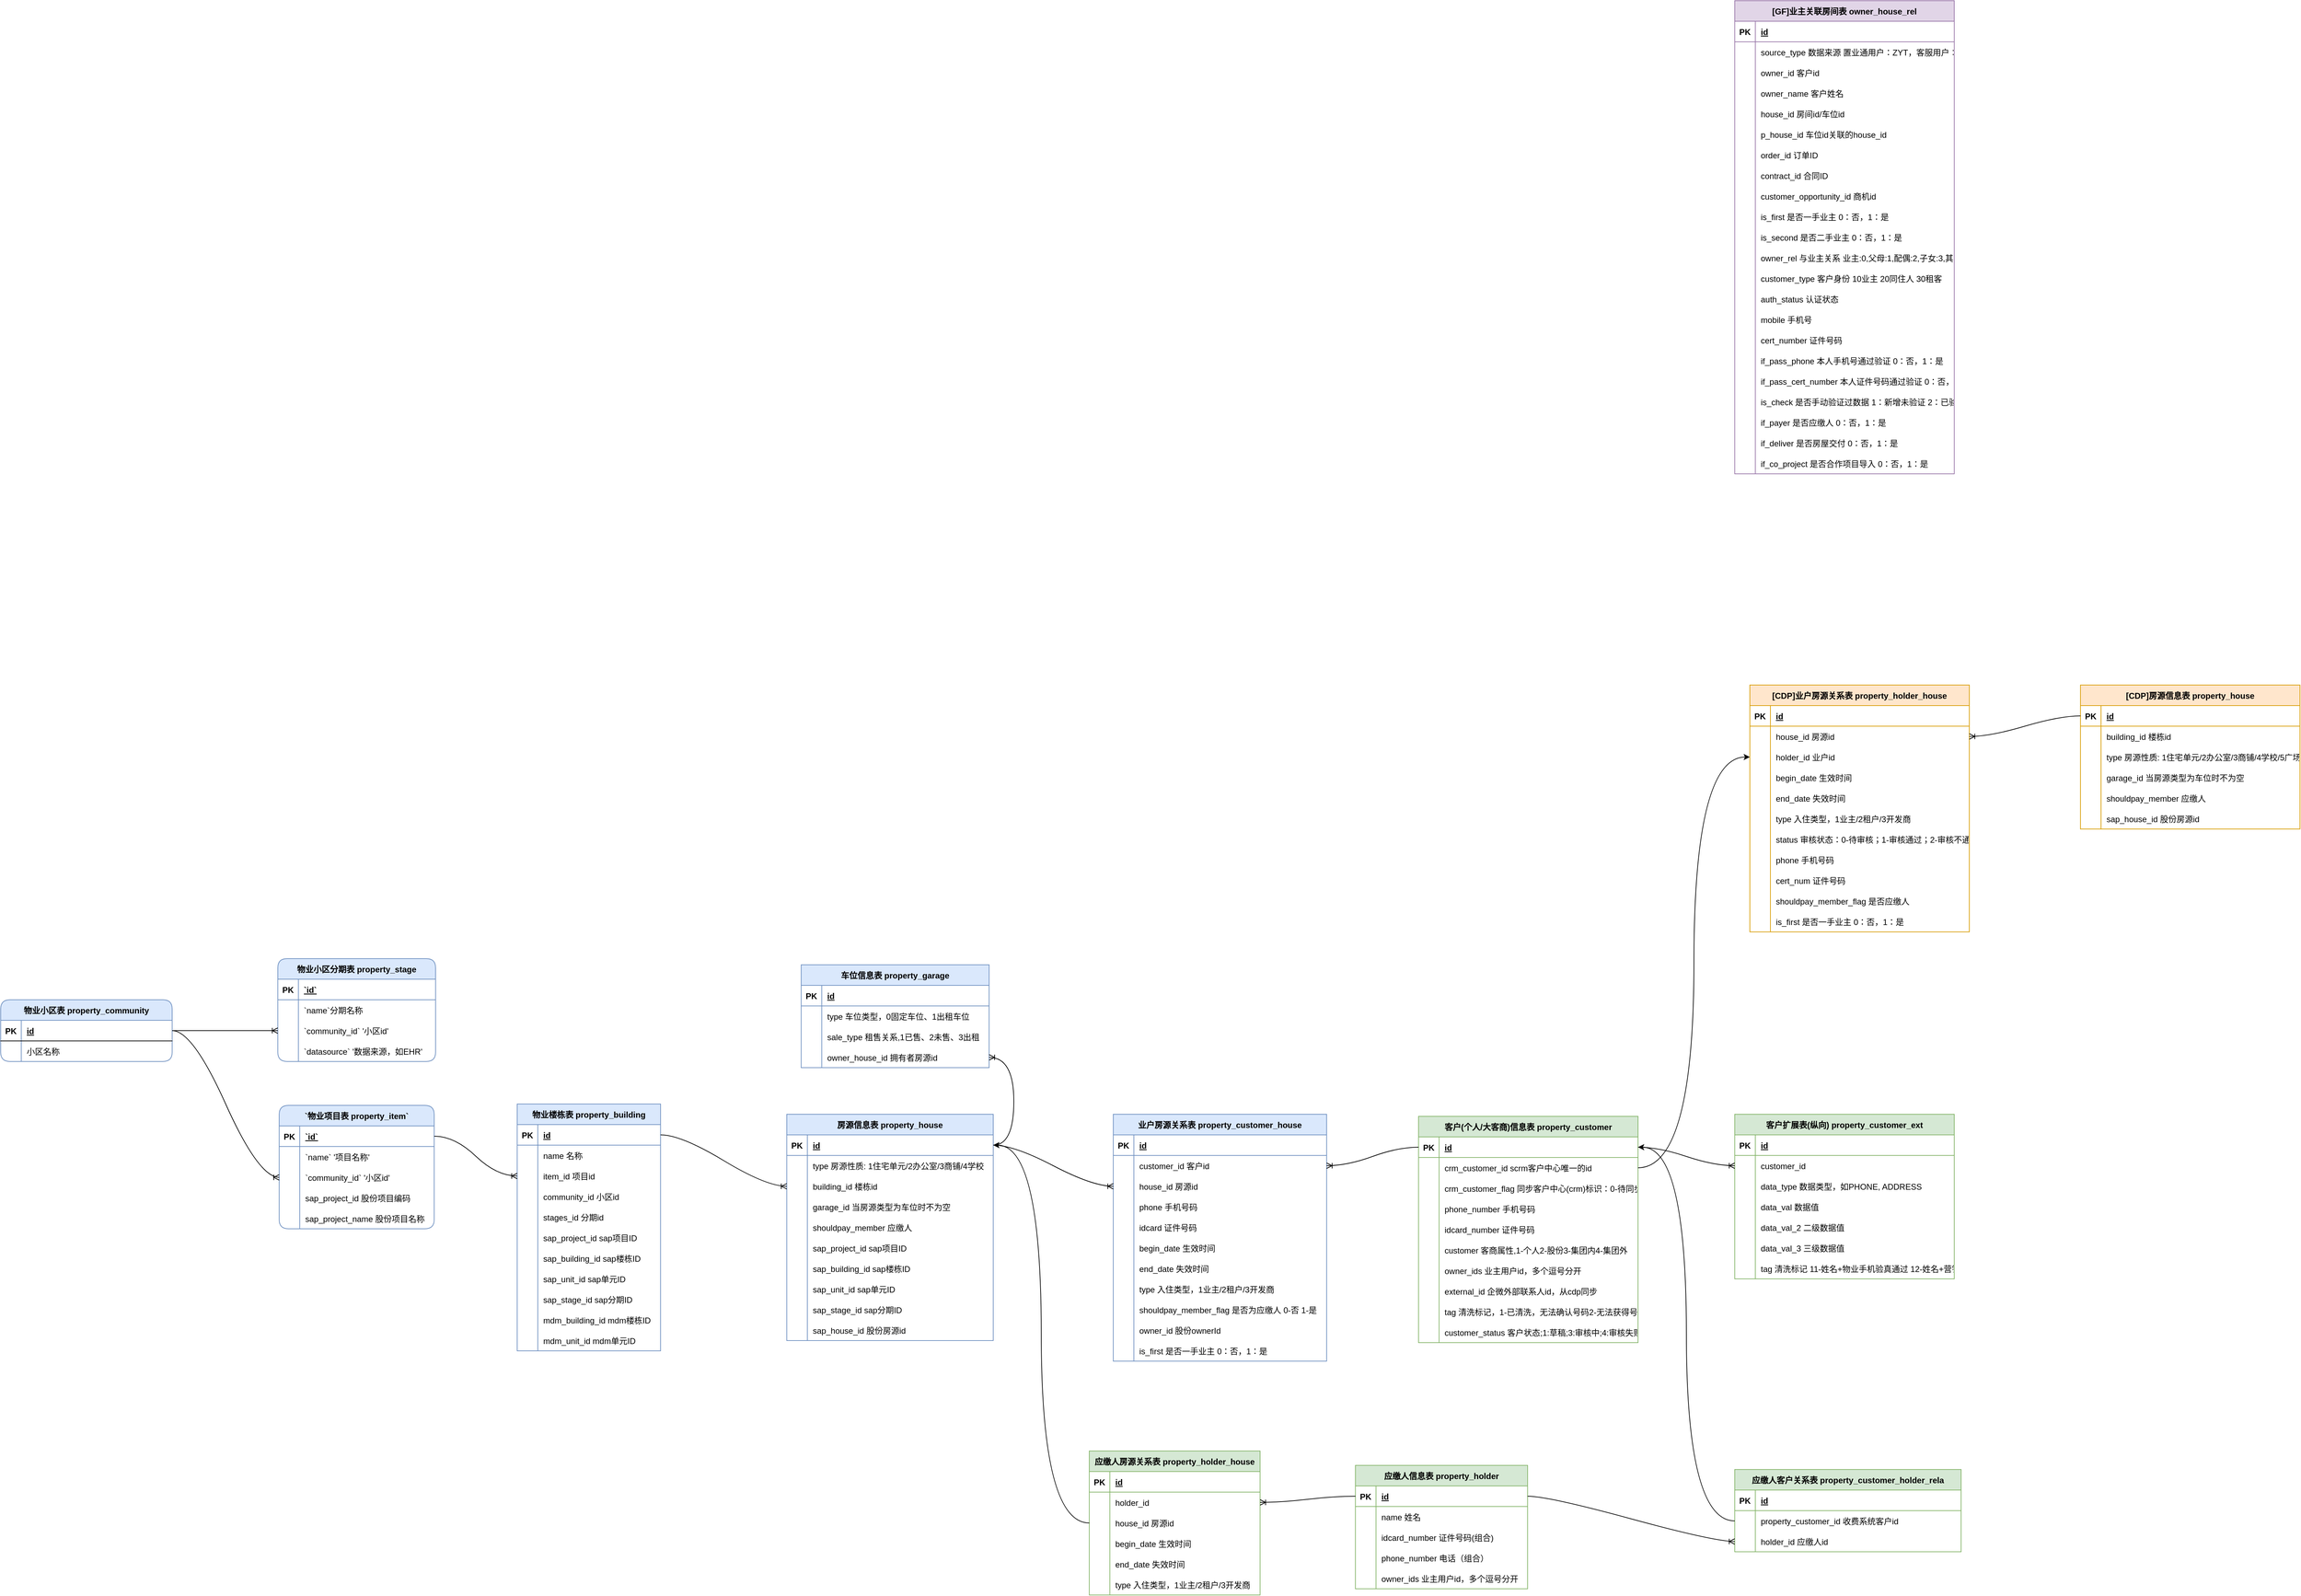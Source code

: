 <mxfile version="24.7.6">
  <diagram id="R2lEEEUBdFMjLlhIrx00" name="ER图">
    <mxGraphModel dx="1877" dy="2200" grid="0" gridSize="10" guides="1" tooltips="1" connect="1" arrows="1" fold="1" page="0" pageScale="1" pageWidth="850" pageHeight="1100" background="none" math="0" shadow="0" extFonts="Permanent Marker^https://fonts.googleapis.com/css?family=Permanent+Marker">
      <root>
        <mxCell id="0" />
        <mxCell id="1" parent="0" />
        <mxCell id="C-vyLk0tnHw3VtMMgP7b-23" value="物业小区表 property_community" style="shape=table;startSize=30;container=1;collapsible=1;childLayout=tableLayout;fixedRows=1;rowLines=0;fontStyle=1;align=center;resizeLast=1;fillColor=#dae8fc;strokeColor=#6c8ebf;rounded=1;shadow=0;" parent="1" vertex="1">
          <mxGeometry x="-257" y="119" width="250" height="90" as="geometry" />
        </mxCell>
        <mxCell id="C-vyLk0tnHw3VtMMgP7b-24" value="" style="shape=partialRectangle;collapsible=0;dropTarget=0;pointerEvents=0;fillColor=none;points=[[0,0.5],[1,0.5]];portConstraint=eastwest;top=0;left=0;right=0;bottom=1;" parent="C-vyLk0tnHw3VtMMgP7b-23" vertex="1">
          <mxGeometry y="30" width="250" height="30" as="geometry" />
        </mxCell>
        <mxCell id="C-vyLk0tnHw3VtMMgP7b-25" value="PK" style="shape=partialRectangle;overflow=hidden;connectable=0;fillColor=none;top=0;left=0;bottom=0;right=0;fontStyle=1;" parent="C-vyLk0tnHw3VtMMgP7b-24" vertex="1">
          <mxGeometry width="30" height="30" as="geometry">
            <mxRectangle width="30" height="30" as="alternateBounds" />
          </mxGeometry>
        </mxCell>
        <mxCell id="C-vyLk0tnHw3VtMMgP7b-26" value="id " style="shape=partialRectangle;overflow=hidden;connectable=0;fillColor=none;top=0;left=0;bottom=0;right=0;align=left;spacingLeft=6;fontStyle=5;" parent="C-vyLk0tnHw3VtMMgP7b-24" vertex="1">
          <mxGeometry x="30" width="220" height="30" as="geometry">
            <mxRectangle width="220" height="30" as="alternateBounds" />
          </mxGeometry>
        </mxCell>
        <mxCell id="C-vyLk0tnHw3VtMMgP7b-27" value="" style="shape=partialRectangle;collapsible=0;dropTarget=0;pointerEvents=0;fillColor=none;points=[[0,0.5],[1,0.5]];portConstraint=eastwest;top=0;left=0;right=0;bottom=0;" parent="C-vyLk0tnHw3VtMMgP7b-23" vertex="1">
          <mxGeometry y="60" width="250" height="30" as="geometry" />
        </mxCell>
        <mxCell id="C-vyLk0tnHw3VtMMgP7b-28" value="" style="shape=partialRectangle;overflow=hidden;connectable=0;fillColor=none;top=0;left=0;bottom=0;right=0;" parent="C-vyLk0tnHw3VtMMgP7b-27" vertex="1">
          <mxGeometry width="30" height="30" as="geometry">
            <mxRectangle width="30" height="30" as="alternateBounds" />
          </mxGeometry>
        </mxCell>
        <mxCell id="C-vyLk0tnHw3VtMMgP7b-29" value="小区名称" style="shape=partialRectangle;overflow=hidden;connectable=0;fillColor=none;top=0;left=0;bottom=0;right=0;align=left;spacingLeft=6;" parent="C-vyLk0tnHw3VtMMgP7b-27" vertex="1">
          <mxGeometry x="30" width="220" height="30" as="geometry">
            <mxRectangle width="220" height="30" as="alternateBounds" />
          </mxGeometry>
        </mxCell>
        <mxCell id="i6-muVW5Pga2b9E3vO5z-124" value="物业小区分期表 property_stage" style="shape=table;startSize=30;container=1;collapsible=1;childLayout=tableLayout;fixedRows=1;rowLines=0;fontStyle=1;align=center;resizeLast=1;fillStyle=auto;fillColor=#dae8fc;strokeColor=#6c8ebf;rounded=1;gradientColor=none;swimlaneFillColor=none;" parent="1" vertex="1">
          <mxGeometry x="147" y="59" width="230" height="150" as="geometry" />
        </mxCell>
        <mxCell id="i6-muVW5Pga2b9E3vO5z-125" value="" style="shape=tableRow;horizontal=0;startSize=0;swimlaneHead=0;swimlaneBody=0;fillColor=none;collapsible=0;dropTarget=0;points=[[0,0.5],[1,0.5]];portConstraint=eastwest;strokeColor=inherit;top=0;left=0;right=0;bottom=1;" parent="i6-muVW5Pga2b9E3vO5z-124" vertex="1">
          <mxGeometry y="30" width="230" height="30" as="geometry" />
        </mxCell>
        <mxCell id="i6-muVW5Pga2b9E3vO5z-126" value="PK" style="shape=partialRectangle;overflow=hidden;connectable=0;fillColor=none;strokeColor=inherit;top=0;left=0;bottom=0;right=0;fontStyle=1;" parent="i6-muVW5Pga2b9E3vO5z-125" vertex="1">
          <mxGeometry width="30" height="30" as="geometry">
            <mxRectangle width="30" height="30" as="alternateBounds" />
          </mxGeometry>
        </mxCell>
        <mxCell id="i6-muVW5Pga2b9E3vO5z-127" value="`id` " style="shape=partialRectangle;overflow=hidden;connectable=0;fillColor=none;align=left;strokeColor=inherit;top=0;left=0;bottom=0;right=0;spacingLeft=6;fontStyle=5;" parent="i6-muVW5Pga2b9E3vO5z-125" vertex="1">
          <mxGeometry x="30" width="200" height="30" as="geometry">
            <mxRectangle width="200" height="30" as="alternateBounds" />
          </mxGeometry>
        </mxCell>
        <mxCell id="i6-muVW5Pga2b9E3vO5z-128" value="" style="shape=tableRow;horizontal=0;startSize=0;swimlaneHead=0;swimlaneBody=0;fillColor=none;collapsible=0;dropTarget=0;points=[[0,0.5],[1,0.5]];portConstraint=eastwest;strokeColor=inherit;top=0;left=0;right=0;bottom=0;" parent="i6-muVW5Pga2b9E3vO5z-124" vertex="1">
          <mxGeometry y="60" width="230" height="30" as="geometry" />
        </mxCell>
        <mxCell id="i6-muVW5Pga2b9E3vO5z-129" value="" style="shape=partialRectangle;overflow=hidden;connectable=0;fillColor=none;strokeColor=inherit;top=0;left=0;bottom=0;right=0;" parent="i6-muVW5Pga2b9E3vO5z-128" vertex="1">
          <mxGeometry width="30" height="30" as="geometry">
            <mxRectangle width="30" height="30" as="alternateBounds" />
          </mxGeometry>
        </mxCell>
        <mxCell id="i6-muVW5Pga2b9E3vO5z-130" value="`name`分期名称" style="shape=partialRectangle;overflow=hidden;connectable=0;fillColor=none;align=left;strokeColor=inherit;top=0;left=0;bottom=0;right=0;spacingLeft=6;" parent="i6-muVW5Pga2b9E3vO5z-128" vertex="1">
          <mxGeometry x="30" width="200" height="30" as="geometry">
            <mxRectangle width="200" height="30" as="alternateBounds" />
          </mxGeometry>
        </mxCell>
        <mxCell id="i6-muVW5Pga2b9E3vO5z-140" value="" style="shape=tableRow;horizontal=0;startSize=0;swimlaneHead=0;swimlaneBody=0;fillColor=none;collapsible=0;dropTarget=0;points=[[0,0.5],[1,0.5]];portConstraint=eastwest;strokeColor=inherit;top=0;left=0;right=0;bottom=0;" parent="i6-muVW5Pga2b9E3vO5z-124" vertex="1">
          <mxGeometry y="90" width="230" height="30" as="geometry" />
        </mxCell>
        <mxCell id="i6-muVW5Pga2b9E3vO5z-141" value="" style="shape=partialRectangle;overflow=hidden;connectable=0;fillColor=none;strokeColor=inherit;top=0;left=0;bottom=0;right=0;" parent="i6-muVW5Pga2b9E3vO5z-140" vertex="1">
          <mxGeometry width="30" height="30" as="geometry">
            <mxRectangle width="30" height="30" as="alternateBounds" />
          </mxGeometry>
        </mxCell>
        <mxCell id="i6-muVW5Pga2b9E3vO5z-142" value="`community_id` &#39;小区id&#39;" style="shape=partialRectangle;overflow=hidden;connectable=0;fillColor=none;align=left;strokeColor=inherit;top=0;left=0;bottom=0;right=0;spacingLeft=6;" parent="i6-muVW5Pga2b9E3vO5z-140" vertex="1">
          <mxGeometry x="30" width="200" height="30" as="geometry">
            <mxRectangle width="200" height="30" as="alternateBounds" />
          </mxGeometry>
        </mxCell>
        <mxCell id="i6-muVW5Pga2b9E3vO5z-137" value="" style="shape=tableRow;horizontal=0;startSize=0;swimlaneHead=0;swimlaneBody=0;fillColor=none;collapsible=0;dropTarget=0;points=[[0,0.5],[1,0.5]];portConstraint=eastwest;strokeColor=inherit;top=0;left=0;right=0;bottom=0;" parent="i6-muVW5Pga2b9E3vO5z-124" vertex="1">
          <mxGeometry y="120" width="230" height="30" as="geometry" />
        </mxCell>
        <mxCell id="i6-muVW5Pga2b9E3vO5z-138" value="" style="shape=partialRectangle;overflow=hidden;connectable=0;fillColor=none;strokeColor=inherit;top=0;left=0;bottom=0;right=0;" parent="i6-muVW5Pga2b9E3vO5z-137" vertex="1">
          <mxGeometry width="30" height="30" as="geometry">
            <mxRectangle width="30" height="30" as="alternateBounds" />
          </mxGeometry>
        </mxCell>
        <mxCell id="i6-muVW5Pga2b9E3vO5z-139" value="`datasource` &#39;数据来源，如EHR&#39;" style="shape=partialRectangle;overflow=hidden;connectable=0;fillColor=none;align=left;strokeColor=inherit;top=0;left=0;bottom=0;right=0;spacingLeft=6;" parent="i6-muVW5Pga2b9E3vO5z-137" vertex="1">
          <mxGeometry x="30" width="200" height="30" as="geometry">
            <mxRectangle width="200" height="30" as="alternateBounds" />
          </mxGeometry>
        </mxCell>
        <mxCell id="i6-muVW5Pga2b9E3vO5z-144" value="" style="fontSize=12;html=1;endArrow=ERoneToMany;rounded=0;entryX=0;entryY=0.5;entryDx=0;entryDy=0;exitX=1;exitY=0.5;exitDx=0;exitDy=0;" parent="1" source="C-vyLk0tnHw3VtMMgP7b-24" target="i6-muVW5Pga2b9E3vO5z-140" edge="1">
          <mxGeometry width="100" height="100" relative="1" as="geometry">
            <mxPoint x="120" y="125" as="sourcePoint" />
            <mxPoint x="400" y="224" as="targetPoint" />
          </mxGeometry>
        </mxCell>
        <mxCell id="i6-muVW5Pga2b9E3vO5z-146" value="`物业项目表 property_item`" style="shape=table;startSize=30;container=1;collapsible=1;childLayout=tableLayout;fixedRows=1;rowLines=0;fontStyle=1;align=center;resizeLast=1;fillColor=#dae8fc;fillStyle=auto;strokeColor=#6c8ebf;columnLines=1;resizeLastRow=0;noLabel=0;snapToPoint=0;treeFolding=0;rounded=1;" parent="1" vertex="1">
          <mxGeometry x="149" y="273" width="226" height="180" as="geometry" />
        </mxCell>
        <mxCell id="i6-muVW5Pga2b9E3vO5z-147" value="" style="shape=tableRow;horizontal=0;startSize=0;swimlaneHead=0;swimlaneBody=0;fillColor=none;collapsible=0;dropTarget=0;points=[[0,0.5],[1,0.5]];portConstraint=eastwest;strokeColor=inherit;top=0;left=0;right=0;bottom=1;" parent="i6-muVW5Pga2b9E3vO5z-146" vertex="1">
          <mxGeometry y="30" width="226" height="30" as="geometry" />
        </mxCell>
        <mxCell id="i6-muVW5Pga2b9E3vO5z-148" value="PK" style="shape=partialRectangle;overflow=hidden;connectable=0;fillColor=none;strokeColor=inherit;top=0;left=0;bottom=0;right=0;fontStyle=1;" parent="i6-muVW5Pga2b9E3vO5z-147" vertex="1">
          <mxGeometry width="30" height="30" as="geometry">
            <mxRectangle width="30" height="30" as="alternateBounds" />
          </mxGeometry>
        </mxCell>
        <mxCell id="i6-muVW5Pga2b9E3vO5z-149" value="`id` " style="shape=partialRectangle;overflow=hidden;connectable=0;fillColor=none;align=left;strokeColor=inherit;top=0;left=0;bottom=0;right=0;spacingLeft=6;fontStyle=5;" parent="i6-muVW5Pga2b9E3vO5z-147" vertex="1">
          <mxGeometry x="30" width="196" height="30" as="geometry">
            <mxRectangle width="196" height="30" as="alternateBounds" />
          </mxGeometry>
        </mxCell>
        <mxCell id="i6-muVW5Pga2b9E3vO5z-150" value="" style="shape=tableRow;horizontal=0;startSize=0;swimlaneHead=0;swimlaneBody=0;fillColor=none;collapsible=0;dropTarget=0;points=[[0,0.5],[1,0.5]];portConstraint=eastwest;strokeColor=inherit;top=0;left=0;right=0;bottom=0;" parent="i6-muVW5Pga2b9E3vO5z-146" vertex="1">
          <mxGeometry y="60" width="226" height="30" as="geometry" />
        </mxCell>
        <mxCell id="i6-muVW5Pga2b9E3vO5z-151" value="" style="shape=partialRectangle;overflow=hidden;connectable=0;fillColor=none;strokeColor=inherit;top=0;left=0;bottom=0;right=0;" parent="i6-muVW5Pga2b9E3vO5z-150" vertex="1">
          <mxGeometry width="30" height="30" as="geometry">
            <mxRectangle width="30" height="30" as="alternateBounds" />
          </mxGeometry>
        </mxCell>
        <mxCell id="i6-muVW5Pga2b9E3vO5z-152" value="`name` &#39;项目名称&#39;" style="shape=partialRectangle;overflow=hidden;connectable=0;fillColor=none;align=left;strokeColor=inherit;top=0;left=0;bottom=0;right=0;spacingLeft=6;" parent="i6-muVW5Pga2b9E3vO5z-150" vertex="1">
          <mxGeometry x="30" width="196" height="30" as="geometry">
            <mxRectangle width="196" height="30" as="alternateBounds" />
          </mxGeometry>
        </mxCell>
        <mxCell id="i6-muVW5Pga2b9E3vO5z-153" value="" style="shape=tableRow;horizontal=0;startSize=0;swimlaneHead=0;swimlaneBody=0;fillColor=none;collapsible=0;dropTarget=0;points=[[0,0.5],[1,0.5]];portConstraint=eastwest;strokeColor=inherit;top=0;left=0;right=0;bottom=0;" parent="i6-muVW5Pga2b9E3vO5z-146" vertex="1">
          <mxGeometry y="90" width="226" height="30" as="geometry" />
        </mxCell>
        <mxCell id="i6-muVW5Pga2b9E3vO5z-154" value="" style="shape=partialRectangle;overflow=hidden;connectable=0;fillColor=none;strokeColor=inherit;top=0;left=0;bottom=0;right=0;" parent="i6-muVW5Pga2b9E3vO5z-153" vertex="1">
          <mxGeometry width="30" height="30" as="geometry">
            <mxRectangle width="30" height="30" as="alternateBounds" />
          </mxGeometry>
        </mxCell>
        <mxCell id="i6-muVW5Pga2b9E3vO5z-155" value="`community_id` &#39;小区id&#39;" style="shape=partialRectangle;overflow=hidden;connectable=0;fillColor=none;align=left;strokeColor=inherit;top=0;left=0;bottom=0;right=0;spacingLeft=6;" parent="i6-muVW5Pga2b9E3vO5z-153" vertex="1">
          <mxGeometry x="30" width="196" height="30" as="geometry">
            <mxRectangle width="196" height="30" as="alternateBounds" />
          </mxGeometry>
        </mxCell>
        <mxCell id="i6-muVW5Pga2b9E3vO5z-156" value="" style="shape=tableRow;horizontal=0;startSize=0;swimlaneHead=0;swimlaneBody=0;fillColor=none;collapsible=0;dropTarget=0;points=[[0,0.5],[1,0.5]];portConstraint=eastwest;strokeColor=inherit;top=0;left=0;right=0;bottom=0;" parent="i6-muVW5Pga2b9E3vO5z-146" vertex="1">
          <mxGeometry y="120" width="226" height="30" as="geometry" />
        </mxCell>
        <mxCell id="i6-muVW5Pga2b9E3vO5z-157" value="" style="shape=partialRectangle;overflow=hidden;connectable=0;fillColor=none;strokeColor=inherit;top=0;left=0;bottom=0;right=0;" parent="i6-muVW5Pga2b9E3vO5z-156" vertex="1">
          <mxGeometry width="30" height="30" as="geometry">
            <mxRectangle width="30" height="30" as="alternateBounds" />
          </mxGeometry>
        </mxCell>
        <mxCell id="i6-muVW5Pga2b9E3vO5z-158" value="sap_project_id 股份项目编码" style="shape=partialRectangle;overflow=hidden;connectable=0;fillColor=none;align=left;strokeColor=inherit;top=0;left=0;bottom=0;right=0;spacingLeft=6;" parent="i6-muVW5Pga2b9E3vO5z-156" vertex="1">
          <mxGeometry x="30" width="196" height="30" as="geometry">
            <mxRectangle width="196" height="30" as="alternateBounds" />
          </mxGeometry>
        </mxCell>
        <mxCell id="i6-muVW5Pga2b9E3vO5z-159" value="" style="shape=tableRow;horizontal=0;startSize=0;swimlaneHead=0;swimlaneBody=0;fillColor=none;collapsible=0;dropTarget=0;points=[[0,0.5],[1,0.5]];portConstraint=eastwest;strokeColor=inherit;top=0;left=0;right=0;bottom=0;" parent="i6-muVW5Pga2b9E3vO5z-146" vertex="1">
          <mxGeometry y="150" width="226" height="30" as="geometry" />
        </mxCell>
        <mxCell id="i6-muVW5Pga2b9E3vO5z-160" value="" style="shape=partialRectangle;overflow=hidden;connectable=0;fillColor=none;strokeColor=inherit;top=0;left=0;bottom=0;right=0;" parent="i6-muVW5Pga2b9E3vO5z-159" vertex="1">
          <mxGeometry width="30" height="30" as="geometry">
            <mxRectangle width="30" height="30" as="alternateBounds" />
          </mxGeometry>
        </mxCell>
        <mxCell id="i6-muVW5Pga2b9E3vO5z-161" value="sap_project_name 股份项目名称" style="shape=partialRectangle;overflow=hidden;connectable=0;fillColor=none;align=left;strokeColor=inherit;top=0;left=0;bottom=0;right=0;spacingLeft=6;" parent="i6-muVW5Pga2b9E3vO5z-159" vertex="1">
          <mxGeometry x="30" width="196" height="30" as="geometry">
            <mxRectangle width="196" height="30" as="alternateBounds" />
          </mxGeometry>
        </mxCell>
        <mxCell id="i6-muVW5Pga2b9E3vO5z-162" value="" style="edgeStyle=entityRelationEdgeStyle;fontSize=12;html=1;endArrow=ERoneToMany;rounded=0;curved=1;exitX=1;exitY=0.5;exitDx=0;exitDy=0;" parent="1" source="C-vyLk0tnHw3VtMMgP7b-24" target="i6-muVW5Pga2b9E3vO5z-153" edge="1">
          <mxGeometry width="100" height="100" relative="1" as="geometry">
            <mxPoint x="56" y="266" as="sourcePoint" />
            <mxPoint x="219" y="426" as="targetPoint" />
            <Array as="points">
              <mxPoint x="189" y="466" />
            </Array>
          </mxGeometry>
        </mxCell>
        <mxCell id="i6-muVW5Pga2b9E3vO5z-166" value="物业楼栋表 property_building" style="shape=table;startSize=30;container=1;collapsible=1;childLayout=tableLayout;fixedRows=1;rowLines=0;fontStyle=1;align=center;resizeLast=1;fillColor=#dae8fc;strokeColor=#6c8ebf;" parent="1" vertex="1">
          <mxGeometry x="496" y="271" width="209" height="360" as="geometry" />
        </mxCell>
        <mxCell id="i6-muVW5Pga2b9E3vO5z-167" value="" style="shape=tableRow;horizontal=0;startSize=0;swimlaneHead=0;swimlaneBody=0;fillColor=none;collapsible=0;dropTarget=0;points=[[0,0.5],[1,0.5]];portConstraint=eastwest;strokeColor=inherit;top=0;left=0;right=0;bottom=1;" parent="i6-muVW5Pga2b9E3vO5z-166" vertex="1">
          <mxGeometry y="30" width="209" height="30" as="geometry" />
        </mxCell>
        <mxCell id="i6-muVW5Pga2b9E3vO5z-168" value="PK" style="shape=partialRectangle;overflow=hidden;connectable=0;fillColor=none;strokeColor=inherit;top=0;left=0;bottom=0;right=0;fontStyle=1;" parent="i6-muVW5Pga2b9E3vO5z-167" vertex="1">
          <mxGeometry width="30" height="30" as="geometry">
            <mxRectangle width="30" height="30" as="alternateBounds" />
          </mxGeometry>
        </mxCell>
        <mxCell id="i6-muVW5Pga2b9E3vO5z-169" value="id " style="shape=partialRectangle;overflow=hidden;connectable=0;fillColor=none;align=left;strokeColor=inherit;top=0;left=0;bottom=0;right=0;spacingLeft=6;fontStyle=5;" parent="i6-muVW5Pga2b9E3vO5z-167" vertex="1">
          <mxGeometry x="30" width="179" height="30" as="geometry">
            <mxRectangle width="179" height="30" as="alternateBounds" />
          </mxGeometry>
        </mxCell>
        <mxCell id="i6-muVW5Pga2b9E3vO5z-170" value="" style="shape=tableRow;horizontal=0;startSize=0;swimlaneHead=0;swimlaneBody=0;fillColor=none;collapsible=0;dropTarget=0;points=[[0,0.5],[1,0.5]];portConstraint=eastwest;strokeColor=inherit;top=0;left=0;right=0;bottom=0;" parent="i6-muVW5Pga2b9E3vO5z-166" vertex="1">
          <mxGeometry y="60" width="209" height="30" as="geometry" />
        </mxCell>
        <mxCell id="i6-muVW5Pga2b9E3vO5z-171" value="" style="shape=partialRectangle;overflow=hidden;connectable=0;fillColor=none;strokeColor=inherit;top=0;left=0;bottom=0;right=0;" parent="i6-muVW5Pga2b9E3vO5z-170" vertex="1">
          <mxGeometry width="30" height="30" as="geometry">
            <mxRectangle width="30" height="30" as="alternateBounds" />
          </mxGeometry>
        </mxCell>
        <mxCell id="i6-muVW5Pga2b9E3vO5z-172" value="name 名称" style="shape=partialRectangle;overflow=hidden;connectable=0;fillColor=none;align=left;strokeColor=inherit;top=0;left=0;bottom=0;right=0;spacingLeft=6;" parent="i6-muVW5Pga2b9E3vO5z-170" vertex="1">
          <mxGeometry x="30" width="179" height="30" as="geometry">
            <mxRectangle width="179" height="30" as="alternateBounds" />
          </mxGeometry>
        </mxCell>
        <mxCell id="i6-muVW5Pga2b9E3vO5z-198" style="shape=tableRow;horizontal=0;startSize=0;swimlaneHead=0;swimlaneBody=0;fillColor=none;collapsible=0;dropTarget=0;points=[[0,0.5],[1,0.5]];portConstraint=eastwest;strokeColor=inherit;top=0;left=0;right=0;bottom=0;" parent="i6-muVW5Pga2b9E3vO5z-166" vertex="1">
          <mxGeometry y="90" width="209" height="30" as="geometry" />
        </mxCell>
        <mxCell id="i6-muVW5Pga2b9E3vO5z-199" style="shape=partialRectangle;overflow=hidden;connectable=0;fillColor=none;strokeColor=inherit;top=0;left=0;bottom=0;right=0;" parent="i6-muVW5Pga2b9E3vO5z-198" vertex="1">
          <mxGeometry width="30" height="30" as="geometry">
            <mxRectangle width="30" height="30" as="alternateBounds" />
          </mxGeometry>
        </mxCell>
        <mxCell id="i6-muVW5Pga2b9E3vO5z-200" value="item_id 项目id" style="shape=partialRectangle;overflow=hidden;connectable=0;fillColor=none;align=left;strokeColor=inherit;top=0;left=0;bottom=0;right=0;spacingLeft=6;" parent="i6-muVW5Pga2b9E3vO5z-198" vertex="1">
          <mxGeometry x="30" width="179" height="30" as="geometry">
            <mxRectangle width="179" height="30" as="alternateBounds" />
          </mxGeometry>
        </mxCell>
        <mxCell id="i6-muVW5Pga2b9E3vO5z-173" value="" style="shape=tableRow;horizontal=0;startSize=0;swimlaneHead=0;swimlaneBody=0;fillColor=none;collapsible=0;dropTarget=0;points=[[0,0.5],[1,0.5]];portConstraint=eastwest;strokeColor=inherit;top=0;left=0;right=0;bottom=0;" parent="i6-muVW5Pga2b9E3vO5z-166" vertex="1">
          <mxGeometry y="120" width="209" height="30" as="geometry" />
        </mxCell>
        <mxCell id="i6-muVW5Pga2b9E3vO5z-174" value="" style="shape=partialRectangle;overflow=hidden;connectable=0;fillColor=none;strokeColor=inherit;top=0;left=0;bottom=0;right=0;" parent="i6-muVW5Pga2b9E3vO5z-173" vertex="1">
          <mxGeometry width="30" height="30" as="geometry">
            <mxRectangle width="30" height="30" as="alternateBounds" />
          </mxGeometry>
        </mxCell>
        <mxCell id="i6-muVW5Pga2b9E3vO5z-175" value="community_id 小区id" style="shape=partialRectangle;overflow=hidden;connectable=0;fillColor=none;align=left;strokeColor=inherit;top=0;left=0;bottom=0;right=0;spacingLeft=6;" parent="i6-muVW5Pga2b9E3vO5z-173" vertex="1">
          <mxGeometry x="30" width="179" height="30" as="geometry">
            <mxRectangle width="179" height="30" as="alternateBounds" />
          </mxGeometry>
        </mxCell>
        <mxCell id="i6-muVW5Pga2b9E3vO5z-176" value="" style="shape=tableRow;horizontal=0;startSize=0;swimlaneHead=0;swimlaneBody=0;fillColor=none;collapsible=0;dropTarget=0;points=[[0,0.5],[1,0.5]];portConstraint=eastwest;strokeColor=inherit;top=0;left=0;right=0;bottom=0;" parent="i6-muVW5Pga2b9E3vO5z-166" vertex="1">
          <mxGeometry y="150" width="209" height="30" as="geometry" />
        </mxCell>
        <mxCell id="i6-muVW5Pga2b9E3vO5z-177" value="" style="shape=partialRectangle;overflow=hidden;connectable=0;fillColor=none;strokeColor=inherit;top=0;left=0;bottom=0;right=0;" parent="i6-muVW5Pga2b9E3vO5z-176" vertex="1">
          <mxGeometry width="30" height="30" as="geometry">
            <mxRectangle width="30" height="30" as="alternateBounds" />
          </mxGeometry>
        </mxCell>
        <mxCell id="i6-muVW5Pga2b9E3vO5z-178" value="stages_id 分期id" style="shape=partialRectangle;overflow=hidden;connectable=0;fillColor=none;align=left;strokeColor=inherit;top=0;left=0;bottom=0;right=0;spacingLeft=6;" parent="i6-muVW5Pga2b9E3vO5z-176" vertex="1">
          <mxGeometry x="30" width="179" height="30" as="geometry">
            <mxRectangle width="179" height="30" as="alternateBounds" />
          </mxGeometry>
        </mxCell>
        <mxCell id="i6-muVW5Pga2b9E3vO5z-179" value="" style="shape=tableRow;horizontal=0;startSize=0;swimlaneHead=0;swimlaneBody=0;fillColor=none;collapsible=0;dropTarget=0;points=[[0,0.5],[1,0.5]];portConstraint=eastwest;strokeColor=inherit;top=0;left=0;right=0;bottom=0;" parent="i6-muVW5Pga2b9E3vO5z-166" vertex="1">
          <mxGeometry y="180" width="209" height="30" as="geometry" />
        </mxCell>
        <mxCell id="i6-muVW5Pga2b9E3vO5z-180" value="" style="shape=partialRectangle;overflow=hidden;connectable=0;fillColor=none;strokeColor=inherit;top=0;left=0;bottom=0;right=0;" parent="i6-muVW5Pga2b9E3vO5z-179" vertex="1">
          <mxGeometry width="30" height="30" as="geometry">
            <mxRectangle width="30" height="30" as="alternateBounds" />
          </mxGeometry>
        </mxCell>
        <mxCell id="i6-muVW5Pga2b9E3vO5z-181" value="sap_project_id sap项目ID" style="shape=partialRectangle;overflow=hidden;connectable=0;fillColor=none;align=left;strokeColor=inherit;top=0;left=0;bottom=0;right=0;spacingLeft=6;" parent="i6-muVW5Pga2b9E3vO5z-179" vertex="1">
          <mxGeometry x="30" width="179" height="30" as="geometry">
            <mxRectangle width="179" height="30" as="alternateBounds" />
          </mxGeometry>
        </mxCell>
        <mxCell id="i6-muVW5Pga2b9E3vO5z-182" value="" style="shape=tableRow;horizontal=0;startSize=0;swimlaneHead=0;swimlaneBody=0;fillColor=none;collapsible=0;dropTarget=0;points=[[0,0.5],[1,0.5]];portConstraint=eastwest;strokeColor=inherit;top=0;left=0;right=0;bottom=0;" parent="i6-muVW5Pga2b9E3vO5z-166" vertex="1">
          <mxGeometry y="210" width="209" height="30" as="geometry" />
        </mxCell>
        <mxCell id="i6-muVW5Pga2b9E3vO5z-183" value="" style="shape=partialRectangle;overflow=hidden;connectable=0;fillColor=none;strokeColor=inherit;top=0;left=0;bottom=0;right=0;" parent="i6-muVW5Pga2b9E3vO5z-182" vertex="1">
          <mxGeometry width="30" height="30" as="geometry">
            <mxRectangle width="30" height="30" as="alternateBounds" />
          </mxGeometry>
        </mxCell>
        <mxCell id="i6-muVW5Pga2b9E3vO5z-184" value="sap_building_id sap楼栋ID" style="shape=partialRectangle;overflow=hidden;connectable=0;fillColor=none;align=left;strokeColor=inherit;top=0;left=0;bottom=0;right=0;spacingLeft=6;" parent="i6-muVW5Pga2b9E3vO5z-182" vertex="1">
          <mxGeometry x="30" width="179" height="30" as="geometry">
            <mxRectangle width="179" height="30" as="alternateBounds" />
          </mxGeometry>
        </mxCell>
        <mxCell id="i6-muVW5Pga2b9E3vO5z-185" value="" style="shape=tableRow;horizontal=0;startSize=0;swimlaneHead=0;swimlaneBody=0;fillColor=none;collapsible=0;dropTarget=0;points=[[0,0.5],[1,0.5]];portConstraint=eastwest;strokeColor=inherit;top=0;left=0;right=0;bottom=0;" parent="i6-muVW5Pga2b9E3vO5z-166" vertex="1">
          <mxGeometry y="240" width="209" height="30" as="geometry" />
        </mxCell>
        <mxCell id="i6-muVW5Pga2b9E3vO5z-186" value="" style="shape=partialRectangle;overflow=hidden;connectable=0;fillColor=none;strokeColor=inherit;top=0;left=0;bottom=0;right=0;" parent="i6-muVW5Pga2b9E3vO5z-185" vertex="1">
          <mxGeometry width="30" height="30" as="geometry">
            <mxRectangle width="30" height="30" as="alternateBounds" />
          </mxGeometry>
        </mxCell>
        <mxCell id="i6-muVW5Pga2b9E3vO5z-187" value="sap_unit_id sap单元ID" style="shape=partialRectangle;overflow=hidden;connectable=0;fillColor=none;align=left;strokeColor=inherit;top=0;left=0;bottom=0;right=0;spacingLeft=6;" parent="i6-muVW5Pga2b9E3vO5z-185" vertex="1">
          <mxGeometry x="30" width="179" height="30" as="geometry">
            <mxRectangle width="179" height="30" as="alternateBounds" />
          </mxGeometry>
        </mxCell>
        <mxCell id="i6-muVW5Pga2b9E3vO5z-188" value="" style="shape=tableRow;horizontal=0;startSize=0;swimlaneHead=0;swimlaneBody=0;fillColor=none;collapsible=0;dropTarget=0;points=[[0,0.5],[1,0.5]];portConstraint=eastwest;strokeColor=inherit;top=0;left=0;right=0;bottom=0;" parent="i6-muVW5Pga2b9E3vO5z-166" vertex="1">
          <mxGeometry y="270" width="209" height="30" as="geometry" />
        </mxCell>
        <mxCell id="i6-muVW5Pga2b9E3vO5z-189" value="" style="shape=partialRectangle;overflow=hidden;connectable=0;fillColor=none;strokeColor=inherit;top=0;left=0;bottom=0;right=0;" parent="i6-muVW5Pga2b9E3vO5z-188" vertex="1">
          <mxGeometry width="30" height="30" as="geometry">
            <mxRectangle width="30" height="30" as="alternateBounds" />
          </mxGeometry>
        </mxCell>
        <mxCell id="i6-muVW5Pga2b9E3vO5z-190" value="sap_stage_id sap分期ID" style="shape=partialRectangle;overflow=hidden;connectable=0;fillColor=none;align=left;strokeColor=inherit;top=0;left=0;bottom=0;right=0;spacingLeft=6;" parent="i6-muVW5Pga2b9E3vO5z-188" vertex="1">
          <mxGeometry x="30" width="179" height="30" as="geometry">
            <mxRectangle width="179" height="30" as="alternateBounds" />
          </mxGeometry>
        </mxCell>
        <mxCell id="i6-muVW5Pga2b9E3vO5z-191" value="" style="shape=tableRow;horizontal=0;startSize=0;swimlaneHead=0;swimlaneBody=0;fillColor=none;collapsible=0;dropTarget=0;points=[[0,0.5],[1,0.5]];portConstraint=eastwest;strokeColor=inherit;top=0;left=0;right=0;bottom=0;" parent="i6-muVW5Pga2b9E3vO5z-166" vertex="1">
          <mxGeometry y="300" width="209" height="30" as="geometry" />
        </mxCell>
        <mxCell id="i6-muVW5Pga2b9E3vO5z-192" value="" style="shape=partialRectangle;overflow=hidden;connectable=0;fillColor=none;strokeColor=inherit;top=0;left=0;bottom=0;right=0;" parent="i6-muVW5Pga2b9E3vO5z-191" vertex="1">
          <mxGeometry width="30" height="30" as="geometry">
            <mxRectangle width="30" height="30" as="alternateBounds" />
          </mxGeometry>
        </mxCell>
        <mxCell id="i6-muVW5Pga2b9E3vO5z-193" value="mdm_building_id mdm楼栋ID" style="shape=partialRectangle;overflow=hidden;connectable=0;fillColor=none;align=left;strokeColor=inherit;top=0;left=0;bottom=0;right=0;spacingLeft=6;" parent="i6-muVW5Pga2b9E3vO5z-191" vertex="1">
          <mxGeometry x="30" width="179" height="30" as="geometry">
            <mxRectangle width="179" height="30" as="alternateBounds" />
          </mxGeometry>
        </mxCell>
        <mxCell id="i6-muVW5Pga2b9E3vO5z-194" value="" style="shape=tableRow;horizontal=0;startSize=0;swimlaneHead=0;swimlaneBody=0;fillColor=none;collapsible=0;dropTarget=0;points=[[0,0.5],[1,0.5]];portConstraint=eastwest;strokeColor=inherit;top=0;left=0;right=0;bottom=0;" parent="i6-muVW5Pga2b9E3vO5z-166" vertex="1">
          <mxGeometry y="330" width="209" height="30" as="geometry" />
        </mxCell>
        <mxCell id="i6-muVW5Pga2b9E3vO5z-195" value="" style="shape=partialRectangle;overflow=hidden;connectable=0;fillColor=none;strokeColor=inherit;top=0;left=0;bottom=0;right=0;" parent="i6-muVW5Pga2b9E3vO5z-194" vertex="1">
          <mxGeometry width="30" height="30" as="geometry">
            <mxRectangle width="30" height="30" as="alternateBounds" />
          </mxGeometry>
        </mxCell>
        <mxCell id="i6-muVW5Pga2b9E3vO5z-196" value="mdm_unit_id mdm单元ID" style="shape=partialRectangle;overflow=hidden;connectable=0;fillColor=none;align=left;strokeColor=inherit;top=0;left=0;bottom=0;right=0;spacingLeft=6;" parent="i6-muVW5Pga2b9E3vO5z-194" vertex="1">
          <mxGeometry x="30" width="179" height="30" as="geometry">
            <mxRectangle width="179" height="30" as="alternateBounds" />
          </mxGeometry>
        </mxCell>
        <mxCell id="i6-muVW5Pga2b9E3vO5z-197" value="" style="edgeStyle=entityRelationEdgeStyle;fontSize=12;html=1;endArrow=ERoneToMany;rounded=0;fontFamily=Helvetica;fontColor=default;fontStyle=1;curved=1;exitX=1;exitY=0.5;exitDx=0;exitDy=0;" parent="1" source="i6-muVW5Pga2b9E3vO5z-147" target="i6-muVW5Pga2b9E3vO5z-198" edge="1">
          <mxGeometry width="100" height="100" relative="1" as="geometry">
            <mxPoint x="466" y="419" as="sourcePoint" />
            <mxPoint x="566" y="319" as="targetPoint" />
          </mxGeometry>
        </mxCell>
        <mxCell id="i6-muVW5Pga2b9E3vO5z-201" value="房源信息表 property_house" style="shape=table;startSize=30;container=1;collapsible=1;childLayout=tableLayout;fixedRows=1;rowLines=0;fontStyle=1;align=center;resizeLast=1;fillColor=#dae8fc;strokeColor=#6c8ebf;" parent="1" vertex="1">
          <mxGeometry x="889" y="286" width="301" height="330" as="geometry" />
        </mxCell>
        <mxCell id="i6-muVW5Pga2b9E3vO5z-202" value="" style="shape=tableRow;horizontal=0;startSize=0;swimlaneHead=0;swimlaneBody=0;fillColor=none;collapsible=0;dropTarget=0;points=[[0,0.5],[1,0.5]];portConstraint=eastwest;strokeColor=inherit;top=0;left=0;right=0;bottom=1;" parent="i6-muVW5Pga2b9E3vO5z-201" vertex="1">
          <mxGeometry y="30" width="301" height="30" as="geometry" />
        </mxCell>
        <mxCell id="i6-muVW5Pga2b9E3vO5z-203" value="PK" style="shape=partialRectangle;overflow=hidden;connectable=0;fillColor=none;strokeColor=inherit;top=0;left=0;bottom=0;right=0;fontStyle=1;" parent="i6-muVW5Pga2b9E3vO5z-202" vertex="1">
          <mxGeometry width="30" height="30" as="geometry">
            <mxRectangle width="30" height="30" as="alternateBounds" />
          </mxGeometry>
        </mxCell>
        <mxCell id="i6-muVW5Pga2b9E3vO5z-204" value="id " style="shape=partialRectangle;overflow=hidden;connectable=0;fillColor=none;align=left;strokeColor=inherit;top=0;left=0;bottom=0;right=0;spacingLeft=6;fontStyle=5;" parent="i6-muVW5Pga2b9E3vO5z-202" vertex="1">
          <mxGeometry x="30" width="271" height="30" as="geometry">
            <mxRectangle width="271" height="30" as="alternateBounds" />
          </mxGeometry>
        </mxCell>
        <mxCell id="i6-muVW5Pga2b9E3vO5z-205" value="" style="shape=tableRow;horizontal=0;startSize=0;swimlaneHead=0;swimlaneBody=0;fillColor=none;collapsible=0;dropTarget=0;points=[[0,0.5],[1,0.5]];portConstraint=eastwest;strokeColor=inherit;top=0;left=0;right=0;bottom=0;" parent="i6-muVW5Pga2b9E3vO5z-201" vertex="1">
          <mxGeometry y="60" width="301" height="30" as="geometry" />
        </mxCell>
        <mxCell id="i6-muVW5Pga2b9E3vO5z-206" value="" style="shape=partialRectangle;overflow=hidden;connectable=0;fillColor=none;strokeColor=inherit;top=0;left=0;bottom=0;right=0;" parent="i6-muVW5Pga2b9E3vO5z-205" vertex="1">
          <mxGeometry width="30" height="30" as="geometry">
            <mxRectangle width="30" height="30" as="alternateBounds" />
          </mxGeometry>
        </mxCell>
        <mxCell id="i6-muVW5Pga2b9E3vO5z-207" value="type 房源性质: 1住宅单元/2办公室/3商铺/4学校" style="shape=partialRectangle;overflow=hidden;connectable=0;fillColor=none;align=left;strokeColor=inherit;top=0;left=0;bottom=0;right=0;spacingLeft=6;" parent="i6-muVW5Pga2b9E3vO5z-205" vertex="1">
          <mxGeometry x="30" width="271" height="30" as="geometry">
            <mxRectangle width="271" height="30" as="alternateBounds" />
          </mxGeometry>
        </mxCell>
        <mxCell id="i6-muVW5Pga2b9E3vO5z-208" value="" style="shape=tableRow;horizontal=0;startSize=0;swimlaneHead=0;swimlaneBody=0;fillColor=none;collapsible=0;dropTarget=0;points=[[0,0.5],[1,0.5]];portConstraint=eastwest;strokeColor=inherit;top=0;left=0;right=0;bottom=0;" parent="i6-muVW5Pga2b9E3vO5z-201" vertex="1">
          <mxGeometry y="90" width="301" height="30" as="geometry" />
        </mxCell>
        <mxCell id="i6-muVW5Pga2b9E3vO5z-209" value="" style="shape=partialRectangle;overflow=hidden;connectable=0;fillColor=none;strokeColor=inherit;top=0;left=0;bottom=0;right=0;" parent="i6-muVW5Pga2b9E3vO5z-208" vertex="1">
          <mxGeometry width="30" height="30" as="geometry">
            <mxRectangle width="30" height="30" as="alternateBounds" />
          </mxGeometry>
        </mxCell>
        <mxCell id="i6-muVW5Pga2b9E3vO5z-210" value="building_id 楼栋id" style="shape=partialRectangle;overflow=hidden;connectable=0;fillColor=none;align=left;strokeColor=inherit;top=0;left=0;bottom=0;right=0;spacingLeft=6;" parent="i6-muVW5Pga2b9E3vO5z-208" vertex="1">
          <mxGeometry x="30" width="271" height="30" as="geometry">
            <mxRectangle width="271" height="30" as="alternateBounds" />
          </mxGeometry>
        </mxCell>
        <mxCell id="i6-muVW5Pga2b9E3vO5z-211" value="" style="shape=tableRow;horizontal=0;startSize=0;swimlaneHead=0;swimlaneBody=0;fillColor=none;collapsible=0;dropTarget=0;points=[[0,0.5],[1,0.5]];portConstraint=eastwest;strokeColor=inherit;top=0;left=0;right=0;bottom=0;" parent="i6-muVW5Pga2b9E3vO5z-201" vertex="1">
          <mxGeometry y="120" width="301" height="30" as="geometry" />
        </mxCell>
        <mxCell id="i6-muVW5Pga2b9E3vO5z-212" value="" style="shape=partialRectangle;overflow=hidden;connectable=0;fillColor=none;strokeColor=inherit;top=0;left=0;bottom=0;right=0;" parent="i6-muVW5Pga2b9E3vO5z-211" vertex="1">
          <mxGeometry width="30" height="30" as="geometry">
            <mxRectangle width="30" height="30" as="alternateBounds" />
          </mxGeometry>
        </mxCell>
        <mxCell id="i6-muVW5Pga2b9E3vO5z-213" value="garage_id 当房源类型为车位时不为空" style="shape=partialRectangle;overflow=hidden;connectable=0;fillColor=none;align=left;strokeColor=inherit;top=0;left=0;bottom=0;right=0;spacingLeft=6;" parent="i6-muVW5Pga2b9E3vO5z-211" vertex="1">
          <mxGeometry x="30" width="271" height="30" as="geometry">
            <mxRectangle width="271" height="30" as="alternateBounds" />
          </mxGeometry>
        </mxCell>
        <mxCell id="i6-muVW5Pga2b9E3vO5z-214" value="" style="shape=tableRow;horizontal=0;startSize=0;swimlaneHead=0;swimlaneBody=0;fillColor=none;collapsible=0;dropTarget=0;points=[[0,0.5],[1,0.5]];portConstraint=eastwest;strokeColor=inherit;top=0;left=0;right=0;bottom=0;" parent="i6-muVW5Pga2b9E3vO5z-201" vertex="1">
          <mxGeometry y="150" width="301" height="30" as="geometry" />
        </mxCell>
        <mxCell id="i6-muVW5Pga2b9E3vO5z-215" value="" style="shape=partialRectangle;overflow=hidden;connectable=0;fillColor=none;strokeColor=inherit;top=0;left=0;bottom=0;right=0;" parent="i6-muVW5Pga2b9E3vO5z-214" vertex="1">
          <mxGeometry width="30" height="30" as="geometry">
            <mxRectangle width="30" height="30" as="alternateBounds" />
          </mxGeometry>
        </mxCell>
        <mxCell id="i6-muVW5Pga2b9E3vO5z-216" value="shouldpay_member 应缴人" style="shape=partialRectangle;overflow=hidden;connectable=0;fillColor=none;align=left;strokeColor=inherit;top=0;left=0;bottom=0;right=0;spacingLeft=6;" parent="i6-muVW5Pga2b9E3vO5z-214" vertex="1">
          <mxGeometry x="30" width="271" height="30" as="geometry">
            <mxRectangle width="271" height="30" as="alternateBounds" />
          </mxGeometry>
        </mxCell>
        <mxCell id="i6-muVW5Pga2b9E3vO5z-217" value="" style="shape=tableRow;horizontal=0;startSize=0;swimlaneHead=0;swimlaneBody=0;fillColor=none;collapsible=0;dropTarget=0;points=[[0,0.5],[1,0.5]];portConstraint=eastwest;strokeColor=inherit;top=0;left=0;right=0;bottom=0;" parent="i6-muVW5Pga2b9E3vO5z-201" vertex="1">
          <mxGeometry y="180" width="301" height="30" as="geometry" />
        </mxCell>
        <mxCell id="i6-muVW5Pga2b9E3vO5z-218" value="" style="shape=partialRectangle;overflow=hidden;connectable=0;fillColor=none;strokeColor=inherit;top=0;left=0;bottom=0;right=0;" parent="i6-muVW5Pga2b9E3vO5z-217" vertex="1">
          <mxGeometry width="30" height="30" as="geometry">
            <mxRectangle width="30" height="30" as="alternateBounds" />
          </mxGeometry>
        </mxCell>
        <mxCell id="i6-muVW5Pga2b9E3vO5z-219" value="sap_project_id sap项目ID" style="shape=partialRectangle;overflow=hidden;connectable=0;fillColor=none;align=left;strokeColor=inherit;top=0;left=0;bottom=0;right=0;spacingLeft=6;" parent="i6-muVW5Pga2b9E3vO5z-217" vertex="1">
          <mxGeometry x="30" width="271" height="30" as="geometry">
            <mxRectangle width="271" height="30" as="alternateBounds" />
          </mxGeometry>
        </mxCell>
        <mxCell id="i6-muVW5Pga2b9E3vO5z-220" value="" style="shape=tableRow;horizontal=0;startSize=0;swimlaneHead=0;swimlaneBody=0;fillColor=none;collapsible=0;dropTarget=0;points=[[0,0.5],[1,0.5]];portConstraint=eastwest;strokeColor=inherit;top=0;left=0;right=0;bottom=0;" parent="i6-muVW5Pga2b9E3vO5z-201" vertex="1">
          <mxGeometry y="210" width="301" height="30" as="geometry" />
        </mxCell>
        <mxCell id="i6-muVW5Pga2b9E3vO5z-221" value="" style="shape=partialRectangle;overflow=hidden;connectable=0;fillColor=none;strokeColor=inherit;top=0;left=0;bottom=0;right=0;" parent="i6-muVW5Pga2b9E3vO5z-220" vertex="1">
          <mxGeometry width="30" height="30" as="geometry">
            <mxRectangle width="30" height="30" as="alternateBounds" />
          </mxGeometry>
        </mxCell>
        <mxCell id="i6-muVW5Pga2b9E3vO5z-222" value="sap_building_id sap楼栋ID" style="shape=partialRectangle;overflow=hidden;connectable=0;fillColor=none;align=left;strokeColor=inherit;top=0;left=0;bottom=0;right=0;spacingLeft=6;" parent="i6-muVW5Pga2b9E3vO5z-220" vertex="1">
          <mxGeometry x="30" width="271" height="30" as="geometry">
            <mxRectangle width="271" height="30" as="alternateBounds" />
          </mxGeometry>
        </mxCell>
        <mxCell id="i6-muVW5Pga2b9E3vO5z-223" value="" style="shape=tableRow;horizontal=0;startSize=0;swimlaneHead=0;swimlaneBody=0;fillColor=none;collapsible=0;dropTarget=0;points=[[0,0.5],[1,0.5]];portConstraint=eastwest;strokeColor=inherit;top=0;left=0;right=0;bottom=0;" parent="i6-muVW5Pga2b9E3vO5z-201" vertex="1">
          <mxGeometry y="240" width="301" height="30" as="geometry" />
        </mxCell>
        <mxCell id="i6-muVW5Pga2b9E3vO5z-224" value="" style="shape=partialRectangle;overflow=hidden;connectable=0;fillColor=none;strokeColor=inherit;top=0;left=0;bottom=0;right=0;" parent="i6-muVW5Pga2b9E3vO5z-223" vertex="1">
          <mxGeometry width="30" height="30" as="geometry">
            <mxRectangle width="30" height="30" as="alternateBounds" />
          </mxGeometry>
        </mxCell>
        <mxCell id="i6-muVW5Pga2b9E3vO5z-225" value="sap_unit_id sap单元ID" style="shape=partialRectangle;overflow=hidden;connectable=0;fillColor=none;align=left;strokeColor=inherit;top=0;left=0;bottom=0;right=0;spacingLeft=6;" parent="i6-muVW5Pga2b9E3vO5z-223" vertex="1">
          <mxGeometry x="30" width="271" height="30" as="geometry">
            <mxRectangle width="271" height="30" as="alternateBounds" />
          </mxGeometry>
        </mxCell>
        <mxCell id="i6-muVW5Pga2b9E3vO5z-226" value="" style="shape=tableRow;horizontal=0;startSize=0;swimlaneHead=0;swimlaneBody=0;fillColor=none;collapsible=0;dropTarget=0;points=[[0,0.5],[1,0.5]];portConstraint=eastwest;strokeColor=inherit;top=0;left=0;right=0;bottom=0;" parent="i6-muVW5Pga2b9E3vO5z-201" vertex="1">
          <mxGeometry y="270" width="301" height="30" as="geometry" />
        </mxCell>
        <mxCell id="i6-muVW5Pga2b9E3vO5z-227" value="" style="shape=partialRectangle;overflow=hidden;connectable=0;fillColor=none;strokeColor=inherit;top=0;left=0;bottom=0;right=0;" parent="i6-muVW5Pga2b9E3vO5z-226" vertex="1">
          <mxGeometry width="30" height="30" as="geometry">
            <mxRectangle width="30" height="30" as="alternateBounds" />
          </mxGeometry>
        </mxCell>
        <mxCell id="i6-muVW5Pga2b9E3vO5z-228" value="sap_stage_id sap分期ID" style="shape=partialRectangle;overflow=hidden;connectable=0;fillColor=none;align=left;strokeColor=inherit;top=0;left=0;bottom=0;right=0;spacingLeft=6;" parent="i6-muVW5Pga2b9E3vO5z-226" vertex="1">
          <mxGeometry x="30" width="271" height="30" as="geometry">
            <mxRectangle width="271" height="30" as="alternateBounds" />
          </mxGeometry>
        </mxCell>
        <mxCell id="i6-muVW5Pga2b9E3vO5z-229" value="" style="shape=tableRow;horizontal=0;startSize=0;swimlaneHead=0;swimlaneBody=0;fillColor=none;collapsible=0;dropTarget=0;points=[[0,0.5],[1,0.5]];portConstraint=eastwest;strokeColor=inherit;top=0;left=0;right=0;bottom=0;" parent="i6-muVW5Pga2b9E3vO5z-201" vertex="1">
          <mxGeometry y="300" width="301" height="30" as="geometry" />
        </mxCell>
        <mxCell id="i6-muVW5Pga2b9E3vO5z-230" value="" style="shape=partialRectangle;overflow=hidden;connectable=0;fillColor=none;strokeColor=inherit;top=0;left=0;bottom=0;right=0;" parent="i6-muVW5Pga2b9E3vO5z-229" vertex="1">
          <mxGeometry width="30" height="30" as="geometry">
            <mxRectangle width="30" height="30" as="alternateBounds" />
          </mxGeometry>
        </mxCell>
        <mxCell id="i6-muVW5Pga2b9E3vO5z-231" value="sap_house_id 股份房源id" style="shape=partialRectangle;overflow=hidden;connectable=0;fillColor=none;align=left;strokeColor=inherit;top=0;left=0;bottom=0;right=0;spacingLeft=6;" parent="i6-muVW5Pga2b9E3vO5z-229" vertex="1">
          <mxGeometry x="30" width="271" height="30" as="geometry">
            <mxRectangle width="271" height="30" as="alternateBounds" />
          </mxGeometry>
        </mxCell>
        <mxCell id="i6-muVW5Pga2b9E3vO5z-232" value="" style="edgeStyle=entityRelationEdgeStyle;fontSize=12;html=1;endArrow=ERoneToMany;rounded=0;fontFamily=Helvetica;fontColor=default;fontStyle=1;curved=1;exitX=1;exitY=0.5;exitDx=0;exitDy=0;" parent="1" source="i6-muVW5Pga2b9E3vO5z-167" target="i6-muVW5Pga2b9E3vO5z-208" edge="1">
          <mxGeometry width="100" height="100" relative="1" as="geometry">
            <mxPoint x="926" y="528" as="sourcePoint" />
            <mxPoint x="1026" y="428" as="targetPoint" />
          </mxGeometry>
        </mxCell>
        <mxCell id="i6-muVW5Pga2b9E3vO5z-233" value="车位信息表 property_garage" style="shape=table;startSize=30;container=1;collapsible=1;childLayout=tableLayout;fixedRows=1;rowLines=0;fontStyle=1;align=center;resizeLast=1;fillColor=#dae8fc;strokeColor=#6c8ebf;" parent="1" vertex="1">
          <mxGeometry x="910" y="68" width="274" height="150" as="geometry" />
        </mxCell>
        <mxCell id="i6-muVW5Pga2b9E3vO5z-234" value="" style="shape=tableRow;horizontal=0;startSize=0;swimlaneHead=0;swimlaneBody=0;fillColor=none;collapsible=0;dropTarget=0;points=[[0,0.5],[1,0.5]];portConstraint=eastwest;strokeColor=inherit;top=0;left=0;right=0;bottom=1;" parent="i6-muVW5Pga2b9E3vO5z-233" vertex="1">
          <mxGeometry y="30" width="274" height="30" as="geometry" />
        </mxCell>
        <mxCell id="i6-muVW5Pga2b9E3vO5z-235" value="PK" style="shape=partialRectangle;overflow=hidden;connectable=0;fillColor=none;strokeColor=inherit;top=0;left=0;bottom=0;right=0;fontStyle=1;" parent="i6-muVW5Pga2b9E3vO5z-234" vertex="1">
          <mxGeometry width="30" height="30" as="geometry">
            <mxRectangle width="30" height="30" as="alternateBounds" />
          </mxGeometry>
        </mxCell>
        <mxCell id="i6-muVW5Pga2b9E3vO5z-236" value="id " style="shape=partialRectangle;overflow=hidden;connectable=0;fillColor=none;align=left;strokeColor=inherit;top=0;left=0;bottom=0;right=0;spacingLeft=6;fontStyle=5;" parent="i6-muVW5Pga2b9E3vO5z-234" vertex="1">
          <mxGeometry x="30" width="244" height="30" as="geometry">
            <mxRectangle width="244" height="30" as="alternateBounds" />
          </mxGeometry>
        </mxCell>
        <mxCell id="i6-muVW5Pga2b9E3vO5z-237" value="" style="shape=tableRow;horizontal=0;startSize=0;swimlaneHead=0;swimlaneBody=0;fillColor=none;collapsible=0;dropTarget=0;points=[[0,0.5],[1,0.5]];portConstraint=eastwest;strokeColor=inherit;top=0;left=0;right=0;bottom=0;" parent="i6-muVW5Pga2b9E3vO5z-233" vertex="1">
          <mxGeometry y="60" width="274" height="30" as="geometry" />
        </mxCell>
        <mxCell id="i6-muVW5Pga2b9E3vO5z-238" value="" style="shape=partialRectangle;overflow=hidden;connectable=0;fillColor=none;strokeColor=inherit;top=0;left=0;bottom=0;right=0;" parent="i6-muVW5Pga2b9E3vO5z-237" vertex="1">
          <mxGeometry width="30" height="30" as="geometry">
            <mxRectangle width="30" height="30" as="alternateBounds" />
          </mxGeometry>
        </mxCell>
        <mxCell id="i6-muVW5Pga2b9E3vO5z-239" value="type 车位类型，0固定车位、1出租车位" style="shape=partialRectangle;overflow=hidden;connectable=0;fillColor=none;align=left;strokeColor=inherit;top=0;left=0;bottom=0;right=0;spacingLeft=6;" parent="i6-muVW5Pga2b9E3vO5z-237" vertex="1">
          <mxGeometry x="30" width="244" height="30" as="geometry">
            <mxRectangle width="244" height="30" as="alternateBounds" />
          </mxGeometry>
        </mxCell>
        <mxCell id="i6-muVW5Pga2b9E3vO5z-240" value="" style="shape=tableRow;horizontal=0;startSize=0;swimlaneHead=0;swimlaneBody=0;fillColor=none;collapsible=0;dropTarget=0;points=[[0,0.5],[1,0.5]];portConstraint=eastwest;strokeColor=inherit;top=0;left=0;right=0;bottom=0;" parent="i6-muVW5Pga2b9E3vO5z-233" vertex="1">
          <mxGeometry y="90" width="274" height="30" as="geometry" />
        </mxCell>
        <mxCell id="i6-muVW5Pga2b9E3vO5z-241" value="" style="shape=partialRectangle;overflow=hidden;connectable=0;fillColor=none;strokeColor=inherit;top=0;left=0;bottom=0;right=0;" parent="i6-muVW5Pga2b9E3vO5z-240" vertex="1">
          <mxGeometry width="30" height="30" as="geometry">
            <mxRectangle width="30" height="30" as="alternateBounds" />
          </mxGeometry>
        </mxCell>
        <mxCell id="i6-muVW5Pga2b9E3vO5z-242" value="sale_type 租售关系,1已售、2未售、3出租" style="shape=partialRectangle;overflow=hidden;connectable=0;fillColor=none;align=left;strokeColor=inherit;top=0;left=0;bottom=0;right=0;spacingLeft=6;" parent="i6-muVW5Pga2b9E3vO5z-240" vertex="1">
          <mxGeometry x="30" width="244" height="30" as="geometry">
            <mxRectangle width="244" height="30" as="alternateBounds" />
          </mxGeometry>
        </mxCell>
        <mxCell id="i6-muVW5Pga2b9E3vO5z-243" value="" style="shape=tableRow;horizontal=0;startSize=0;swimlaneHead=0;swimlaneBody=0;fillColor=none;collapsible=0;dropTarget=0;points=[[0,0.5],[1,0.5]];portConstraint=eastwest;strokeColor=inherit;top=0;left=0;right=0;bottom=0;" parent="i6-muVW5Pga2b9E3vO5z-233" vertex="1">
          <mxGeometry y="120" width="274" height="30" as="geometry" />
        </mxCell>
        <mxCell id="i6-muVW5Pga2b9E3vO5z-244" value="" style="shape=partialRectangle;overflow=hidden;connectable=0;fillColor=none;strokeColor=inherit;top=0;left=0;bottom=0;right=0;" parent="i6-muVW5Pga2b9E3vO5z-243" vertex="1">
          <mxGeometry width="30" height="30" as="geometry">
            <mxRectangle width="30" height="30" as="alternateBounds" />
          </mxGeometry>
        </mxCell>
        <mxCell id="i6-muVW5Pga2b9E3vO5z-245" value="owner_house_id 拥有者房源id" style="shape=partialRectangle;overflow=hidden;connectable=0;fillColor=none;align=left;strokeColor=inherit;top=0;left=0;bottom=0;right=0;spacingLeft=6;" parent="i6-muVW5Pga2b9E3vO5z-243" vertex="1">
          <mxGeometry x="30" width="244" height="30" as="geometry">
            <mxRectangle width="244" height="30" as="alternateBounds" />
          </mxGeometry>
        </mxCell>
        <mxCell id="i6-muVW5Pga2b9E3vO5z-246" value="" style="edgeStyle=entityRelationEdgeStyle;fontSize=12;html=1;endArrow=ERoneToMany;rounded=0;fontFamily=Helvetica;fontColor=default;fontStyle=1;curved=1;" parent="1" source="i6-muVW5Pga2b9E3vO5z-202" target="i6-muVW5Pga2b9E3vO5z-243" edge="1">
          <mxGeometry width="100" height="100" relative="1" as="geometry">
            <mxPoint x="859" y="589" as="sourcePoint" />
            <mxPoint x="959" y="489" as="targetPoint" />
          </mxGeometry>
        </mxCell>
        <mxCell id="i6-muVW5Pga2b9E3vO5z-247" value="业户房源关系表 property_customer_house" style="shape=table;startSize=30;container=1;collapsible=1;childLayout=tableLayout;fixedRows=1;rowLines=0;fontStyle=1;align=center;resizeLast=1;fillColor=#dae8fc;strokeColor=#6c8ebf;" parent="1" vertex="1">
          <mxGeometry x="1365" y="286" width="311" height="360" as="geometry" />
        </mxCell>
        <mxCell id="i6-muVW5Pga2b9E3vO5z-248" value="" style="shape=tableRow;horizontal=0;startSize=0;swimlaneHead=0;swimlaneBody=0;fillColor=none;collapsible=0;dropTarget=0;points=[[0,0.5],[1,0.5]];portConstraint=eastwest;strokeColor=inherit;top=0;left=0;right=0;bottom=1;" parent="i6-muVW5Pga2b9E3vO5z-247" vertex="1">
          <mxGeometry y="30" width="311" height="30" as="geometry" />
        </mxCell>
        <mxCell id="i6-muVW5Pga2b9E3vO5z-249" value="PK" style="shape=partialRectangle;overflow=hidden;connectable=0;fillColor=none;strokeColor=inherit;top=0;left=0;bottom=0;right=0;fontStyle=1;" parent="i6-muVW5Pga2b9E3vO5z-248" vertex="1">
          <mxGeometry width="30" height="30" as="geometry">
            <mxRectangle width="30" height="30" as="alternateBounds" />
          </mxGeometry>
        </mxCell>
        <mxCell id="i6-muVW5Pga2b9E3vO5z-250" value="id " style="shape=partialRectangle;overflow=hidden;connectable=0;fillColor=none;align=left;strokeColor=inherit;top=0;left=0;bottom=0;right=0;spacingLeft=6;fontStyle=5;" parent="i6-muVW5Pga2b9E3vO5z-248" vertex="1">
          <mxGeometry x="30" width="281" height="30" as="geometry">
            <mxRectangle width="281" height="30" as="alternateBounds" />
          </mxGeometry>
        </mxCell>
        <mxCell id="i6-muVW5Pga2b9E3vO5z-251" value="" style="shape=tableRow;horizontal=0;startSize=0;swimlaneHead=0;swimlaneBody=0;fillColor=none;collapsible=0;dropTarget=0;points=[[0,0.5],[1,0.5]];portConstraint=eastwest;strokeColor=inherit;top=0;left=0;right=0;bottom=0;" parent="i6-muVW5Pga2b9E3vO5z-247" vertex="1">
          <mxGeometry y="60" width="311" height="30" as="geometry" />
        </mxCell>
        <mxCell id="i6-muVW5Pga2b9E3vO5z-252" value="" style="shape=partialRectangle;overflow=hidden;connectable=0;fillColor=none;strokeColor=inherit;top=0;left=0;bottom=0;right=0;" parent="i6-muVW5Pga2b9E3vO5z-251" vertex="1">
          <mxGeometry width="30" height="30" as="geometry">
            <mxRectangle width="30" height="30" as="alternateBounds" />
          </mxGeometry>
        </mxCell>
        <mxCell id="i6-muVW5Pga2b9E3vO5z-253" value="customer_id 客户id" style="shape=partialRectangle;overflow=hidden;connectable=0;fillColor=none;align=left;strokeColor=inherit;top=0;left=0;bottom=0;right=0;spacingLeft=6;" parent="i6-muVW5Pga2b9E3vO5z-251" vertex="1">
          <mxGeometry x="30" width="281" height="30" as="geometry">
            <mxRectangle width="281" height="30" as="alternateBounds" />
          </mxGeometry>
        </mxCell>
        <mxCell id="i6-muVW5Pga2b9E3vO5z-254" value="" style="shape=tableRow;horizontal=0;startSize=0;swimlaneHead=0;swimlaneBody=0;fillColor=none;collapsible=0;dropTarget=0;points=[[0,0.5],[1,0.5]];portConstraint=eastwest;strokeColor=inherit;top=0;left=0;right=0;bottom=0;" parent="i6-muVW5Pga2b9E3vO5z-247" vertex="1">
          <mxGeometry y="90" width="311" height="30" as="geometry" />
        </mxCell>
        <mxCell id="i6-muVW5Pga2b9E3vO5z-255" value="" style="shape=partialRectangle;overflow=hidden;connectable=0;fillColor=none;strokeColor=inherit;top=0;left=0;bottom=0;right=0;" parent="i6-muVW5Pga2b9E3vO5z-254" vertex="1">
          <mxGeometry width="30" height="30" as="geometry">
            <mxRectangle width="30" height="30" as="alternateBounds" />
          </mxGeometry>
        </mxCell>
        <mxCell id="i6-muVW5Pga2b9E3vO5z-256" value="house_id 房源id" style="shape=partialRectangle;overflow=hidden;connectable=0;fillColor=none;align=left;strokeColor=inherit;top=0;left=0;bottom=0;right=0;spacingLeft=6;" parent="i6-muVW5Pga2b9E3vO5z-254" vertex="1">
          <mxGeometry x="30" width="281" height="30" as="geometry">
            <mxRectangle width="281" height="30" as="alternateBounds" />
          </mxGeometry>
        </mxCell>
        <mxCell id="i6-muVW5Pga2b9E3vO5z-257" value="" style="shape=tableRow;horizontal=0;startSize=0;swimlaneHead=0;swimlaneBody=0;fillColor=none;collapsible=0;dropTarget=0;points=[[0,0.5],[1,0.5]];portConstraint=eastwest;strokeColor=inherit;top=0;left=0;right=0;bottom=0;" parent="i6-muVW5Pga2b9E3vO5z-247" vertex="1">
          <mxGeometry y="120" width="311" height="30" as="geometry" />
        </mxCell>
        <mxCell id="i6-muVW5Pga2b9E3vO5z-258" value="" style="shape=partialRectangle;overflow=hidden;connectable=0;fillColor=none;strokeColor=inherit;top=0;left=0;bottom=0;right=0;" parent="i6-muVW5Pga2b9E3vO5z-257" vertex="1">
          <mxGeometry width="30" height="30" as="geometry">
            <mxRectangle width="30" height="30" as="alternateBounds" />
          </mxGeometry>
        </mxCell>
        <mxCell id="i6-muVW5Pga2b9E3vO5z-259" value="phone 手机号码" style="shape=partialRectangle;overflow=hidden;connectable=0;fillColor=none;align=left;strokeColor=inherit;top=0;left=0;bottom=0;right=0;spacingLeft=6;" parent="i6-muVW5Pga2b9E3vO5z-257" vertex="1">
          <mxGeometry x="30" width="281" height="30" as="geometry">
            <mxRectangle width="281" height="30" as="alternateBounds" />
          </mxGeometry>
        </mxCell>
        <mxCell id="i6-muVW5Pga2b9E3vO5z-260" value="" style="shape=tableRow;horizontal=0;startSize=0;swimlaneHead=0;swimlaneBody=0;fillColor=none;collapsible=0;dropTarget=0;points=[[0,0.5],[1,0.5]];portConstraint=eastwest;strokeColor=inherit;top=0;left=0;right=0;bottom=0;" parent="i6-muVW5Pga2b9E3vO5z-247" vertex="1">
          <mxGeometry y="150" width="311" height="30" as="geometry" />
        </mxCell>
        <mxCell id="i6-muVW5Pga2b9E3vO5z-261" value="" style="shape=partialRectangle;overflow=hidden;connectable=0;fillColor=none;strokeColor=inherit;top=0;left=0;bottom=0;right=0;" parent="i6-muVW5Pga2b9E3vO5z-260" vertex="1">
          <mxGeometry width="30" height="30" as="geometry">
            <mxRectangle width="30" height="30" as="alternateBounds" />
          </mxGeometry>
        </mxCell>
        <mxCell id="i6-muVW5Pga2b9E3vO5z-262" value="idcard 证件号码" style="shape=partialRectangle;overflow=hidden;connectable=0;fillColor=none;align=left;strokeColor=inherit;top=0;left=0;bottom=0;right=0;spacingLeft=6;" parent="i6-muVW5Pga2b9E3vO5z-260" vertex="1">
          <mxGeometry x="30" width="281" height="30" as="geometry">
            <mxRectangle width="281" height="30" as="alternateBounds" />
          </mxGeometry>
        </mxCell>
        <mxCell id="i6-muVW5Pga2b9E3vO5z-263" value="" style="shape=tableRow;horizontal=0;startSize=0;swimlaneHead=0;swimlaneBody=0;fillColor=none;collapsible=0;dropTarget=0;points=[[0,0.5],[1,0.5]];portConstraint=eastwest;strokeColor=inherit;top=0;left=0;right=0;bottom=0;" parent="i6-muVW5Pga2b9E3vO5z-247" vertex="1">
          <mxGeometry y="180" width="311" height="30" as="geometry" />
        </mxCell>
        <mxCell id="i6-muVW5Pga2b9E3vO5z-264" value="" style="shape=partialRectangle;overflow=hidden;connectable=0;fillColor=none;strokeColor=inherit;top=0;left=0;bottom=0;right=0;" parent="i6-muVW5Pga2b9E3vO5z-263" vertex="1">
          <mxGeometry width="30" height="30" as="geometry">
            <mxRectangle width="30" height="30" as="alternateBounds" />
          </mxGeometry>
        </mxCell>
        <mxCell id="i6-muVW5Pga2b9E3vO5z-265" value="begin_date 生效时间" style="shape=partialRectangle;overflow=hidden;connectable=0;fillColor=none;align=left;strokeColor=inherit;top=0;left=0;bottom=0;right=0;spacingLeft=6;" parent="i6-muVW5Pga2b9E3vO5z-263" vertex="1">
          <mxGeometry x="30" width="281" height="30" as="geometry">
            <mxRectangle width="281" height="30" as="alternateBounds" />
          </mxGeometry>
        </mxCell>
        <mxCell id="i6-muVW5Pga2b9E3vO5z-266" value="" style="shape=tableRow;horizontal=0;startSize=0;swimlaneHead=0;swimlaneBody=0;fillColor=none;collapsible=0;dropTarget=0;points=[[0,0.5],[1,0.5]];portConstraint=eastwest;strokeColor=inherit;top=0;left=0;right=0;bottom=0;" parent="i6-muVW5Pga2b9E3vO5z-247" vertex="1">
          <mxGeometry y="210" width="311" height="30" as="geometry" />
        </mxCell>
        <mxCell id="i6-muVW5Pga2b9E3vO5z-267" value="" style="shape=partialRectangle;overflow=hidden;connectable=0;fillColor=none;strokeColor=inherit;top=0;left=0;bottom=0;right=0;" parent="i6-muVW5Pga2b9E3vO5z-266" vertex="1">
          <mxGeometry width="30" height="30" as="geometry">
            <mxRectangle width="30" height="30" as="alternateBounds" />
          </mxGeometry>
        </mxCell>
        <mxCell id="i6-muVW5Pga2b9E3vO5z-268" value="end_date&#x9;失效时间" style="shape=partialRectangle;overflow=hidden;connectable=0;fillColor=none;align=left;strokeColor=inherit;top=0;left=0;bottom=0;right=0;spacingLeft=6;" parent="i6-muVW5Pga2b9E3vO5z-266" vertex="1">
          <mxGeometry x="30" width="281" height="30" as="geometry">
            <mxRectangle width="281" height="30" as="alternateBounds" />
          </mxGeometry>
        </mxCell>
        <mxCell id="i6-muVW5Pga2b9E3vO5z-269" value="" style="shape=tableRow;horizontal=0;startSize=0;swimlaneHead=0;swimlaneBody=0;fillColor=none;collapsible=0;dropTarget=0;points=[[0,0.5],[1,0.5]];portConstraint=eastwest;strokeColor=inherit;top=0;left=0;right=0;bottom=0;" parent="i6-muVW5Pga2b9E3vO5z-247" vertex="1">
          <mxGeometry y="240" width="311" height="30" as="geometry" />
        </mxCell>
        <mxCell id="i6-muVW5Pga2b9E3vO5z-270" value="" style="shape=partialRectangle;overflow=hidden;connectable=0;fillColor=none;strokeColor=inherit;top=0;left=0;bottom=0;right=0;" parent="i6-muVW5Pga2b9E3vO5z-269" vertex="1">
          <mxGeometry width="30" height="30" as="geometry">
            <mxRectangle width="30" height="30" as="alternateBounds" />
          </mxGeometry>
        </mxCell>
        <mxCell id="i6-muVW5Pga2b9E3vO5z-271" value="type&#x9;入住类型，1业主/2租户/3开发商" style="shape=partialRectangle;overflow=hidden;connectable=0;fillColor=none;align=left;strokeColor=inherit;top=0;left=0;bottom=0;right=0;spacingLeft=6;" parent="i6-muVW5Pga2b9E3vO5z-269" vertex="1">
          <mxGeometry x="30" width="281" height="30" as="geometry">
            <mxRectangle width="281" height="30" as="alternateBounds" />
          </mxGeometry>
        </mxCell>
        <mxCell id="i6-muVW5Pga2b9E3vO5z-272" value="" style="shape=tableRow;horizontal=0;startSize=0;swimlaneHead=0;swimlaneBody=0;fillColor=none;collapsible=0;dropTarget=0;points=[[0,0.5],[1,0.5]];portConstraint=eastwest;strokeColor=inherit;top=0;left=0;right=0;bottom=0;" parent="i6-muVW5Pga2b9E3vO5z-247" vertex="1">
          <mxGeometry y="270" width="311" height="30" as="geometry" />
        </mxCell>
        <mxCell id="i6-muVW5Pga2b9E3vO5z-273" value="" style="shape=partialRectangle;overflow=hidden;connectable=0;fillColor=none;strokeColor=inherit;top=0;left=0;bottom=0;right=0;" parent="i6-muVW5Pga2b9E3vO5z-272" vertex="1">
          <mxGeometry width="30" height="30" as="geometry">
            <mxRectangle width="30" height="30" as="alternateBounds" />
          </mxGeometry>
        </mxCell>
        <mxCell id="i6-muVW5Pga2b9E3vO5z-274" value="shouldpay_member_flag 是否为应缴人 0-否 1-是" style="shape=partialRectangle;overflow=hidden;connectable=0;fillColor=none;align=left;strokeColor=inherit;top=0;left=0;bottom=0;right=0;spacingLeft=6;" parent="i6-muVW5Pga2b9E3vO5z-272" vertex="1">
          <mxGeometry x="30" width="281" height="30" as="geometry">
            <mxRectangle width="281" height="30" as="alternateBounds" />
          </mxGeometry>
        </mxCell>
        <mxCell id="i6-muVW5Pga2b9E3vO5z-275" value="" style="shape=tableRow;horizontal=0;startSize=0;swimlaneHead=0;swimlaneBody=0;fillColor=none;collapsible=0;dropTarget=0;points=[[0,0.5],[1,0.5]];portConstraint=eastwest;strokeColor=inherit;top=0;left=0;right=0;bottom=0;" parent="i6-muVW5Pga2b9E3vO5z-247" vertex="1">
          <mxGeometry y="300" width="311" height="30" as="geometry" />
        </mxCell>
        <mxCell id="i6-muVW5Pga2b9E3vO5z-276" value="" style="shape=partialRectangle;overflow=hidden;connectable=0;fillColor=none;strokeColor=inherit;top=0;left=0;bottom=0;right=0;" parent="i6-muVW5Pga2b9E3vO5z-275" vertex="1">
          <mxGeometry width="30" height="30" as="geometry">
            <mxRectangle width="30" height="30" as="alternateBounds" />
          </mxGeometry>
        </mxCell>
        <mxCell id="i6-muVW5Pga2b9E3vO5z-277" value="owner_id&#x9;股份ownerId" style="shape=partialRectangle;overflow=hidden;connectable=0;fillColor=none;align=left;strokeColor=inherit;top=0;left=0;bottom=0;right=0;spacingLeft=6;" parent="i6-muVW5Pga2b9E3vO5z-275" vertex="1">
          <mxGeometry x="30" width="281" height="30" as="geometry">
            <mxRectangle width="281" height="30" as="alternateBounds" />
          </mxGeometry>
        </mxCell>
        <mxCell id="i6-muVW5Pga2b9E3vO5z-278" value="" style="shape=tableRow;horizontal=0;startSize=0;swimlaneHead=0;swimlaneBody=0;fillColor=none;collapsible=0;dropTarget=0;points=[[0,0.5],[1,0.5]];portConstraint=eastwest;strokeColor=inherit;top=0;left=0;right=0;bottom=0;" parent="i6-muVW5Pga2b9E3vO5z-247" vertex="1">
          <mxGeometry y="330" width="311" height="30" as="geometry" />
        </mxCell>
        <mxCell id="i6-muVW5Pga2b9E3vO5z-279" value="" style="shape=partialRectangle;overflow=hidden;connectable=0;fillColor=none;strokeColor=inherit;top=0;left=0;bottom=0;right=0;" parent="i6-muVW5Pga2b9E3vO5z-278" vertex="1">
          <mxGeometry width="30" height="30" as="geometry">
            <mxRectangle width="30" height="30" as="alternateBounds" />
          </mxGeometry>
        </mxCell>
        <mxCell id="i6-muVW5Pga2b9E3vO5z-280" value="is_first&#x9;是否一手业主 0：否，1：是" style="shape=partialRectangle;overflow=hidden;connectable=0;fillColor=none;align=left;strokeColor=inherit;top=0;left=0;bottom=0;right=0;spacingLeft=6;" parent="i6-muVW5Pga2b9E3vO5z-278" vertex="1">
          <mxGeometry x="30" width="281" height="30" as="geometry">
            <mxRectangle width="281" height="30" as="alternateBounds" />
          </mxGeometry>
        </mxCell>
        <mxCell id="i6-muVW5Pga2b9E3vO5z-284" value="客户(个人/大客商)信息表 property_customer" style="shape=table;startSize=30;container=1;collapsible=1;childLayout=tableLayout;fixedRows=1;rowLines=0;fontStyle=1;align=center;resizeLast=1;fillColor=#d5e8d4;strokeColor=#82b366;" parent="1" vertex="1">
          <mxGeometry x="1810" y="289" width="320" height="330" as="geometry" />
        </mxCell>
        <mxCell id="i6-muVW5Pga2b9E3vO5z-285" value="" style="shape=tableRow;horizontal=0;startSize=0;swimlaneHead=0;swimlaneBody=0;fillColor=none;collapsible=0;dropTarget=0;points=[[0,0.5],[1,0.5]];portConstraint=eastwest;strokeColor=inherit;top=0;left=0;right=0;bottom=1;" parent="i6-muVW5Pga2b9E3vO5z-284" vertex="1">
          <mxGeometry y="30" width="320" height="30" as="geometry" />
        </mxCell>
        <mxCell id="i6-muVW5Pga2b9E3vO5z-286" value="PK" style="shape=partialRectangle;overflow=hidden;connectable=0;fillColor=none;strokeColor=inherit;top=0;left=0;bottom=0;right=0;fontStyle=1;" parent="i6-muVW5Pga2b9E3vO5z-285" vertex="1">
          <mxGeometry width="30" height="30" as="geometry">
            <mxRectangle width="30" height="30" as="alternateBounds" />
          </mxGeometry>
        </mxCell>
        <mxCell id="i6-muVW5Pga2b9E3vO5z-287" value="id " style="shape=partialRectangle;overflow=hidden;connectable=0;fillColor=none;align=left;strokeColor=inherit;top=0;left=0;bottom=0;right=0;spacingLeft=6;fontStyle=5;" parent="i6-muVW5Pga2b9E3vO5z-285" vertex="1">
          <mxGeometry x="30" width="290" height="30" as="geometry">
            <mxRectangle width="290" height="30" as="alternateBounds" />
          </mxGeometry>
        </mxCell>
        <mxCell id="i6-muVW5Pga2b9E3vO5z-288" value="" style="shape=tableRow;horizontal=0;startSize=0;swimlaneHead=0;swimlaneBody=0;fillColor=none;collapsible=0;dropTarget=0;points=[[0,0.5],[1,0.5]];portConstraint=eastwest;strokeColor=inherit;top=0;left=0;right=0;bottom=0;" parent="i6-muVW5Pga2b9E3vO5z-284" vertex="1">
          <mxGeometry y="60" width="320" height="30" as="geometry" />
        </mxCell>
        <mxCell id="i6-muVW5Pga2b9E3vO5z-289" value="" style="shape=partialRectangle;overflow=hidden;connectable=0;fillColor=none;strokeColor=inherit;top=0;left=0;bottom=0;right=0;" parent="i6-muVW5Pga2b9E3vO5z-288" vertex="1">
          <mxGeometry width="30" height="30" as="geometry">
            <mxRectangle width="30" height="30" as="alternateBounds" />
          </mxGeometry>
        </mxCell>
        <mxCell id="i6-muVW5Pga2b9E3vO5z-290" value="crm_customer_id scrm客户中心唯一的id" style="shape=partialRectangle;overflow=hidden;connectable=0;fillColor=none;align=left;strokeColor=inherit;top=0;left=0;bottom=0;right=0;spacingLeft=6;" parent="i6-muVW5Pga2b9E3vO5z-288" vertex="1">
          <mxGeometry x="30" width="290" height="30" as="geometry">
            <mxRectangle width="290" height="30" as="alternateBounds" />
          </mxGeometry>
        </mxCell>
        <mxCell id="i6-muVW5Pga2b9E3vO5z-291" value="" style="shape=tableRow;horizontal=0;startSize=0;swimlaneHead=0;swimlaneBody=0;fillColor=none;collapsible=0;dropTarget=0;points=[[0,0.5],[1,0.5]];portConstraint=eastwest;strokeColor=inherit;top=0;left=0;right=0;bottom=0;" parent="i6-muVW5Pga2b9E3vO5z-284" vertex="1">
          <mxGeometry y="90" width="320" height="30" as="geometry" />
        </mxCell>
        <mxCell id="i6-muVW5Pga2b9E3vO5z-292" value="" style="shape=partialRectangle;overflow=hidden;connectable=0;fillColor=none;strokeColor=inherit;top=0;left=0;bottom=0;right=0;" parent="i6-muVW5Pga2b9E3vO5z-291" vertex="1">
          <mxGeometry width="30" height="30" as="geometry">
            <mxRectangle width="30" height="30" as="alternateBounds" />
          </mxGeometry>
        </mxCell>
        <mxCell id="i6-muVW5Pga2b9E3vO5z-293" value="crm_customer_flag 同步客户中心(crm)标识：0-待同步；1-已同步；2-无需同步；3-同步失败" style="shape=partialRectangle;overflow=hidden;connectable=0;fillColor=none;align=left;strokeColor=inherit;top=0;left=0;bottom=0;right=0;spacingLeft=6;" parent="i6-muVW5Pga2b9E3vO5z-291" vertex="1">
          <mxGeometry x="30" width="290" height="30" as="geometry">
            <mxRectangle width="290" height="30" as="alternateBounds" />
          </mxGeometry>
        </mxCell>
        <mxCell id="i6-muVW5Pga2b9E3vO5z-294" value="" style="shape=tableRow;horizontal=0;startSize=0;swimlaneHead=0;swimlaneBody=0;fillColor=none;collapsible=0;dropTarget=0;points=[[0,0.5],[1,0.5]];portConstraint=eastwest;strokeColor=inherit;top=0;left=0;right=0;bottom=0;" parent="i6-muVW5Pga2b9E3vO5z-284" vertex="1">
          <mxGeometry y="120" width="320" height="30" as="geometry" />
        </mxCell>
        <mxCell id="i6-muVW5Pga2b9E3vO5z-295" value="" style="shape=partialRectangle;overflow=hidden;connectable=0;fillColor=none;strokeColor=inherit;top=0;left=0;bottom=0;right=0;" parent="i6-muVW5Pga2b9E3vO5z-294" vertex="1">
          <mxGeometry width="30" height="30" as="geometry">
            <mxRectangle width="30" height="30" as="alternateBounds" />
          </mxGeometry>
        </mxCell>
        <mxCell id="i6-muVW5Pga2b9E3vO5z-296" value="phone_number 手机号码" style="shape=partialRectangle;overflow=hidden;connectable=0;fillColor=none;align=left;strokeColor=inherit;top=0;left=0;bottom=0;right=0;spacingLeft=6;" parent="i6-muVW5Pga2b9E3vO5z-294" vertex="1">
          <mxGeometry x="30" width="290" height="30" as="geometry">
            <mxRectangle width="290" height="30" as="alternateBounds" />
          </mxGeometry>
        </mxCell>
        <mxCell id="i6-muVW5Pga2b9E3vO5z-297" value="" style="shape=tableRow;horizontal=0;startSize=0;swimlaneHead=0;swimlaneBody=0;fillColor=none;collapsible=0;dropTarget=0;points=[[0,0.5],[1,0.5]];portConstraint=eastwest;strokeColor=inherit;top=0;left=0;right=0;bottom=0;" parent="i6-muVW5Pga2b9E3vO5z-284" vertex="1">
          <mxGeometry y="150" width="320" height="30" as="geometry" />
        </mxCell>
        <mxCell id="i6-muVW5Pga2b9E3vO5z-298" value="" style="shape=partialRectangle;overflow=hidden;connectable=0;fillColor=none;strokeColor=inherit;top=0;left=0;bottom=0;right=0;" parent="i6-muVW5Pga2b9E3vO5z-297" vertex="1">
          <mxGeometry width="30" height="30" as="geometry">
            <mxRectangle width="30" height="30" as="alternateBounds" />
          </mxGeometry>
        </mxCell>
        <mxCell id="i6-muVW5Pga2b9E3vO5z-299" value="idcard_number 证件号码" style="shape=partialRectangle;overflow=hidden;connectable=0;fillColor=none;align=left;strokeColor=inherit;top=0;left=0;bottom=0;right=0;spacingLeft=6;" parent="i6-muVW5Pga2b9E3vO5z-297" vertex="1">
          <mxGeometry x="30" width="290" height="30" as="geometry">
            <mxRectangle width="290" height="30" as="alternateBounds" />
          </mxGeometry>
        </mxCell>
        <mxCell id="i6-muVW5Pga2b9E3vO5z-300" value="" style="shape=tableRow;horizontal=0;startSize=0;swimlaneHead=0;swimlaneBody=0;fillColor=none;collapsible=0;dropTarget=0;points=[[0,0.5],[1,0.5]];portConstraint=eastwest;strokeColor=inherit;top=0;left=0;right=0;bottom=0;" parent="i6-muVW5Pga2b9E3vO5z-284" vertex="1">
          <mxGeometry y="180" width="320" height="30" as="geometry" />
        </mxCell>
        <mxCell id="i6-muVW5Pga2b9E3vO5z-301" value="" style="shape=partialRectangle;overflow=hidden;connectable=0;fillColor=none;strokeColor=inherit;top=0;left=0;bottom=0;right=0;" parent="i6-muVW5Pga2b9E3vO5z-300" vertex="1">
          <mxGeometry width="30" height="30" as="geometry">
            <mxRectangle width="30" height="30" as="alternateBounds" />
          </mxGeometry>
        </mxCell>
        <mxCell id="i6-muVW5Pga2b9E3vO5z-302" value="customer 客商属性,1-个人2-股份3-集团内4-集团外" style="shape=partialRectangle;overflow=hidden;connectable=0;fillColor=none;align=left;strokeColor=inherit;top=0;left=0;bottom=0;right=0;spacingLeft=6;" parent="i6-muVW5Pga2b9E3vO5z-300" vertex="1">
          <mxGeometry x="30" width="290" height="30" as="geometry">
            <mxRectangle width="290" height="30" as="alternateBounds" />
          </mxGeometry>
        </mxCell>
        <mxCell id="i6-muVW5Pga2b9E3vO5z-303" value="" style="shape=tableRow;horizontal=0;startSize=0;swimlaneHead=0;swimlaneBody=0;fillColor=none;collapsible=0;dropTarget=0;points=[[0,0.5],[1,0.5]];portConstraint=eastwest;strokeColor=inherit;top=0;left=0;right=0;bottom=0;" parent="i6-muVW5Pga2b9E3vO5z-284" vertex="1">
          <mxGeometry y="210" width="320" height="30" as="geometry" />
        </mxCell>
        <mxCell id="i6-muVW5Pga2b9E3vO5z-304" value="" style="shape=partialRectangle;overflow=hidden;connectable=0;fillColor=none;strokeColor=inherit;top=0;left=0;bottom=0;right=0;" parent="i6-muVW5Pga2b9E3vO5z-303" vertex="1">
          <mxGeometry width="30" height="30" as="geometry">
            <mxRectangle width="30" height="30" as="alternateBounds" />
          </mxGeometry>
        </mxCell>
        <mxCell id="i6-muVW5Pga2b9E3vO5z-305" value="owner_ids&#x9;业主用户id，多个逗号分开" style="shape=partialRectangle;overflow=hidden;connectable=0;fillColor=none;align=left;strokeColor=inherit;top=0;left=0;bottom=0;right=0;spacingLeft=6;" parent="i6-muVW5Pga2b9E3vO5z-303" vertex="1">
          <mxGeometry x="30" width="290" height="30" as="geometry">
            <mxRectangle width="290" height="30" as="alternateBounds" />
          </mxGeometry>
        </mxCell>
        <mxCell id="i6-muVW5Pga2b9E3vO5z-306" value="" style="shape=tableRow;horizontal=0;startSize=0;swimlaneHead=0;swimlaneBody=0;fillColor=none;collapsible=0;dropTarget=0;points=[[0,0.5],[1,0.5]];portConstraint=eastwest;strokeColor=inherit;top=0;left=0;right=0;bottom=0;" parent="i6-muVW5Pga2b9E3vO5z-284" vertex="1">
          <mxGeometry y="240" width="320" height="30" as="geometry" />
        </mxCell>
        <mxCell id="i6-muVW5Pga2b9E3vO5z-307" value="" style="shape=partialRectangle;overflow=hidden;connectable=0;fillColor=none;strokeColor=inherit;top=0;left=0;bottom=0;right=0;" parent="i6-muVW5Pga2b9E3vO5z-306" vertex="1">
          <mxGeometry width="30" height="30" as="geometry">
            <mxRectangle width="30" height="30" as="alternateBounds" />
          </mxGeometry>
        </mxCell>
        <mxCell id="i6-muVW5Pga2b9E3vO5z-308" value="external_id&#x9;企微外部联系人id，从cdp同步" style="shape=partialRectangle;overflow=hidden;connectable=0;fillColor=none;align=left;strokeColor=inherit;top=0;left=0;bottom=0;right=0;spacingLeft=6;" parent="i6-muVW5Pga2b9E3vO5z-306" vertex="1">
          <mxGeometry x="30" width="290" height="30" as="geometry">
            <mxRectangle width="290" height="30" as="alternateBounds" />
          </mxGeometry>
        </mxCell>
        <mxCell id="i6-muVW5Pga2b9E3vO5z-309" value="" style="shape=tableRow;horizontal=0;startSize=0;swimlaneHead=0;swimlaneBody=0;fillColor=none;collapsible=0;dropTarget=0;points=[[0,0.5],[1,0.5]];portConstraint=eastwest;strokeColor=inherit;top=0;left=0;right=0;bottom=0;" parent="i6-muVW5Pga2b9E3vO5z-284" vertex="1">
          <mxGeometry y="270" width="320" height="30" as="geometry" />
        </mxCell>
        <mxCell id="i6-muVW5Pga2b9E3vO5z-310" value="" style="shape=partialRectangle;overflow=hidden;connectable=0;fillColor=none;strokeColor=inherit;top=0;left=0;bottom=0;right=0;" parent="i6-muVW5Pga2b9E3vO5z-309" vertex="1">
          <mxGeometry width="30" height="30" as="geometry">
            <mxRectangle width="30" height="30" as="alternateBounds" />
          </mxGeometry>
        </mxCell>
        <mxCell id="i6-muVW5Pga2b9E3vO5z-311" value="tag 清洗标记，1-已清洗，无法确认号码2-无法获得号码3-未收楼4-业主拒绝提供5-未清洗" style="shape=partialRectangle;overflow=hidden;connectable=0;fillColor=none;align=left;strokeColor=inherit;top=0;left=0;bottom=0;right=0;spacingLeft=6;" parent="i6-muVW5Pga2b9E3vO5z-309" vertex="1">
          <mxGeometry x="30" width="290" height="30" as="geometry">
            <mxRectangle width="290" height="30" as="alternateBounds" />
          </mxGeometry>
        </mxCell>
        <mxCell id="i6-muVW5Pga2b9E3vO5z-312" value="" style="shape=tableRow;horizontal=0;startSize=0;swimlaneHead=0;swimlaneBody=0;fillColor=none;collapsible=0;dropTarget=0;points=[[0,0.5],[1,0.5]];portConstraint=eastwest;strokeColor=inherit;top=0;left=0;right=0;bottom=0;" parent="i6-muVW5Pga2b9E3vO5z-284" vertex="1">
          <mxGeometry y="300" width="320" height="30" as="geometry" />
        </mxCell>
        <mxCell id="i6-muVW5Pga2b9E3vO5z-313" value="" style="shape=partialRectangle;overflow=hidden;connectable=0;fillColor=none;strokeColor=inherit;top=0;left=0;bottom=0;right=0;" parent="i6-muVW5Pga2b9E3vO5z-312" vertex="1">
          <mxGeometry width="30" height="30" as="geometry">
            <mxRectangle width="30" height="30" as="alternateBounds" />
          </mxGeometry>
        </mxCell>
        <mxCell id="i6-muVW5Pga2b9E3vO5z-314" value="customer_status&#x9;客户状态;1:草稿;3:审核中;4:审核失败;5:生效" style="shape=partialRectangle;overflow=hidden;connectable=0;fillColor=none;align=left;strokeColor=inherit;top=0;left=0;bottom=0;right=0;spacingLeft=6;" parent="i6-muVW5Pga2b9E3vO5z-312" vertex="1">
          <mxGeometry x="30" width="290" height="30" as="geometry">
            <mxRectangle width="290" height="30" as="alternateBounds" />
          </mxGeometry>
        </mxCell>
        <mxCell id="i6-muVW5Pga2b9E3vO5z-315" value="" style="edgeStyle=entityRelationEdgeStyle;fontSize=12;html=1;endArrow=ERoneToMany;rounded=0;fontFamily=Helvetica;fontColor=default;fontStyle=1;curved=1;" parent="1" source="i6-muVW5Pga2b9E3vO5z-285" target="i6-muVW5Pga2b9E3vO5z-251" edge="1">
          <mxGeometry width="100" height="100" relative="1" as="geometry">
            <mxPoint x="1199" y="680" as="sourcePoint" />
            <mxPoint x="1299" y="580" as="targetPoint" />
          </mxGeometry>
        </mxCell>
        <mxCell id="i6-muVW5Pga2b9E3vO5z-316" value="" style="edgeStyle=entityRelationEdgeStyle;fontSize=12;html=1;endArrow=ERoneToMany;rounded=0;fontFamily=Helvetica;fontColor=default;fontStyle=1;curved=1;" parent="1" source="i6-muVW5Pga2b9E3vO5z-202" target="i6-muVW5Pga2b9E3vO5z-254" edge="1">
          <mxGeometry width="100" height="100" relative="1" as="geometry">
            <mxPoint x="720" y="898" as="sourcePoint" />
            <mxPoint x="820" y="798" as="targetPoint" />
          </mxGeometry>
        </mxCell>
        <mxCell id="i6-muVW5Pga2b9E3vO5z-317" value="客户扩展表(纵向) property_customer_ext" style="shape=table;startSize=30;container=1;collapsible=1;childLayout=tableLayout;fixedRows=1;rowLines=0;fontStyle=1;align=center;resizeLast=1;fillColor=#d5e8d4;strokeColor=#82b366;" parent="1" vertex="1">
          <mxGeometry x="2271" y="286" width="320" height="240" as="geometry" />
        </mxCell>
        <mxCell id="i6-muVW5Pga2b9E3vO5z-318" value="" style="shape=tableRow;horizontal=0;startSize=0;swimlaneHead=0;swimlaneBody=0;fillColor=none;collapsible=0;dropTarget=0;points=[[0,0.5],[1,0.5]];portConstraint=eastwest;strokeColor=inherit;top=0;left=0;right=0;bottom=1;" parent="i6-muVW5Pga2b9E3vO5z-317" vertex="1">
          <mxGeometry y="30" width="320" height="30" as="geometry" />
        </mxCell>
        <mxCell id="i6-muVW5Pga2b9E3vO5z-319" value="PK" style="shape=partialRectangle;overflow=hidden;connectable=0;fillColor=none;strokeColor=inherit;top=0;left=0;bottom=0;right=0;fontStyle=1;" parent="i6-muVW5Pga2b9E3vO5z-318" vertex="1">
          <mxGeometry width="30" height="30" as="geometry">
            <mxRectangle width="30" height="30" as="alternateBounds" />
          </mxGeometry>
        </mxCell>
        <mxCell id="i6-muVW5Pga2b9E3vO5z-320" value="id " style="shape=partialRectangle;overflow=hidden;connectable=0;fillColor=none;align=left;strokeColor=inherit;top=0;left=0;bottom=0;right=0;spacingLeft=6;fontStyle=5;" parent="i6-muVW5Pga2b9E3vO5z-318" vertex="1">
          <mxGeometry x="30" width="290" height="30" as="geometry">
            <mxRectangle width="290" height="30" as="alternateBounds" />
          </mxGeometry>
        </mxCell>
        <mxCell id="i6-muVW5Pga2b9E3vO5z-321" value="" style="shape=tableRow;horizontal=0;startSize=0;swimlaneHead=0;swimlaneBody=0;fillColor=none;collapsible=0;dropTarget=0;points=[[0,0.5],[1,0.5]];portConstraint=eastwest;strokeColor=inherit;top=0;left=0;right=0;bottom=0;" parent="i6-muVW5Pga2b9E3vO5z-317" vertex="1">
          <mxGeometry y="60" width="320" height="30" as="geometry" />
        </mxCell>
        <mxCell id="i6-muVW5Pga2b9E3vO5z-322" value="" style="shape=partialRectangle;overflow=hidden;connectable=0;fillColor=none;strokeColor=inherit;top=0;left=0;bottom=0;right=0;" parent="i6-muVW5Pga2b9E3vO5z-321" vertex="1">
          <mxGeometry width="30" height="30" as="geometry">
            <mxRectangle width="30" height="30" as="alternateBounds" />
          </mxGeometry>
        </mxCell>
        <mxCell id="i6-muVW5Pga2b9E3vO5z-323" value="customer_id" style="shape=partialRectangle;overflow=hidden;connectable=0;fillColor=none;align=left;strokeColor=inherit;top=0;left=0;bottom=0;right=0;spacingLeft=6;" parent="i6-muVW5Pga2b9E3vO5z-321" vertex="1">
          <mxGeometry x="30" width="290" height="30" as="geometry">
            <mxRectangle width="290" height="30" as="alternateBounds" />
          </mxGeometry>
        </mxCell>
        <mxCell id="i6-muVW5Pga2b9E3vO5z-324" value="" style="shape=tableRow;horizontal=0;startSize=0;swimlaneHead=0;swimlaneBody=0;fillColor=none;collapsible=0;dropTarget=0;points=[[0,0.5],[1,0.5]];portConstraint=eastwest;strokeColor=inherit;top=0;left=0;right=0;bottom=0;" parent="i6-muVW5Pga2b9E3vO5z-317" vertex="1">
          <mxGeometry y="90" width="320" height="30" as="geometry" />
        </mxCell>
        <mxCell id="i6-muVW5Pga2b9E3vO5z-325" value="" style="shape=partialRectangle;overflow=hidden;connectable=0;fillColor=none;strokeColor=inherit;top=0;left=0;bottom=0;right=0;" parent="i6-muVW5Pga2b9E3vO5z-324" vertex="1">
          <mxGeometry width="30" height="30" as="geometry">
            <mxRectangle width="30" height="30" as="alternateBounds" />
          </mxGeometry>
        </mxCell>
        <mxCell id="i6-muVW5Pga2b9E3vO5z-326" value="data_type 数据类型，如PHONE, ADDRESS" style="shape=partialRectangle;overflow=hidden;connectable=0;fillColor=none;align=left;strokeColor=inherit;top=0;left=0;bottom=0;right=0;spacingLeft=6;" parent="i6-muVW5Pga2b9E3vO5z-324" vertex="1">
          <mxGeometry x="30" width="290" height="30" as="geometry">
            <mxRectangle width="290" height="30" as="alternateBounds" />
          </mxGeometry>
        </mxCell>
        <mxCell id="i6-muVW5Pga2b9E3vO5z-327" value="" style="shape=tableRow;horizontal=0;startSize=0;swimlaneHead=0;swimlaneBody=0;fillColor=none;collapsible=0;dropTarget=0;points=[[0,0.5],[1,0.5]];portConstraint=eastwest;strokeColor=inherit;top=0;left=0;right=0;bottom=0;" parent="i6-muVW5Pga2b9E3vO5z-317" vertex="1">
          <mxGeometry y="120" width="320" height="30" as="geometry" />
        </mxCell>
        <mxCell id="i6-muVW5Pga2b9E3vO5z-328" value="" style="shape=partialRectangle;overflow=hidden;connectable=0;fillColor=none;strokeColor=inherit;top=0;left=0;bottom=0;right=0;" parent="i6-muVW5Pga2b9E3vO5z-327" vertex="1">
          <mxGeometry width="30" height="30" as="geometry">
            <mxRectangle width="30" height="30" as="alternateBounds" />
          </mxGeometry>
        </mxCell>
        <mxCell id="i6-muVW5Pga2b9E3vO5z-329" value="data_val 数据值" style="shape=partialRectangle;overflow=hidden;connectable=0;fillColor=none;align=left;strokeColor=inherit;top=0;left=0;bottom=0;right=0;spacingLeft=6;" parent="i6-muVW5Pga2b9E3vO5z-327" vertex="1">
          <mxGeometry x="30" width="290" height="30" as="geometry">
            <mxRectangle width="290" height="30" as="alternateBounds" />
          </mxGeometry>
        </mxCell>
        <mxCell id="i6-muVW5Pga2b9E3vO5z-330" value="" style="shape=tableRow;horizontal=0;startSize=0;swimlaneHead=0;swimlaneBody=0;fillColor=none;collapsible=0;dropTarget=0;points=[[0,0.5],[1,0.5]];portConstraint=eastwest;strokeColor=inherit;top=0;left=0;right=0;bottom=0;" parent="i6-muVW5Pga2b9E3vO5z-317" vertex="1">
          <mxGeometry y="150" width="320" height="30" as="geometry" />
        </mxCell>
        <mxCell id="i6-muVW5Pga2b9E3vO5z-331" value="" style="shape=partialRectangle;overflow=hidden;connectable=0;fillColor=none;strokeColor=inherit;top=0;left=0;bottom=0;right=0;" parent="i6-muVW5Pga2b9E3vO5z-330" vertex="1">
          <mxGeometry width="30" height="30" as="geometry">
            <mxRectangle width="30" height="30" as="alternateBounds" />
          </mxGeometry>
        </mxCell>
        <mxCell id="i6-muVW5Pga2b9E3vO5z-332" value="data_val_2 二级数据值" style="shape=partialRectangle;overflow=hidden;connectable=0;fillColor=none;align=left;strokeColor=inherit;top=0;left=0;bottom=0;right=0;spacingLeft=6;" parent="i6-muVW5Pga2b9E3vO5z-330" vertex="1">
          <mxGeometry x="30" width="290" height="30" as="geometry">
            <mxRectangle width="290" height="30" as="alternateBounds" />
          </mxGeometry>
        </mxCell>
        <mxCell id="i6-muVW5Pga2b9E3vO5z-333" value="" style="shape=tableRow;horizontal=0;startSize=0;swimlaneHead=0;swimlaneBody=0;fillColor=none;collapsible=0;dropTarget=0;points=[[0,0.5],[1,0.5]];portConstraint=eastwest;strokeColor=inherit;top=0;left=0;right=0;bottom=0;" parent="i6-muVW5Pga2b9E3vO5z-317" vertex="1">
          <mxGeometry y="180" width="320" height="30" as="geometry" />
        </mxCell>
        <mxCell id="i6-muVW5Pga2b9E3vO5z-334" value="" style="shape=partialRectangle;overflow=hidden;connectable=0;fillColor=none;strokeColor=inherit;top=0;left=0;bottom=0;right=0;" parent="i6-muVW5Pga2b9E3vO5z-333" vertex="1">
          <mxGeometry width="30" height="30" as="geometry">
            <mxRectangle width="30" height="30" as="alternateBounds" />
          </mxGeometry>
        </mxCell>
        <mxCell id="i6-muVW5Pga2b9E3vO5z-335" value="data_val_3 三级数据值" style="shape=partialRectangle;overflow=hidden;connectable=0;fillColor=none;align=left;strokeColor=inherit;top=0;left=0;bottom=0;right=0;spacingLeft=6;" parent="i6-muVW5Pga2b9E3vO5z-333" vertex="1">
          <mxGeometry x="30" width="290" height="30" as="geometry">
            <mxRectangle width="290" height="30" as="alternateBounds" />
          </mxGeometry>
        </mxCell>
        <mxCell id="i6-muVW5Pga2b9E3vO5z-336" value="" style="shape=tableRow;horizontal=0;startSize=0;swimlaneHead=0;swimlaneBody=0;fillColor=none;collapsible=0;dropTarget=0;points=[[0,0.5],[1,0.5]];portConstraint=eastwest;strokeColor=inherit;top=0;left=0;right=0;bottom=0;" parent="i6-muVW5Pga2b9E3vO5z-317" vertex="1">
          <mxGeometry y="210" width="320" height="30" as="geometry" />
        </mxCell>
        <mxCell id="i6-muVW5Pga2b9E3vO5z-337" value="" style="shape=partialRectangle;overflow=hidden;connectable=0;fillColor=none;strokeColor=inherit;top=0;left=0;bottom=0;right=0;" parent="i6-muVW5Pga2b9E3vO5z-336" vertex="1">
          <mxGeometry width="30" height="30" as="geometry">
            <mxRectangle width="30" height="30" as="alternateBounds" />
          </mxGeometry>
        </mxCell>
        <mxCell id="i6-muVW5Pga2b9E3vO5z-338" value="tag 清洗标记 11-姓名+物业手机验真通过 12-姓名+营销手机验真通过 13-姓名+物业手机验真不通过 14-姓名+营销手机验真不通过 15-物业手机没验真 16-营销手机没验真 21-姓名+物业证件验真通过 22-姓名+营销证件验真通过 23-姓名+物业证件验真不通过 24-姓名+营销证件验真不通过 25-物业证件没验真 26-营销证件没验真" style="shape=partialRectangle;overflow=hidden;connectable=0;fillColor=none;align=left;strokeColor=inherit;top=0;left=0;bottom=0;right=0;spacingLeft=6;" parent="i6-muVW5Pga2b9E3vO5z-336" vertex="1">
          <mxGeometry x="30" width="290" height="30" as="geometry">
            <mxRectangle width="290" height="30" as="alternateBounds" />
          </mxGeometry>
        </mxCell>
        <mxCell id="i6-muVW5Pga2b9E3vO5z-339" value="" style="edgeStyle=entityRelationEdgeStyle;fontSize=12;html=1;endArrow=ERoneToMany;rounded=0;fontFamily=Helvetica;fontColor=default;fontStyle=1;curved=1;" parent="1" source="i6-muVW5Pga2b9E3vO5z-285" target="i6-muVW5Pga2b9E3vO5z-321" edge="1">
          <mxGeometry width="100" height="100" relative="1" as="geometry">
            <mxPoint x="2246" y="506" as="sourcePoint" />
            <mxPoint x="2346" y="406" as="targetPoint" />
          </mxGeometry>
        </mxCell>
        <mxCell id="i6-muVW5Pga2b9E3vO5z-340" value="应缴人信息表 property_holder" style="shape=table;startSize=30;container=1;collapsible=1;childLayout=tableLayout;fixedRows=1;rowLines=0;fontStyle=1;align=center;resizeLast=1;fillColor=#d5e8d4;strokeColor=#82b366;" parent="1" vertex="1">
          <mxGeometry x="1718" y="798" width="251" height="180" as="geometry" />
        </mxCell>
        <mxCell id="i6-muVW5Pga2b9E3vO5z-341" value="" style="shape=tableRow;horizontal=0;startSize=0;swimlaneHead=0;swimlaneBody=0;fillColor=none;collapsible=0;dropTarget=0;points=[[0,0.5],[1,0.5]];portConstraint=eastwest;strokeColor=inherit;top=0;left=0;right=0;bottom=1;" parent="i6-muVW5Pga2b9E3vO5z-340" vertex="1">
          <mxGeometry y="30" width="251" height="30" as="geometry" />
        </mxCell>
        <mxCell id="i6-muVW5Pga2b9E3vO5z-342" value="PK" style="shape=partialRectangle;overflow=hidden;connectable=0;fillColor=none;strokeColor=inherit;top=0;left=0;bottom=0;right=0;fontStyle=1;" parent="i6-muVW5Pga2b9E3vO5z-341" vertex="1">
          <mxGeometry width="30" height="30" as="geometry">
            <mxRectangle width="30" height="30" as="alternateBounds" />
          </mxGeometry>
        </mxCell>
        <mxCell id="i6-muVW5Pga2b9E3vO5z-343" value="id " style="shape=partialRectangle;overflow=hidden;connectable=0;fillColor=none;align=left;strokeColor=inherit;top=0;left=0;bottom=0;right=0;spacingLeft=6;fontStyle=5;" parent="i6-muVW5Pga2b9E3vO5z-341" vertex="1">
          <mxGeometry x="30" width="221" height="30" as="geometry">
            <mxRectangle width="221" height="30" as="alternateBounds" />
          </mxGeometry>
        </mxCell>
        <mxCell id="i6-muVW5Pga2b9E3vO5z-344" value="" style="shape=tableRow;horizontal=0;startSize=0;swimlaneHead=0;swimlaneBody=0;fillColor=none;collapsible=0;dropTarget=0;points=[[0,0.5],[1,0.5]];portConstraint=eastwest;strokeColor=inherit;top=0;left=0;right=0;bottom=0;" parent="i6-muVW5Pga2b9E3vO5z-340" vertex="1">
          <mxGeometry y="60" width="251" height="30" as="geometry" />
        </mxCell>
        <mxCell id="i6-muVW5Pga2b9E3vO5z-345" value="" style="shape=partialRectangle;overflow=hidden;connectable=0;fillColor=none;strokeColor=inherit;top=0;left=0;bottom=0;right=0;" parent="i6-muVW5Pga2b9E3vO5z-344" vertex="1">
          <mxGeometry width="30" height="30" as="geometry">
            <mxRectangle width="30" height="30" as="alternateBounds" />
          </mxGeometry>
        </mxCell>
        <mxCell id="i6-muVW5Pga2b9E3vO5z-346" value="name 姓名" style="shape=partialRectangle;overflow=hidden;connectable=0;fillColor=none;align=left;strokeColor=inherit;top=0;left=0;bottom=0;right=0;spacingLeft=6;" parent="i6-muVW5Pga2b9E3vO5z-344" vertex="1">
          <mxGeometry x="30" width="221" height="30" as="geometry">
            <mxRectangle width="221" height="30" as="alternateBounds" />
          </mxGeometry>
        </mxCell>
        <mxCell id="i6-muVW5Pga2b9E3vO5z-347" value="" style="shape=tableRow;horizontal=0;startSize=0;swimlaneHead=0;swimlaneBody=0;fillColor=none;collapsible=0;dropTarget=0;points=[[0,0.5],[1,0.5]];portConstraint=eastwest;strokeColor=inherit;top=0;left=0;right=0;bottom=0;" parent="i6-muVW5Pga2b9E3vO5z-340" vertex="1">
          <mxGeometry y="90" width="251" height="30" as="geometry" />
        </mxCell>
        <mxCell id="i6-muVW5Pga2b9E3vO5z-348" value="" style="shape=partialRectangle;overflow=hidden;connectable=0;fillColor=none;strokeColor=inherit;top=0;left=0;bottom=0;right=0;" parent="i6-muVW5Pga2b9E3vO5z-347" vertex="1">
          <mxGeometry width="30" height="30" as="geometry">
            <mxRectangle width="30" height="30" as="alternateBounds" />
          </mxGeometry>
        </mxCell>
        <mxCell id="i6-muVW5Pga2b9E3vO5z-349" value="idcard_number  证件号码(组合)" style="shape=partialRectangle;overflow=hidden;connectable=0;fillColor=none;align=left;strokeColor=inherit;top=0;left=0;bottom=0;right=0;spacingLeft=6;" parent="i6-muVW5Pga2b9E3vO5z-347" vertex="1">
          <mxGeometry x="30" width="221" height="30" as="geometry">
            <mxRectangle width="221" height="30" as="alternateBounds" />
          </mxGeometry>
        </mxCell>
        <mxCell id="i6-muVW5Pga2b9E3vO5z-350" value="" style="shape=tableRow;horizontal=0;startSize=0;swimlaneHead=0;swimlaneBody=0;fillColor=none;collapsible=0;dropTarget=0;points=[[0,0.5],[1,0.5]];portConstraint=eastwest;strokeColor=inherit;top=0;left=0;right=0;bottom=0;" parent="i6-muVW5Pga2b9E3vO5z-340" vertex="1">
          <mxGeometry y="120" width="251" height="30" as="geometry" />
        </mxCell>
        <mxCell id="i6-muVW5Pga2b9E3vO5z-351" value="" style="shape=partialRectangle;overflow=hidden;connectable=0;fillColor=none;strokeColor=inherit;top=0;left=0;bottom=0;right=0;" parent="i6-muVW5Pga2b9E3vO5z-350" vertex="1">
          <mxGeometry width="30" height="30" as="geometry">
            <mxRectangle width="30" height="30" as="alternateBounds" />
          </mxGeometry>
        </mxCell>
        <mxCell id="i6-muVW5Pga2b9E3vO5z-352" value="phone_number 电话（组合）" style="shape=partialRectangle;overflow=hidden;connectable=0;fillColor=none;align=left;strokeColor=inherit;top=0;left=0;bottom=0;right=0;spacingLeft=6;" parent="i6-muVW5Pga2b9E3vO5z-350" vertex="1">
          <mxGeometry x="30" width="221" height="30" as="geometry">
            <mxRectangle width="221" height="30" as="alternateBounds" />
          </mxGeometry>
        </mxCell>
        <mxCell id="i6-muVW5Pga2b9E3vO5z-353" value="" style="shape=tableRow;horizontal=0;startSize=0;swimlaneHead=0;swimlaneBody=0;fillColor=none;collapsible=0;dropTarget=0;points=[[0,0.5],[1,0.5]];portConstraint=eastwest;strokeColor=inherit;top=0;left=0;right=0;bottom=0;" parent="i6-muVW5Pga2b9E3vO5z-340" vertex="1">
          <mxGeometry y="150" width="251" height="30" as="geometry" />
        </mxCell>
        <mxCell id="i6-muVW5Pga2b9E3vO5z-354" value="" style="shape=partialRectangle;overflow=hidden;connectable=0;fillColor=none;strokeColor=inherit;top=0;left=0;bottom=0;right=0;" parent="i6-muVW5Pga2b9E3vO5z-353" vertex="1">
          <mxGeometry width="30" height="30" as="geometry">
            <mxRectangle width="30" height="30" as="alternateBounds" />
          </mxGeometry>
        </mxCell>
        <mxCell id="i6-muVW5Pga2b9E3vO5z-355" value="owner_ids 业主用户id，多个逗号分开" style="shape=partialRectangle;overflow=hidden;connectable=0;fillColor=none;align=left;strokeColor=inherit;top=0;left=0;bottom=0;right=0;spacingLeft=6;" parent="i6-muVW5Pga2b9E3vO5z-353" vertex="1">
          <mxGeometry x="30" width="221" height="30" as="geometry">
            <mxRectangle width="221" height="30" as="alternateBounds" />
          </mxGeometry>
        </mxCell>
        <mxCell id="i6-muVW5Pga2b9E3vO5z-356" value="应缴人房源关系表 property_holder_house" style="shape=table;startSize=30;container=1;collapsible=1;childLayout=tableLayout;fixedRows=1;rowLines=0;fontStyle=1;align=center;resizeLast=1;fillColor=#d5e8d4;strokeColor=#82b366;" parent="1" vertex="1">
          <mxGeometry x="1330" y="777" width="249" height="210" as="geometry" />
        </mxCell>
        <mxCell id="i6-muVW5Pga2b9E3vO5z-357" value="" style="shape=tableRow;horizontal=0;startSize=0;swimlaneHead=0;swimlaneBody=0;fillColor=none;collapsible=0;dropTarget=0;points=[[0,0.5],[1,0.5]];portConstraint=eastwest;strokeColor=inherit;top=0;left=0;right=0;bottom=1;" parent="i6-muVW5Pga2b9E3vO5z-356" vertex="1">
          <mxGeometry y="30" width="249" height="30" as="geometry" />
        </mxCell>
        <mxCell id="i6-muVW5Pga2b9E3vO5z-358" value="PK" style="shape=partialRectangle;overflow=hidden;connectable=0;fillColor=none;strokeColor=inherit;top=0;left=0;bottom=0;right=0;fontStyle=1;" parent="i6-muVW5Pga2b9E3vO5z-357" vertex="1">
          <mxGeometry width="30" height="30" as="geometry">
            <mxRectangle width="30" height="30" as="alternateBounds" />
          </mxGeometry>
        </mxCell>
        <mxCell id="i6-muVW5Pga2b9E3vO5z-359" value="id " style="shape=partialRectangle;overflow=hidden;connectable=0;fillColor=none;align=left;strokeColor=inherit;top=0;left=0;bottom=0;right=0;spacingLeft=6;fontStyle=5;" parent="i6-muVW5Pga2b9E3vO5z-357" vertex="1">
          <mxGeometry x="30" width="219" height="30" as="geometry">
            <mxRectangle width="219" height="30" as="alternateBounds" />
          </mxGeometry>
        </mxCell>
        <mxCell id="i6-muVW5Pga2b9E3vO5z-360" value="" style="shape=tableRow;horizontal=0;startSize=0;swimlaneHead=0;swimlaneBody=0;fillColor=none;collapsible=0;dropTarget=0;points=[[0,0.5],[1,0.5]];portConstraint=eastwest;strokeColor=inherit;top=0;left=0;right=0;bottom=0;" parent="i6-muVW5Pga2b9E3vO5z-356" vertex="1">
          <mxGeometry y="60" width="249" height="30" as="geometry" />
        </mxCell>
        <mxCell id="i6-muVW5Pga2b9E3vO5z-361" value="" style="shape=partialRectangle;overflow=hidden;connectable=0;fillColor=none;strokeColor=inherit;top=0;left=0;bottom=0;right=0;" parent="i6-muVW5Pga2b9E3vO5z-360" vertex="1">
          <mxGeometry width="30" height="30" as="geometry">
            <mxRectangle width="30" height="30" as="alternateBounds" />
          </mxGeometry>
        </mxCell>
        <mxCell id="i6-muVW5Pga2b9E3vO5z-362" value="holder_id" style="shape=partialRectangle;overflow=hidden;connectable=0;fillColor=none;align=left;strokeColor=inherit;top=0;left=0;bottom=0;right=0;spacingLeft=6;" parent="i6-muVW5Pga2b9E3vO5z-360" vertex="1">
          <mxGeometry x="30" width="219" height="30" as="geometry">
            <mxRectangle width="219" height="30" as="alternateBounds" />
          </mxGeometry>
        </mxCell>
        <mxCell id="i6-muVW5Pga2b9E3vO5z-363" value="" style="shape=tableRow;horizontal=0;startSize=0;swimlaneHead=0;swimlaneBody=0;fillColor=none;collapsible=0;dropTarget=0;points=[[0,0.5],[1,0.5]];portConstraint=eastwest;strokeColor=inherit;top=0;left=0;right=0;bottom=0;" parent="i6-muVW5Pga2b9E3vO5z-356" vertex="1">
          <mxGeometry y="90" width="249" height="30" as="geometry" />
        </mxCell>
        <mxCell id="i6-muVW5Pga2b9E3vO5z-364" value="" style="shape=partialRectangle;overflow=hidden;connectable=0;fillColor=none;strokeColor=inherit;top=0;left=0;bottom=0;right=0;" parent="i6-muVW5Pga2b9E3vO5z-363" vertex="1">
          <mxGeometry width="30" height="30" as="geometry">
            <mxRectangle width="30" height="30" as="alternateBounds" />
          </mxGeometry>
        </mxCell>
        <mxCell id="i6-muVW5Pga2b9E3vO5z-365" value="house_id  房源id" style="shape=partialRectangle;overflow=hidden;connectable=0;fillColor=none;align=left;strokeColor=inherit;top=0;left=0;bottom=0;right=0;spacingLeft=6;" parent="i6-muVW5Pga2b9E3vO5z-363" vertex="1">
          <mxGeometry x="30" width="219" height="30" as="geometry">
            <mxRectangle width="219" height="30" as="alternateBounds" />
          </mxGeometry>
        </mxCell>
        <mxCell id="i6-muVW5Pga2b9E3vO5z-366" value="" style="shape=tableRow;horizontal=0;startSize=0;swimlaneHead=0;swimlaneBody=0;fillColor=none;collapsible=0;dropTarget=0;points=[[0,0.5],[1,0.5]];portConstraint=eastwest;strokeColor=inherit;top=0;left=0;right=0;bottom=0;" parent="i6-muVW5Pga2b9E3vO5z-356" vertex="1">
          <mxGeometry y="120" width="249" height="30" as="geometry" />
        </mxCell>
        <mxCell id="i6-muVW5Pga2b9E3vO5z-367" value="" style="shape=partialRectangle;overflow=hidden;connectable=0;fillColor=none;strokeColor=inherit;top=0;left=0;bottom=0;right=0;" parent="i6-muVW5Pga2b9E3vO5z-366" vertex="1">
          <mxGeometry width="30" height="30" as="geometry">
            <mxRectangle width="30" height="30" as="alternateBounds" />
          </mxGeometry>
        </mxCell>
        <mxCell id="i6-muVW5Pga2b9E3vO5z-368" value="begin_date 生效时间" style="shape=partialRectangle;overflow=hidden;connectable=0;fillColor=none;align=left;strokeColor=inherit;top=0;left=0;bottom=0;right=0;spacingLeft=6;" parent="i6-muVW5Pga2b9E3vO5z-366" vertex="1">
          <mxGeometry x="30" width="219" height="30" as="geometry">
            <mxRectangle width="219" height="30" as="alternateBounds" />
          </mxGeometry>
        </mxCell>
        <mxCell id="i6-muVW5Pga2b9E3vO5z-369" value="" style="shape=tableRow;horizontal=0;startSize=0;swimlaneHead=0;swimlaneBody=0;fillColor=none;collapsible=0;dropTarget=0;points=[[0,0.5],[1,0.5]];portConstraint=eastwest;strokeColor=inherit;top=0;left=0;right=0;bottom=0;" parent="i6-muVW5Pga2b9E3vO5z-356" vertex="1">
          <mxGeometry y="150" width="249" height="30" as="geometry" />
        </mxCell>
        <mxCell id="i6-muVW5Pga2b9E3vO5z-370" value="" style="shape=partialRectangle;overflow=hidden;connectable=0;fillColor=none;strokeColor=inherit;top=0;left=0;bottom=0;right=0;" parent="i6-muVW5Pga2b9E3vO5z-369" vertex="1">
          <mxGeometry width="30" height="30" as="geometry">
            <mxRectangle width="30" height="30" as="alternateBounds" />
          </mxGeometry>
        </mxCell>
        <mxCell id="i6-muVW5Pga2b9E3vO5z-371" value="end_date 失效时间" style="shape=partialRectangle;overflow=hidden;connectable=0;fillColor=none;align=left;strokeColor=inherit;top=0;left=0;bottom=0;right=0;spacingLeft=6;" parent="i6-muVW5Pga2b9E3vO5z-369" vertex="1">
          <mxGeometry x="30" width="219" height="30" as="geometry">
            <mxRectangle width="219" height="30" as="alternateBounds" />
          </mxGeometry>
        </mxCell>
        <mxCell id="i6-muVW5Pga2b9E3vO5z-372" value="" style="shape=tableRow;horizontal=0;startSize=0;swimlaneHead=0;swimlaneBody=0;fillColor=none;collapsible=0;dropTarget=0;points=[[0,0.5],[1,0.5]];portConstraint=eastwest;strokeColor=inherit;top=0;left=0;right=0;bottom=0;" parent="i6-muVW5Pga2b9E3vO5z-356" vertex="1">
          <mxGeometry y="180" width="249" height="30" as="geometry" />
        </mxCell>
        <mxCell id="i6-muVW5Pga2b9E3vO5z-373" value="" style="shape=partialRectangle;overflow=hidden;connectable=0;fillColor=none;strokeColor=inherit;top=0;left=0;bottom=0;right=0;" parent="i6-muVW5Pga2b9E3vO5z-372" vertex="1">
          <mxGeometry width="30" height="30" as="geometry">
            <mxRectangle width="30" height="30" as="alternateBounds" />
          </mxGeometry>
        </mxCell>
        <mxCell id="i6-muVW5Pga2b9E3vO5z-374" value="type 入住类型，1业主/2租户/3开发商" style="shape=partialRectangle;overflow=hidden;connectable=0;fillColor=none;align=left;strokeColor=inherit;top=0;left=0;bottom=0;right=0;spacingLeft=6;" parent="i6-muVW5Pga2b9E3vO5z-372" vertex="1">
          <mxGeometry x="30" width="219" height="30" as="geometry">
            <mxRectangle width="219" height="30" as="alternateBounds" />
          </mxGeometry>
        </mxCell>
        <mxCell id="i6-muVW5Pga2b9E3vO5z-376" value="" style="edgeStyle=entityRelationEdgeStyle;fontSize=12;html=1;endArrow=ERoneToMany;rounded=0;fontFamily=Helvetica;fontColor=default;fontStyle=1;curved=1;" parent="1" source="i6-muVW5Pga2b9E3vO5z-341" target="i6-muVW5Pga2b9E3vO5z-360" edge="1">
          <mxGeometry width="100" height="100" relative="1" as="geometry">
            <mxPoint x="1810" y="862" as="sourcePoint" />
            <mxPoint x="1910" y="762" as="targetPoint" />
          </mxGeometry>
        </mxCell>
        <mxCell id="i6-muVW5Pga2b9E3vO5z-378" style="edgeStyle=orthogonalEdgeStyle;curved=1;rounded=0;orthogonalLoop=1;jettySize=auto;html=1;fontFamily=Helvetica;fontSize=12;fontColor=default;fontStyle=1;" parent="1" source="i6-muVW5Pga2b9E3vO5z-363" target="i6-muVW5Pga2b9E3vO5z-202" edge="1">
          <mxGeometry relative="1" as="geometry" />
        </mxCell>
        <mxCell id="i6-muVW5Pga2b9E3vO5z-379" value="应缴人客户关系表 property_customer_holder_rela" style="shape=table;startSize=30;container=1;collapsible=1;childLayout=tableLayout;fixedRows=1;rowLines=0;fontStyle=1;align=center;resizeLast=1;fillColor=#d5e8d4;strokeColor=#82b366;" parent="1" vertex="1">
          <mxGeometry x="2271" y="804" width="330" height="120" as="geometry" />
        </mxCell>
        <mxCell id="i6-muVW5Pga2b9E3vO5z-380" value="" style="shape=tableRow;horizontal=0;startSize=0;swimlaneHead=0;swimlaneBody=0;fillColor=none;collapsible=0;dropTarget=0;points=[[0,0.5],[1,0.5]];portConstraint=eastwest;strokeColor=inherit;top=0;left=0;right=0;bottom=1;" parent="i6-muVW5Pga2b9E3vO5z-379" vertex="1">
          <mxGeometry y="30" width="330" height="30" as="geometry" />
        </mxCell>
        <mxCell id="i6-muVW5Pga2b9E3vO5z-381" value="PK" style="shape=partialRectangle;overflow=hidden;connectable=0;fillColor=none;strokeColor=inherit;top=0;left=0;bottom=0;right=0;fontStyle=1;" parent="i6-muVW5Pga2b9E3vO5z-380" vertex="1">
          <mxGeometry width="30" height="30" as="geometry">
            <mxRectangle width="30" height="30" as="alternateBounds" />
          </mxGeometry>
        </mxCell>
        <mxCell id="i6-muVW5Pga2b9E3vO5z-382" value="id " style="shape=partialRectangle;overflow=hidden;connectable=0;fillColor=none;align=left;strokeColor=inherit;top=0;left=0;bottom=0;right=0;spacingLeft=6;fontStyle=5;" parent="i6-muVW5Pga2b9E3vO5z-380" vertex="1">
          <mxGeometry x="30" width="300" height="30" as="geometry">
            <mxRectangle width="300" height="30" as="alternateBounds" />
          </mxGeometry>
        </mxCell>
        <mxCell id="i6-muVW5Pga2b9E3vO5z-392" style="shape=tableRow;horizontal=0;startSize=0;swimlaneHead=0;swimlaneBody=0;fillColor=none;collapsible=0;dropTarget=0;points=[[0,0.5],[1,0.5]];portConstraint=eastwest;strokeColor=inherit;top=0;left=0;right=0;bottom=0;" parent="i6-muVW5Pga2b9E3vO5z-379" vertex="1">
          <mxGeometry y="60" width="330" height="30" as="geometry" />
        </mxCell>
        <mxCell id="i6-muVW5Pga2b9E3vO5z-393" style="shape=partialRectangle;overflow=hidden;connectable=0;fillColor=none;strokeColor=inherit;top=0;left=0;bottom=0;right=0;" parent="i6-muVW5Pga2b9E3vO5z-392" vertex="1">
          <mxGeometry width="30" height="30" as="geometry">
            <mxRectangle width="30" height="30" as="alternateBounds" />
          </mxGeometry>
        </mxCell>
        <mxCell id="i6-muVW5Pga2b9E3vO5z-394" value="property_customer_id 收费系统客户id" style="shape=partialRectangle;overflow=hidden;connectable=0;fillColor=none;align=left;strokeColor=inherit;top=0;left=0;bottom=0;right=0;spacingLeft=6;" parent="i6-muVW5Pga2b9E3vO5z-392" vertex="1">
          <mxGeometry x="30" width="300" height="30" as="geometry">
            <mxRectangle width="300" height="30" as="alternateBounds" />
          </mxGeometry>
        </mxCell>
        <mxCell id="i6-muVW5Pga2b9E3vO5z-383" value="" style="shape=tableRow;horizontal=0;startSize=0;swimlaneHead=0;swimlaneBody=0;fillColor=none;collapsible=0;dropTarget=0;points=[[0,0.5],[1,0.5]];portConstraint=eastwest;strokeColor=inherit;top=0;left=0;right=0;bottom=0;" parent="i6-muVW5Pga2b9E3vO5z-379" vertex="1">
          <mxGeometry y="90" width="330" height="30" as="geometry" />
        </mxCell>
        <mxCell id="i6-muVW5Pga2b9E3vO5z-384" value="" style="shape=partialRectangle;overflow=hidden;connectable=0;fillColor=none;strokeColor=inherit;top=0;left=0;bottom=0;right=0;" parent="i6-muVW5Pga2b9E3vO5z-383" vertex="1">
          <mxGeometry width="30" height="30" as="geometry">
            <mxRectangle width="30" height="30" as="alternateBounds" />
          </mxGeometry>
        </mxCell>
        <mxCell id="i6-muVW5Pga2b9E3vO5z-385" value="holder_id 应缴人id" style="shape=partialRectangle;overflow=hidden;connectable=0;fillColor=none;align=left;strokeColor=inherit;top=0;left=0;bottom=0;right=0;spacingLeft=6;" parent="i6-muVW5Pga2b9E3vO5z-383" vertex="1">
          <mxGeometry x="30" width="300" height="30" as="geometry">
            <mxRectangle width="300" height="30" as="alternateBounds" />
          </mxGeometry>
        </mxCell>
        <mxCell id="i6-muVW5Pga2b9E3vO5z-390" value="" style="edgeStyle=entityRelationEdgeStyle;fontSize=12;html=1;endArrow=ERoneToMany;rounded=0;fontFamily=Helvetica;fontColor=default;fontStyle=1;curved=1;" parent="1" source="i6-muVW5Pga2b9E3vO5z-341" target="i6-muVW5Pga2b9E3vO5z-383" edge="1">
          <mxGeometry width="100" height="100" relative="1" as="geometry">
            <mxPoint x="1963" y="862" as="sourcePoint" />
            <mxPoint x="2063" y="762" as="targetPoint" />
          </mxGeometry>
        </mxCell>
        <mxCell id="i6-muVW5Pga2b9E3vO5z-391" style="edgeStyle=orthogonalEdgeStyle;curved=1;rounded=0;orthogonalLoop=1;jettySize=auto;html=1;entryX=1;entryY=0.5;entryDx=0;entryDy=0;fontFamily=Helvetica;fontSize=12;fontColor=default;fontStyle=1;" parent="1" target="i6-muVW5Pga2b9E3vO5z-285" edge="1">
          <mxGeometry relative="1" as="geometry" />
        </mxCell>
        <mxCell id="i6-muVW5Pga2b9E3vO5z-395" style="edgeStyle=orthogonalEdgeStyle;curved=1;rounded=0;orthogonalLoop=1;jettySize=auto;html=1;fontFamily=Helvetica;fontSize=12;fontColor=default;fontStyle=1;" parent="1" source="i6-muVW5Pga2b9E3vO5z-392" target="i6-muVW5Pga2b9E3vO5z-285" edge="1">
          <mxGeometry relative="1" as="geometry" />
        </mxCell>
        <mxCell id="BulZ2dQVtt3Xez1ejxRo-2" value="[CDP]房源信息表 property_house" style="shape=table;startSize=30;container=1;collapsible=1;childLayout=tableLayout;fixedRows=1;rowLines=0;fontStyle=1;align=center;resizeLast=1;fillColor=#ffe6cc;strokeColor=#d79b00;" parent="1" vertex="1">
          <mxGeometry x="2775" y="-340" width="320" height="210" as="geometry" />
        </mxCell>
        <mxCell id="BulZ2dQVtt3Xez1ejxRo-3" value="" style="shape=tableRow;horizontal=0;startSize=0;swimlaneHead=0;swimlaneBody=0;fillColor=none;collapsible=0;dropTarget=0;points=[[0,0.5],[1,0.5]];portConstraint=eastwest;strokeColor=inherit;top=0;left=0;right=0;bottom=1;" parent="BulZ2dQVtt3Xez1ejxRo-2" vertex="1">
          <mxGeometry y="30" width="320" height="30" as="geometry" />
        </mxCell>
        <mxCell id="BulZ2dQVtt3Xez1ejxRo-4" value="PK" style="shape=partialRectangle;overflow=hidden;connectable=0;fillColor=none;strokeColor=inherit;top=0;left=0;bottom=0;right=0;fontStyle=1;" parent="BulZ2dQVtt3Xez1ejxRo-3" vertex="1">
          <mxGeometry width="30" height="30" as="geometry">
            <mxRectangle width="30" height="30" as="alternateBounds" />
          </mxGeometry>
        </mxCell>
        <mxCell id="BulZ2dQVtt3Xez1ejxRo-5" value="id " style="shape=partialRectangle;overflow=hidden;connectable=0;fillColor=none;align=left;strokeColor=inherit;top=0;left=0;bottom=0;right=0;spacingLeft=6;fontStyle=5;" parent="BulZ2dQVtt3Xez1ejxRo-3" vertex="1">
          <mxGeometry x="30" width="290" height="30" as="geometry">
            <mxRectangle width="290" height="30" as="alternateBounds" />
          </mxGeometry>
        </mxCell>
        <mxCell id="BulZ2dQVtt3Xez1ejxRo-6" value="" style="shape=tableRow;horizontal=0;startSize=0;swimlaneHead=0;swimlaneBody=0;fillColor=none;collapsible=0;dropTarget=0;points=[[0,0.5],[1,0.5]];portConstraint=eastwest;strokeColor=inherit;top=0;left=0;right=0;bottom=0;" parent="BulZ2dQVtt3Xez1ejxRo-2" vertex="1">
          <mxGeometry y="60" width="320" height="30" as="geometry" />
        </mxCell>
        <mxCell id="BulZ2dQVtt3Xez1ejxRo-7" value="" style="shape=partialRectangle;overflow=hidden;connectable=0;fillColor=none;strokeColor=inherit;top=0;left=0;bottom=0;right=0;" parent="BulZ2dQVtt3Xez1ejxRo-6" vertex="1">
          <mxGeometry width="30" height="30" as="geometry">
            <mxRectangle width="30" height="30" as="alternateBounds" />
          </mxGeometry>
        </mxCell>
        <mxCell id="BulZ2dQVtt3Xez1ejxRo-8" value="building_id&#x9;楼栋id" style="shape=partialRectangle;overflow=hidden;connectable=0;fillColor=none;align=left;strokeColor=inherit;top=0;left=0;bottom=0;right=0;spacingLeft=6;" parent="BulZ2dQVtt3Xez1ejxRo-6" vertex="1">
          <mxGeometry x="30" width="290" height="30" as="geometry">
            <mxRectangle width="290" height="30" as="alternateBounds" />
          </mxGeometry>
        </mxCell>
        <mxCell id="BulZ2dQVtt3Xez1ejxRo-9" value="" style="shape=tableRow;horizontal=0;startSize=0;swimlaneHead=0;swimlaneBody=0;fillColor=none;collapsible=0;dropTarget=0;points=[[0,0.5],[1,0.5]];portConstraint=eastwest;strokeColor=inherit;top=0;left=0;right=0;bottom=0;" parent="BulZ2dQVtt3Xez1ejxRo-2" vertex="1">
          <mxGeometry y="90" width="320" height="30" as="geometry" />
        </mxCell>
        <mxCell id="BulZ2dQVtt3Xez1ejxRo-10" value="" style="shape=partialRectangle;overflow=hidden;connectable=0;fillColor=none;strokeColor=inherit;top=0;left=0;bottom=0;right=0;" parent="BulZ2dQVtt3Xez1ejxRo-9" vertex="1">
          <mxGeometry width="30" height="30" as="geometry">
            <mxRectangle width="30" height="30" as="alternateBounds" />
          </mxGeometry>
        </mxCell>
        <mxCell id="BulZ2dQVtt3Xez1ejxRo-11" value="type  房源性质: 1住宅单元/2办公室/3商铺/4学校/5广场/6产业园/7医院/8车位/99其他" style="shape=partialRectangle;overflow=hidden;connectable=0;fillColor=none;align=left;strokeColor=inherit;top=0;left=0;bottom=0;right=0;spacingLeft=6;" parent="BulZ2dQVtt3Xez1ejxRo-9" vertex="1">
          <mxGeometry x="30" width="290" height="30" as="geometry">
            <mxRectangle width="290" height="30" as="alternateBounds" />
          </mxGeometry>
        </mxCell>
        <mxCell id="BulZ2dQVtt3Xez1ejxRo-12" value="" style="shape=tableRow;horizontal=0;startSize=0;swimlaneHead=0;swimlaneBody=0;fillColor=none;collapsible=0;dropTarget=0;points=[[0,0.5],[1,0.5]];portConstraint=eastwest;strokeColor=inherit;top=0;left=0;right=0;bottom=0;" parent="BulZ2dQVtt3Xez1ejxRo-2" vertex="1">
          <mxGeometry y="120" width="320" height="30" as="geometry" />
        </mxCell>
        <mxCell id="BulZ2dQVtt3Xez1ejxRo-13" value="" style="shape=partialRectangle;overflow=hidden;connectable=0;fillColor=none;strokeColor=inherit;top=0;left=0;bottom=0;right=0;" parent="BulZ2dQVtt3Xez1ejxRo-12" vertex="1">
          <mxGeometry width="30" height="30" as="geometry">
            <mxRectangle width="30" height="30" as="alternateBounds" />
          </mxGeometry>
        </mxCell>
        <mxCell id="BulZ2dQVtt3Xez1ejxRo-14" value="garage_id 当房源类型为车位时不为空" style="shape=partialRectangle;overflow=hidden;connectable=0;fillColor=none;align=left;strokeColor=inherit;top=0;left=0;bottom=0;right=0;spacingLeft=6;" parent="BulZ2dQVtt3Xez1ejxRo-12" vertex="1">
          <mxGeometry x="30" width="290" height="30" as="geometry">
            <mxRectangle width="290" height="30" as="alternateBounds" />
          </mxGeometry>
        </mxCell>
        <mxCell id="BulZ2dQVtt3Xez1ejxRo-15" value="" style="shape=tableRow;horizontal=0;startSize=0;swimlaneHead=0;swimlaneBody=0;fillColor=none;collapsible=0;dropTarget=0;points=[[0,0.5],[1,0.5]];portConstraint=eastwest;strokeColor=inherit;top=0;left=0;right=0;bottom=0;" parent="BulZ2dQVtt3Xez1ejxRo-2" vertex="1">
          <mxGeometry y="150" width="320" height="30" as="geometry" />
        </mxCell>
        <mxCell id="BulZ2dQVtt3Xez1ejxRo-16" value="" style="shape=partialRectangle;overflow=hidden;connectable=0;fillColor=none;strokeColor=inherit;top=0;left=0;bottom=0;right=0;" parent="BulZ2dQVtt3Xez1ejxRo-15" vertex="1">
          <mxGeometry width="30" height="30" as="geometry">
            <mxRectangle width="30" height="30" as="alternateBounds" />
          </mxGeometry>
        </mxCell>
        <mxCell id="BulZ2dQVtt3Xez1ejxRo-17" value="shouldpay_member 应缴人" style="shape=partialRectangle;overflow=hidden;connectable=0;fillColor=none;align=left;strokeColor=inherit;top=0;left=0;bottom=0;right=0;spacingLeft=6;" parent="BulZ2dQVtt3Xez1ejxRo-15" vertex="1">
          <mxGeometry x="30" width="290" height="30" as="geometry">
            <mxRectangle width="290" height="30" as="alternateBounds" />
          </mxGeometry>
        </mxCell>
        <mxCell id="BulZ2dQVtt3Xez1ejxRo-18" value="" style="shape=tableRow;horizontal=0;startSize=0;swimlaneHead=0;swimlaneBody=0;fillColor=none;collapsible=0;dropTarget=0;points=[[0,0.5],[1,0.5]];portConstraint=eastwest;strokeColor=inherit;top=0;left=0;right=0;bottom=0;" parent="BulZ2dQVtt3Xez1ejxRo-2" vertex="1">
          <mxGeometry y="180" width="320" height="30" as="geometry" />
        </mxCell>
        <mxCell id="BulZ2dQVtt3Xez1ejxRo-19" value="" style="shape=partialRectangle;overflow=hidden;connectable=0;fillColor=none;strokeColor=inherit;top=0;left=0;bottom=0;right=0;" parent="BulZ2dQVtt3Xez1ejxRo-18" vertex="1">
          <mxGeometry width="30" height="30" as="geometry">
            <mxRectangle width="30" height="30" as="alternateBounds" />
          </mxGeometry>
        </mxCell>
        <mxCell id="BulZ2dQVtt3Xez1ejxRo-20" value="sap_house_id 股份房源id" style="shape=partialRectangle;overflow=hidden;connectable=0;fillColor=none;align=left;strokeColor=inherit;top=0;left=0;bottom=0;right=0;spacingLeft=6;" parent="BulZ2dQVtt3Xez1ejxRo-18" vertex="1">
          <mxGeometry x="30" width="290" height="30" as="geometry">
            <mxRectangle width="290" height="30" as="alternateBounds" />
          </mxGeometry>
        </mxCell>
        <mxCell id="BulZ2dQVtt3Xez1ejxRo-52" value="[CDP]业户房源关系表 property_holder_house" style="shape=table;startSize=30;container=1;collapsible=1;childLayout=tableLayout;fixedRows=1;rowLines=0;fontStyle=1;align=center;resizeLast=1;fillColor=#ffe6cc;strokeColor=#d79b00;" parent="1" vertex="1">
          <mxGeometry x="2293" y="-340" width="320" height="360" as="geometry" />
        </mxCell>
        <mxCell id="BulZ2dQVtt3Xez1ejxRo-53" value="" style="shape=tableRow;horizontal=0;startSize=0;swimlaneHead=0;swimlaneBody=0;fillColor=none;collapsible=0;dropTarget=0;points=[[0,0.5],[1,0.5]];portConstraint=eastwest;strokeColor=inherit;top=0;left=0;right=0;bottom=1;" parent="BulZ2dQVtt3Xez1ejxRo-52" vertex="1">
          <mxGeometry y="30" width="320" height="30" as="geometry" />
        </mxCell>
        <mxCell id="BulZ2dQVtt3Xez1ejxRo-54" value="PK" style="shape=partialRectangle;overflow=hidden;connectable=0;fillColor=none;strokeColor=inherit;top=0;left=0;bottom=0;right=0;fontStyle=1;" parent="BulZ2dQVtt3Xez1ejxRo-53" vertex="1">
          <mxGeometry width="30" height="30" as="geometry">
            <mxRectangle width="30" height="30" as="alternateBounds" />
          </mxGeometry>
        </mxCell>
        <mxCell id="BulZ2dQVtt3Xez1ejxRo-55" value="id " style="shape=partialRectangle;overflow=hidden;connectable=0;fillColor=none;align=left;strokeColor=inherit;top=0;left=0;bottom=0;right=0;spacingLeft=6;fontStyle=5;" parent="BulZ2dQVtt3Xez1ejxRo-53" vertex="1">
          <mxGeometry x="30" width="290" height="30" as="geometry">
            <mxRectangle width="290" height="30" as="alternateBounds" />
          </mxGeometry>
        </mxCell>
        <mxCell id="BulZ2dQVtt3Xez1ejxRo-56" value="" style="shape=tableRow;horizontal=0;startSize=0;swimlaneHead=0;swimlaneBody=0;fillColor=none;collapsible=0;dropTarget=0;points=[[0,0.5],[1,0.5]];portConstraint=eastwest;strokeColor=inherit;top=0;left=0;right=0;bottom=0;" parent="BulZ2dQVtt3Xez1ejxRo-52" vertex="1">
          <mxGeometry y="60" width="320" height="30" as="geometry" />
        </mxCell>
        <mxCell id="BulZ2dQVtt3Xez1ejxRo-57" value="" style="shape=partialRectangle;overflow=hidden;connectable=0;fillColor=none;strokeColor=inherit;top=0;left=0;bottom=0;right=0;" parent="BulZ2dQVtt3Xez1ejxRo-56" vertex="1">
          <mxGeometry width="30" height="30" as="geometry">
            <mxRectangle width="30" height="30" as="alternateBounds" />
          </mxGeometry>
        </mxCell>
        <mxCell id="BulZ2dQVtt3Xez1ejxRo-58" value="house_id 房源id" style="shape=partialRectangle;overflow=hidden;connectable=0;fillColor=none;align=left;strokeColor=inherit;top=0;left=0;bottom=0;right=0;spacingLeft=6;" parent="BulZ2dQVtt3Xez1ejxRo-56" vertex="1">
          <mxGeometry x="30" width="290" height="30" as="geometry">
            <mxRectangle width="290" height="30" as="alternateBounds" />
          </mxGeometry>
        </mxCell>
        <mxCell id="BulZ2dQVtt3Xez1ejxRo-59" value="" style="shape=tableRow;horizontal=0;startSize=0;swimlaneHead=0;swimlaneBody=0;fillColor=none;collapsible=0;dropTarget=0;points=[[0,0.5],[1,0.5]];portConstraint=eastwest;strokeColor=inherit;top=0;left=0;right=0;bottom=0;" parent="BulZ2dQVtt3Xez1ejxRo-52" vertex="1">
          <mxGeometry y="90" width="320" height="30" as="geometry" />
        </mxCell>
        <mxCell id="BulZ2dQVtt3Xez1ejxRo-60" value="" style="shape=partialRectangle;overflow=hidden;connectable=0;fillColor=none;strokeColor=inherit;top=0;left=0;bottom=0;right=0;" parent="BulZ2dQVtt3Xez1ejxRo-59" vertex="1">
          <mxGeometry width="30" height="30" as="geometry">
            <mxRectangle width="30" height="30" as="alternateBounds" />
          </mxGeometry>
        </mxCell>
        <mxCell id="BulZ2dQVtt3Xez1ejxRo-61" value="holder_id 业户id" style="shape=partialRectangle;overflow=hidden;connectable=0;fillColor=none;align=left;strokeColor=inherit;top=0;left=0;bottom=0;right=0;spacingLeft=6;" parent="BulZ2dQVtt3Xez1ejxRo-59" vertex="1">
          <mxGeometry x="30" width="290" height="30" as="geometry">
            <mxRectangle width="290" height="30" as="alternateBounds" />
          </mxGeometry>
        </mxCell>
        <mxCell id="BulZ2dQVtt3Xez1ejxRo-62" value="" style="shape=tableRow;horizontal=0;startSize=0;swimlaneHead=0;swimlaneBody=0;fillColor=none;collapsible=0;dropTarget=0;points=[[0,0.5],[1,0.5]];portConstraint=eastwest;strokeColor=inherit;top=0;left=0;right=0;bottom=0;" parent="BulZ2dQVtt3Xez1ejxRo-52" vertex="1">
          <mxGeometry y="120" width="320" height="30" as="geometry" />
        </mxCell>
        <mxCell id="BulZ2dQVtt3Xez1ejxRo-63" value="" style="shape=partialRectangle;overflow=hidden;connectable=0;fillColor=none;strokeColor=inherit;top=0;left=0;bottom=0;right=0;" parent="BulZ2dQVtt3Xez1ejxRo-62" vertex="1">
          <mxGeometry width="30" height="30" as="geometry">
            <mxRectangle width="30" height="30" as="alternateBounds" />
          </mxGeometry>
        </mxCell>
        <mxCell id="BulZ2dQVtt3Xez1ejxRo-64" value="begin_date 生效时间" style="shape=partialRectangle;overflow=hidden;connectable=0;fillColor=none;align=left;strokeColor=inherit;top=0;left=0;bottom=0;right=0;spacingLeft=6;" parent="BulZ2dQVtt3Xez1ejxRo-62" vertex="1">
          <mxGeometry x="30" width="290" height="30" as="geometry">
            <mxRectangle width="290" height="30" as="alternateBounds" />
          </mxGeometry>
        </mxCell>
        <mxCell id="BulZ2dQVtt3Xez1ejxRo-65" value="" style="shape=tableRow;horizontal=0;startSize=0;swimlaneHead=0;swimlaneBody=0;fillColor=none;collapsible=0;dropTarget=0;points=[[0,0.5],[1,0.5]];portConstraint=eastwest;strokeColor=inherit;top=0;left=0;right=0;bottom=0;" parent="BulZ2dQVtt3Xez1ejxRo-52" vertex="1">
          <mxGeometry y="150" width="320" height="30" as="geometry" />
        </mxCell>
        <mxCell id="BulZ2dQVtt3Xez1ejxRo-66" value="" style="shape=partialRectangle;overflow=hidden;connectable=0;fillColor=none;strokeColor=inherit;top=0;left=0;bottom=0;right=0;" parent="BulZ2dQVtt3Xez1ejxRo-65" vertex="1">
          <mxGeometry width="30" height="30" as="geometry">
            <mxRectangle width="30" height="30" as="alternateBounds" />
          </mxGeometry>
        </mxCell>
        <mxCell id="BulZ2dQVtt3Xez1ejxRo-67" value="end_date 失效时间" style="shape=partialRectangle;overflow=hidden;connectable=0;fillColor=none;align=left;strokeColor=inherit;top=0;left=0;bottom=0;right=0;spacingLeft=6;" parent="BulZ2dQVtt3Xez1ejxRo-65" vertex="1">
          <mxGeometry x="30" width="290" height="30" as="geometry">
            <mxRectangle width="290" height="30" as="alternateBounds" />
          </mxGeometry>
        </mxCell>
        <mxCell id="BulZ2dQVtt3Xez1ejxRo-68" value="" style="shape=tableRow;horizontal=0;startSize=0;swimlaneHead=0;swimlaneBody=0;fillColor=none;collapsible=0;dropTarget=0;points=[[0,0.5],[1,0.5]];portConstraint=eastwest;strokeColor=inherit;top=0;left=0;right=0;bottom=0;" parent="BulZ2dQVtt3Xez1ejxRo-52" vertex="1">
          <mxGeometry y="180" width="320" height="30" as="geometry" />
        </mxCell>
        <mxCell id="BulZ2dQVtt3Xez1ejxRo-69" value="" style="shape=partialRectangle;overflow=hidden;connectable=0;fillColor=none;strokeColor=inherit;top=0;left=0;bottom=0;right=0;" parent="BulZ2dQVtt3Xez1ejxRo-68" vertex="1">
          <mxGeometry width="30" height="30" as="geometry">
            <mxRectangle width="30" height="30" as="alternateBounds" />
          </mxGeometry>
        </mxCell>
        <mxCell id="BulZ2dQVtt3Xez1ejxRo-70" value="type  入住类型，1业主/2租户/3开发商" style="shape=partialRectangle;overflow=hidden;connectable=0;fillColor=none;align=left;strokeColor=inherit;top=0;left=0;bottom=0;right=0;spacingLeft=6;" parent="BulZ2dQVtt3Xez1ejxRo-68" vertex="1">
          <mxGeometry x="30" width="290" height="30" as="geometry">
            <mxRectangle width="290" height="30" as="alternateBounds" />
          </mxGeometry>
        </mxCell>
        <mxCell id="BulZ2dQVtt3Xez1ejxRo-71" value="" style="shape=tableRow;horizontal=0;startSize=0;swimlaneHead=0;swimlaneBody=0;fillColor=none;collapsible=0;dropTarget=0;points=[[0,0.5],[1,0.5]];portConstraint=eastwest;strokeColor=inherit;top=0;left=0;right=0;bottom=0;" parent="BulZ2dQVtt3Xez1ejxRo-52" vertex="1">
          <mxGeometry y="210" width="320" height="30" as="geometry" />
        </mxCell>
        <mxCell id="BulZ2dQVtt3Xez1ejxRo-72" value="" style="shape=partialRectangle;overflow=hidden;connectable=0;fillColor=none;strokeColor=inherit;top=0;left=0;bottom=0;right=0;" parent="BulZ2dQVtt3Xez1ejxRo-71" vertex="1">
          <mxGeometry width="30" height="30" as="geometry">
            <mxRectangle width="30" height="30" as="alternateBounds" />
          </mxGeometry>
        </mxCell>
        <mxCell id="BulZ2dQVtt3Xez1ejxRo-73" value="status 审核状态：0-待审核；1-审核通过；2-审核不通过" style="shape=partialRectangle;overflow=hidden;connectable=0;fillColor=none;align=left;strokeColor=inherit;top=0;left=0;bottom=0;right=0;spacingLeft=6;" parent="BulZ2dQVtt3Xez1ejxRo-71" vertex="1">
          <mxGeometry x="30" width="290" height="30" as="geometry">
            <mxRectangle width="290" height="30" as="alternateBounds" />
          </mxGeometry>
        </mxCell>
        <mxCell id="BulZ2dQVtt3Xez1ejxRo-74" value="" style="shape=tableRow;horizontal=0;startSize=0;swimlaneHead=0;swimlaneBody=0;fillColor=none;collapsible=0;dropTarget=0;points=[[0,0.5],[1,0.5]];portConstraint=eastwest;strokeColor=inherit;top=0;left=0;right=0;bottom=0;" parent="BulZ2dQVtt3Xez1ejxRo-52" vertex="1">
          <mxGeometry y="240" width="320" height="30" as="geometry" />
        </mxCell>
        <mxCell id="BulZ2dQVtt3Xez1ejxRo-75" value="" style="shape=partialRectangle;overflow=hidden;connectable=0;fillColor=none;strokeColor=inherit;top=0;left=0;bottom=0;right=0;" parent="BulZ2dQVtt3Xez1ejxRo-74" vertex="1">
          <mxGeometry width="30" height="30" as="geometry">
            <mxRectangle width="30" height="30" as="alternateBounds" />
          </mxGeometry>
        </mxCell>
        <mxCell id="BulZ2dQVtt3Xez1ejxRo-76" value="phone 手机号码" style="shape=partialRectangle;overflow=hidden;connectable=0;fillColor=none;align=left;strokeColor=inherit;top=0;left=0;bottom=0;right=0;spacingLeft=6;" parent="BulZ2dQVtt3Xez1ejxRo-74" vertex="1">
          <mxGeometry x="30" width="290" height="30" as="geometry">
            <mxRectangle width="290" height="30" as="alternateBounds" />
          </mxGeometry>
        </mxCell>
        <mxCell id="BulZ2dQVtt3Xez1ejxRo-77" value="" style="shape=tableRow;horizontal=0;startSize=0;swimlaneHead=0;swimlaneBody=0;fillColor=none;collapsible=0;dropTarget=0;points=[[0,0.5],[1,0.5]];portConstraint=eastwest;strokeColor=inherit;top=0;left=0;right=0;bottom=0;" parent="BulZ2dQVtt3Xez1ejxRo-52" vertex="1">
          <mxGeometry y="270" width="320" height="30" as="geometry" />
        </mxCell>
        <mxCell id="BulZ2dQVtt3Xez1ejxRo-78" value="" style="shape=partialRectangle;overflow=hidden;connectable=0;fillColor=none;strokeColor=inherit;top=0;left=0;bottom=0;right=0;" parent="BulZ2dQVtt3Xez1ejxRo-77" vertex="1">
          <mxGeometry width="30" height="30" as="geometry">
            <mxRectangle width="30" height="30" as="alternateBounds" />
          </mxGeometry>
        </mxCell>
        <mxCell id="BulZ2dQVtt3Xez1ejxRo-79" value="cert_num&#x9;证件号码" style="shape=partialRectangle;overflow=hidden;connectable=0;fillColor=none;align=left;strokeColor=inherit;top=0;left=0;bottom=0;right=0;spacingLeft=6;" parent="BulZ2dQVtt3Xez1ejxRo-77" vertex="1">
          <mxGeometry x="30" width="290" height="30" as="geometry">
            <mxRectangle width="290" height="30" as="alternateBounds" />
          </mxGeometry>
        </mxCell>
        <mxCell id="BulZ2dQVtt3Xez1ejxRo-80" value="" style="shape=tableRow;horizontal=0;startSize=0;swimlaneHead=0;swimlaneBody=0;fillColor=none;collapsible=0;dropTarget=0;points=[[0,0.5],[1,0.5]];portConstraint=eastwest;strokeColor=inherit;top=0;left=0;right=0;bottom=0;" parent="BulZ2dQVtt3Xez1ejxRo-52" vertex="1">
          <mxGeometry y="300" width="320" height="30" as="geometry" />
        </mxCell>
        <mxCell id="BulZ2dQVtt3Xez1ejxRo-81" value="" style="shape=partialRectangle;overflow=hidden;connectable=0;fillColor=none;strokeColor=inherit;top=0;left=0;bottom=0;right=0;" parent="BulZ2dQVtt3Xez1ejxRo-80" vertex="1">
          <mxGeometry width="30" height="30" as="geometry">
            <mxRectangle width="30" height="30" as="alternateBounds" />
          </mxGeometry>
        </mxCell>
        <mxCell id="BulZ2dQVtt3Xez1ejxRo-82" value="shouldpay_member_flag&#x9;是否应缴人" style="shape=partialRectangle;overflow=hidden;connectable=0;fillColor=none;align=left;strokeColor=inherit;top=0;left=0;bottom=0;right=0;spacingLeft=6;" parent="BulZ2dQVtt3Xez1ejxRo-80" vertex="1">
          <mxGeometry x="30" width="290" height="30" as="geometry">
            <mxRectangle width="290" height="30" as="alternateBounds" />
          </mxGeometry>
        </mxCell>
        <mxCell id="BulZ2dQVtt3Xez1ejxRo-83" value="" style="shape=tableRow;horizontal=0;startSize=0;swimlaneHead=0;swimlaneBody=0;fillColor=none;collapsible=0;dropTarget=0;points=[[0,0.5],[1,0.5]];portConstraint=eastwest;strokeColor=inherit;top=0;left=0;right=0;bottom=0;" parent="BulZ2dQVtt3Xez1ejxRo-52" vertex="1">
          <mxGeometry y="330" width="320" height="30" as="geometry" />
        </mxCell>
        <mxCell id="BulZ2dQVtt3Xez1ejxRo-84" value="" style="shape=partialRectangle;overflow=hidden;connectable=0;fillColor=none;strokeColor=inherit;top=0;left=0;bottom=0;right=0;" parent="BulZ2dQVtt3Xez1ejxRo-83" vertex="1">
          <mxGeometry width="30" height="30" as="geometry">
            <mxRectangle width="30" height="30" as="alternateBounds" />
          </mxGeometry>
        </mxCell>
        <mxCell id="BulZ2dQVtt3Xez1ejxRo-85" value="is_first 是否一手业主 0：否，1：是" style="shape=partialRectangle;overflow=hidden;connectable=0;fillColor=none;align=left;strokeColor=inherit;top=0;left=0;bottom=0;right=0;spacingLeft=6;" parent="BulZ2dQVtt3Xez1ejxRo-83" vertex="1">
          <mxGeometry x="30" width="290" height="30" as="geometry">
            <mxRectangle width="290" height="30" as="alternateBounds" />
          </mxGeometry>
        </mxCell>
        <mxCell id="BulZ2dQVtt3Xez1ejxRo-86" style="edgeStyle=orthogonalEdgeStyle;rounded=0;orthogonalLoop=1;jettySize=auto;html=1;curved=1;" parent="1" source="i6-muVW5Pga2b9E3vO5z-288" target="BulZ2dQVtt3Xez1ejxRo-59" edge="1">
          <mxGeometry relative="1" as="geometry" />
        </mxCell>
        <mxCell id="BulZ2dQVtt3Xez1ejxRo-93" value="" style="edgeStyle=entityRelationEdgeStyle;fontSize=12;html=1;endArrow=ERoneToMany;rounded=0;curved=1;" parent="1" source="BulZ2dQVtt3Xez1ejxRo-3" target="BulZ2dQVtt3Xez1ejxRo-56" edge="1">
          <mxGeometry width="100" height="100" relative="1" as="geometry">
            <mxPoint x="2591" y="107" as="sourcePoint" />
            <mxPoint x="2691" y="7" as="targetPoint" />
          </mxGeometry>
        </mxCell>
        <mxCell id="BulZ2dQVtt3Xez1ejxRo-95" value="[GF]业主关联房间表 owner_house_rel" style="shape=table;startSize=30;container=1;collapsible=1;childLayout=tableLayout;fixedRows=1;rowLines=0;fontStyle=1;align=center;resizeLast=1;fillColor=#e1d5e7;strokeColor=#9673a6;" parent="1" vertex="1">
          <mxGeometry x="2271" y="-1338" width="320" height="690" as="geometry" />
        </mxCell>
        <mxCell id="BulZ2dQVtt3Xez1ejxRo-96" value="" style="shape=tableRow;horizontal=0;startSize=0;swimlaneHead=0;swimlaneBody=0;fillColor=none;collapsible=0;dropTarget=0;points=[[0,0.5],[1,0.5]];portConstraint=eastwest;strokeColor=inherit;top=0;left=0;right=0;bottom=1;" parent="BulZ2dQVtt3Xez1ejxRo-95" vertex="1">
          <mxGeometry y="30" width="320" height="30" as="geometry" />
        </mxCell>
        <mxCell id="BulZ2dQVtt3Xez1ejxRo-97" value="PK" style="shape=partialRectangle;overflow=hidden;connectable=0;fillColor=none;strokeColor=inherit;top=0;left=0;bottom=0;right=0;fontStyle=1;" parent="BulZ2dQVtt3Xez1ejxRo-96" vertex="1">
          <mxGeometry width="30" height="30" as="geometry">
            <mxRectangle width="30" height="30" as="alternateBounds" />
          </mxGeometry>
        </mxCell>
        <mxCell id="BulZ2dQVtt3Xez1ejxRo-98" value="id " style="shape=partialRectangle;overflow=hidden;connectable=0;fillColor=none;align=left;strokeColor=inherit;top=0;left=0;bottom=0;right=0;spacingLeft=6;fontStyle=5;" parent="BulZ2dQVtt3Xez1ejxRo-96" vertex="1">
          <mxGeometry x="30" width="290" height="30" as="geometry">
            <mxRectangle width="290" height="30" as="alternateBounds" />
          </mxGeometry>
        </mxCell>
        <mxCell id="BulZ2dQVtt3Xez1ejxRo-99" value="" style="shape=tableRow;horizontal=0;startSize=0;swimlaneHead=0;swimlaneBody=0;fillColor=none;collapsible=0;dropTarget=0;points=[[0,0.5],[1,0.5]];portConstraint=eastwest;strokeColor=inherit;top=0;left=0;right=0;bottom=0;" parent="BulZ2dQVtt3Xez1ejxRo-95" vertex="1">
          <mxGeometry y="60" width="320" height="30" as="geometry" />
        </mxCell>
        <mxCell id="BulZ2dQVtt3Xez1ejxRo-100" value="" style="shape=partialRectangle;overflow=hidden;connectable=0;fillColor=none;strokeColor=inherit;top=0;left=0;bottom=0;right=0;" parent="BulZ2dQVtt3Xez1ejxRo-99" vertex="1">
          <mxGeometry width="30" height="30" as="geometry">
            <mxRectangle width="30" height="30" as="alternateBounds" />
          </mxGeometry>
        </mxCell>
        <mxCell id="BulZ2dQVtt3Xez1ejxRo-101" value="source_type 数据来源 置业通用户：ZYT，客服用户：KF" style="shape=partialRectangle;overflow=hidden;connectable=0;fillColor=none;align=left;strokeColor=inherit;top=0;left=0;bottom=0;right=0;spacingLeft=6;" parent="BulZ2dQVtt3Xez1ejxRo-99" vertex="1">
          <mxGeometry x="30" width="290" height="30" as="geometry">
            <mxRectangle width="290" height="30" as="alternateBounds" />
          </mxGeometry>
        </mxCell>
        <mxCell id="BulZ2dQVtt3Xez1ejxRo-102" value="" style="shape=tableRow;horizontal=0;startSize=0;swimlaneHead=0;swimlaneBody=0;fillColor=none;collapsible=0;dropTarget=0;points=[[0,0.5],[1,0.5]];portConstraint=eastwest;strokeColor=inherit;top=0;left=0;right=0;bottom=0;" parent="BulZ2dQVtt3Xez1ejxRo-95" vertex="1">
          <mxGeometry y="90" width="320" height="30" as="geometry" />
        </mxCell>
        <mxCell id="BulZ2dQVtt3Xez1ejxRo-103" value="" style="shape=partialRectangle;overflow=hidden;connectable=0;fillColor=none;strokeColor=inherit;top=0;left=0;bottom=0;right=0;" parent="BulZ2dQVtt3Xez1ejxRo-102" vertex="1">
          <mxGeometry width="30" height="30" as="geometry">
            <mxRectangle width="30" height="30" as="alternateBounds" />
          </mxGeometry>
        </mxCell>
        <mxCell id="BulZ2dQVtt3Xez1ejxRo-104" value="owner_id 客户id" style="shape=partialRectangle;overflow=hidden;connectable=0;fillColor=none;align=left;strokeColor=inherit;top=0;left=0;bottom=0;right=0;spacingLeft=6;" parent="BulZ2dQVtt3Xez1ejxRo-102" vertex="1">
          <mxGeometry x="30" width="290" height="30" as="geometry">
            <mxRectangle width="290" height="30" as="alternateBounds" />
          </mxGeometry>
        </mxCell>
        <mxCell id="BulZ2dQVtt3Xez1ejxRo-105" value="" style="shape=tableRow;horizontal=0;startSize=0;swimlaneHead=0;swimlaneBody=0;fillColor=none;collapsible=0;dropTarget=0;points=[[0,0.5],[1,0.5]];portConstraint=eastwest;strokeColor=inherit;top=0;left=0;right=0;bottom=0;" parent="BulZ2dQVtt3Xez1ejxRo-95" vertex="1">
          <mxGeometry y="120" width="320" height="30" as="geometry" />
        </mxCell>
        <mxCell id="BulZ2dQVtt3Xez1ejxRo-106" value="" style="shape=partialRectangle;overflow=hidden;connectable=0;fillColor=none;strokeColor=inherit;top=0;left=0;bottom=0;right=0;" parent="BulZ2dQVtt3Xez1ejxRo-105" vertex="1">
          <mxGeometry width="30" height="30" as="geometry">
            <mxRectangle width="30" height="30" as="alternateBounds" />
          </mxGeometry>
        </mxCell>
        <mxCell id="BulZ2dQVtt3Xez1ejxRo-107" value="owner_name 客户姓名" style="shape=partialRectangle;overflow=hidden;connectable=0;fillColor=none;align=left;strokeColor=inherit;top=0;left=0;bottom=0;right=0;spacingLeft=6;" parent="BulZ2dQVtt3Xez1ejxRo-105" vertex="1">
          <mxGeometry x="30" width="290" height="30" as="geometry">
            <mxRectangle width="290" height="30" as="alternateBounds" />
          </mxGeometry>
        </mxCell>
        <mxCell id="BulZ2dQVtt3Xez1ejxRo-108" value="" style="shape=tableRow;horizontal=0;startSize=0;swimlaneHead=0;swimlaneBody=0;fillColor=none;collapsible=0;dropTarget=0;points=[[0,0.5],[1,0.5]];portConstraint=eastwest;strokeColor=inherit;top=0;left=0;right=0;bottom=0;" parent="BulZ2dQVtt3Xez1ejxRo-95" vertex="1">
          <mxGeometry y="150" width="320" height="30" as="geometry" />
        </mxCell>
        <mxCell id="BulZ2dQVtt3Xez1ejxRo-109" value="" style="shape=partialRectangle;overflow=hidden;connectable=0;fillColor=none;strokeColor=inherit;top=0;left=0;bottom=0;right=0;" parent="BulZ2dQVtt3Xez1ejxRo-108" vertex="1">
          <mxGeometry width="30" height="30" as="geometry">
            <mxRectangle width="30" height="30" as="alternateBounds" />
          </mxGeometry>
        </mxCell>
        <mxCell id="BulZ2dQVtt3Xez1ejxRo-110" value="house_id 房间id/车位id" style="shape=partialRectangle;overflow=hidden;connectable=0;fillColor=none;align=left;strokeColor=inherit;top=0;left=0;bottom=0;right=0;spacingLeft=6;" parent="BulZ2dQVtt3Xez1ejxRo-108" vertex="1">
          <mxGeometry x="30" width="290" height="30" as="geometry">
            <mxRectangle width="290" height="30" as="alternateBounds" />
          </mxGeometry>
        </mxCell>
        <mxCell id="BulZ2dQVtt3Xez1ejxRo-111" value="" style="shape=tableRow;horizontal=0;startSize=0;swimlaneHead=0;swimlaneBody=0;fillColor=none;collapsible=0;dropTarget=0;points=[[0,0.5],[1,0.5]];portConstraint=eastwest;strokeColor=inherit;top=0;left=0;right=0;bottom=0;" parent="BulZ2dQVtt3Xez1ejxRo-95" vertex="1">
          <mxGeometry y="180" width="320" height="30" as="geometry" />
        </mxCell>
        <mxCell id="BulZ2dQVtt3Xez1ejxRo-112" value="" style="shape=partialRectangle;overflow=hidden;connectable=0;fillColor=none;strokeColor=inherit;top=0;left=0;bottom=0;right=0;" parent="BulZ2dQVtt3Xez1ejxRo-111" vertex="1">
          <mxGeometry width="30" height="30" as="geometry">
            <mxRectangle width="30" height="30" as="alternateBounds" />
          </mxGeometry>
        </mxCell>
        <mxCell id="BulZ2dQVtt3Xez1ejxRo-113" value="p_house_id 车位id关联的house_id" style="shape=partialRectangle;overflow=hidden;connectable=0;fillColor=none;align=left;strokeColor=inherit;top=0;left=0;bottom=0;right=0;spacingLeft=6;" parent="BulZ2dQVtt3Xez1ejxRo-111" vertex="1">
          <mxGeometry x="30" width="290" height="30" as="geometry">
            <mxRectangle width="290" height="30" as="alternateBounds" />
          </mxGeometry>
        </mxCell>
        <mxCell id="BulZ2dQVtt3Xez1ejxRo-114" value="" style="shape=tableRow;horizontal=0;startSize=0;swimlaneHead=0;swimlaneBody=0;fillColor=none;collapsible=0;dropTarget=0;points=[[0,0.5],[1,0.5]];portConstraint=eastwest;strokeColor=inherit;top=0;left=0;right=0;bottom=0;" parent="BulZ2dQVtt3Xez1ejxRo-95" vertex="1">
          <mxGeometry y="210" width="320" height="30" as="geometry" />
        </mxCell>
        <mxCell id="BulZ2dQVtt3Xez1ejxRo-115" value="" style="shape=partialRectangle;overflow=hidden;connectable=0;fillColor=none;strokeColor=inherit;top=0;left=0;bottom=0;right=0;" parent="BulZ2dQVtt3Xez1ejxRo-114" vertex="1">
          <mxGeometry width="30" height="30" as="geometry">
            <mxRectangle width="30" height="30" as="alternateBounds" />
          </mxGeometry>
        </mxCell>
        <mxCell id="BulZ2dQVtt3Xez1ejxRo-116" value="order_id 订单ID" style="shape=partialRectangle;overflow=hidden;connectable=0;fillColor=none;align=left;strokeColor=inherit;top=0;left=0;bottom=0;right=0;spacingLeft=6;" parent="BulZ2dQVtt3Xez1ejxRo-114" vertex="1">
          <mxGeometry x="30" width="290" height="30" as="geometry">
            <mxRectangle width="290" height="30" as="alternateBounds" />
          </mxGeometry>
        </mxCell>
        <mxCell id="BulZ2dQVtt3Xez1ejxRo-117" value="" style="shape=tableRow;horizontal=0;startSize=0;swimlaneHead=0;swimlaneBody=0;fillColor=none;collapsible=0;dropTarget=0;points=[[0,0.5],[1,0.5]];portConstraint=eastwest;strokeColor=inherit;top=0;left=0;right=0;bottom=0;" parent="BulZ2dQVtt3Xez1ejxRo-95" vertex="1">
          <mxGeometry y="240" width="320" height="30" as="geometry" />
        </mxCell>
        <mxCell id="BulZ2dQVtt3Xez1ejxRo-118" value="" style="shape=partialRectangle;overflow=hidden;connectable=0;fillColor=none;strokeColor=inherit;top=0;left=0;bottom=0;right=0;" parent="BulZ2dQVtt3Xez1ejxRo-117" vertex="1">
          <mxGeometry width="30" height="30" as="geometry">
            <mxRectangle width="30" height="30" as="alternateBounds" />
          </mxGeometry>
        </mxCell>
        <mxCell id="BulZ2dQVtt3Xez1ejxRo-119" value="contract_id 合同ID" style="shape=partialRectangle;overflow=hidden;connectable=0;fillColor=none;align=left;strokeColor=inherit;top=0;left=0;bottom=0;right=0;spacingLeft=6;" parent="BulZ2dQVtt3Xez1ejxRo-117" vertex="1">
          <mxGeometry x="30" width="290" height="30" as="geometry">
            <mxRectangle width="290" height="30" as="alternateBounds" />
          </mxGeometry>
        </mxCell>
        <mxCell id="BulZ2dQVtt3Xez1ejxRo-120" value="" style="shape=tableRow;horizontal=0;startSize=0;swimlaneHead=0;swimlaneBody=0;fillColor=none;collapsible=0;dropTarget=0;points=[[0,0.5],[1,0.5]];portConstraint=eastwest;strokeColor=inherit;top=0;left=0;right=0;bottom=0;" parent="BulZ2dQVtt3Xez1ejxRo-95" vertex="1">
          <mxGeometry y="270" width="320" height="30" as="geometry" />
        </mxCell>
        <mxCell id="BulZ2dQVtt3Xez1ejxRo-121" value="" style="shape=partialRectangle;overflow=hidden;connectable=0;fillColor=none;strokeColor=inherit;top=0;left=0;bottom=0;right=0;" parent="BulZ2dQVtt3Xez1ejxRo-120" vertex="1">
          <mxGeometry width="30" height="30" as="geometry">
            <mxRectangle width="30" height="30" as="alternateBounds" />
          </mxGeometry>
        </mxCell>
        <mxCell id="BulZ2dQVtt3Xez1ejxRo-122" value="customer_opportunity_id 商机id" style="shape=partialRectangle;overflow=hidden;connectable=0;fillColor=none;align=left;strokeColor=inherit;top=0;left=0;bottom=0;right=0;spacingLeft=6;" parent="BulZ2dQVtt3Xez1ejxRo-120" vertex="1">
          <mxGeometry x="30" width="290" height="30" as="geometry">
            <mxRectangle width="290" height="30" as="alternateBounds" />
          </mxGeometry>
        </mxCell>
        <mxCell id="BulZ2dQVtt3Xez1ejxRo-123" value="" style="shape=tableRow;horizontal=0;startSize=0;swimlaneHead=0;swimlaneBody=0;fillColor=none;collapsible=0;dropTarget=0;points=[[0,0.5],[1,0.5]];portConstraint=eastwest;strokeColor=inherit;top=0;left=0;right=0;bottom=0;" parent="BulZ2dQVtt3Xez1ejxRo-95" vertex="1">
          <mxGeometry y="300" width="320" height="30" as="geometry" />
        </mxCell>
        <mxCell id="BulZ2dQVtt3Xez1ejxRo-124" value="" style="shape=partialRectangle;overflow=hidden;connectable=0;fillColor=none;strokeColor=inherit;top=0;left=0;bottom=0;right=0;" parent="BulZ2dQVtt3Xez1ejxRo-123" vertex="1">
          <mxGeometry width="30" height="30" as="geometry">
            <mxRectangle width="30" height="30" as="alternateBounds" />
          </mxGeometry>
        </mxCell>
        <mxCell id="BulZ2dQVtt3Xez1ejxRo-125" value="is_first 是否一手业主 0：否，1：是" style="shape=partialRectangle;overflow=hidden;connectable=0;fillColor=none;align=left;strokeColor=inherit;top=0;left=0;bottom=0;right=0;spacingLeft=6;" parent="BulZ2dQVtt3Xez1ejxRo-123" vertex="1">
          <mxGeometry x="30" width="290" height="30" as="geometry">
            <mxRectangle width="290" height="30" as="alternateBounds" />
          </mxGeometry>
        </mxCell>
        <mxCell id="BulZ2dQVtt3Xez1ejxRo-126" value="" style="shape=tableRow;horizontal=0;startSize=0;swimlaneHead=0;swimlaneBody=0;fillColor=none;collapsible=0;dropTarget=0;points=[[0,0.5],[1,0.5]];portConstraint=eastwest;strokeColor=inherit;top=0;left=0;right=0;bottom=0;" parent="BulZ2dQVtt3Xez1ejxRo-95" vertex="1">
          <mxGeometry y="330" width="320" height="30" as="geometry" />
        </mxCell>
        <mxCell id="BulZ2dQVtt3Xez1ejxRo-127" value="" style="shape=partialRectangle;overflow=hidden;connectable=0;fillColor=none;strokeColor=inherit;top=0;left=0;bottom=0;right=0;" parent="BulZ2dQVtt3Xez1ejxRo-126" vertex="1">
          <mxGeometry width="30" height="30" as="geometry">
            <mxRectangle width="30" height="30" as="alternateBounds" />
          </mxGeometry>
        </mxCell>
        <mxCell id="BulZ2dQVtt3Xez1ejxRo-128" value="is_second 是否二手业主 0：否，1：是" style="shape=partialRectangle;overflow=hidden;connectable=0;fillColor=none;align=left;strokeColor=inherit;top=0;left=0;bottom=0;right=0;spacingLeft=6;" parent="BulZ2dQVtt3Xez1ejxRo-126" vertex="1">
          <mxGeometry x="30" width="290" height="30" as="geometry">
            <mxRectangle width="290" height="30" as="alternateBounds" />
          </mxGeometry>
        </mxCell>
        <mxCell id="BulZ2dQVtt3Xez1ejxRo-132" value="" style="shape=tableRow;horizontal=0;startSize=0;swimlaneHead=0;swimlaneBody=0;fillColor=none;collapsible=0;dropTarget=0;points=[[0,0.5],[1,0.5]];portConstraint=eastwest;strokeColor=inherit;top=0;left=0;right=0;bottom=0;" parent="BulZ2dQVtt3Xez1ejxRo-95" vertex="1">
          <mxGeometry y="360" width="320" height="30" as="geometry" />
        </mxCell>
        <mxCell id="BulZ2dQVtt3Xez1ejxRo-133" value="" style="shape=partialRectangle;overflow=hidden;connectable=0;fillColor=none;strokeColor=inherit;top=0;left=0;bottom=0;right=0;" parent="BulZ2dQVtt3Xez1ejxRo-132" vertex="1">
          <mxGeometry width="30" height="30" as="geometry">
            <mxRectangle width="30" height="30" as="alternateBounds" />
          </mxGeometry>
        </mxCell>
        <mxCell id="BulZ2dQVtt3Xez1ejxRo-134" value="owner_rel 与业主关系 业主:0,父母:1,配偶:2,子女:3,其他家属:4,朋友:5,租客:6" style="shape=partialRectangle;overflow=hidden;connectable=0;fillColor=none;align=left;strokeColor=inherit;top=0;left=0;bottom=0;right=0;spacingLeft=6;" parent="BulZ2dQVtt3Xez1ejxRo-132" vertex="1">
          <mxGeometry x="30" width="290" height="30" as="geometry">
            <mxRectangle width="290" height="30" as="alternateBounds" />
          </mxGeometry>
        </mxCell>
        <mxCell id="BulZ2dQVtt3Xez1ejxRo-141" value="" style="shape=tableRow;horizontal=0;startSize=0;swimlaneHead=0;swimlaneBody=0;fillColor=none;collapsible=0;dropTarget=0;points=[[0,0.5],[1,0.5]];portConstraint=eastwest;strokeColor=inherit;top=0;left=0;right=0;bottom=0;" parent="BulZ2dQVtt3Xez1ejxRo-95" vertex="1">
          <mxGeometry y="390" width="320" height="30" as="geometry" />
        </mxCell>
        <mxCell id="BulZ2dQVtt3Xez1ejxRo-142" value="" style="shape=partialRectangle;overflow=hidden;connectable=0;fillColor=none;strokeColor=inherit;top=0;left=0;bottom=0;right=0;" parent="BulZ2dQVtt3Xez1ejxRo-141" vertex="1">
          <mxGeometry width="30" height="30" as="geometry">
            <mxRectangle width="30" height="30" as="alternateBounds" />
          </mxGeometry>
        </mxCell>
        <mxCell id="BulZ2dQVtt3Xez1ejxRo-143" value="customer_type 客户身份 10业主 20同住人 30租客" style="shape=partialRectangle;overflow=hidden;connectable=0;fillColor=none;align=left;strokeColor=inherit;top=0;left=0;bottom=0;right=0;spacingLeft=6;" parent="BulZ2dQVtt3Xez1ejxRo-141" vertex="1">
          <mxGeometry x="30" width="290" height="30" as="geometry">
            <mxRectangle width="290" height="30" as="alternateBounds" />
          </mxGeometry>
        </mxCell>
        <mxCell id="BulZ2dQVtt3Xez1ejxRo-144" value="" style="shape=tableRow;horizontal=0;startSize=0;swimlaneHead=0;swimlaneBody=0;fillColor=none;collapsible=0;dropTarget=0;points=[[0,0.5],[1,0.5]];portConstraint=eastwest;strokeColor=inherit;top=0;left=0;right=0;bottom=0;" parent="BulZ2dQVtt3Xez1ejxRo-95" vertex="1">
          <mxGeometry y="420" width="320" height="30" as="geometry" />
        </mxCell>
        <mxCell id="BulZ2dQVtt3Xez1ejxRo-145" value="" style="shape=partialRectangle;overflow=hidden;connectable=0;fillColor=none;strokeColor=inherit;top=0;left=0;bottom=0;right=0;" parent="BulZ2dQVtt3Xez1ejxRo-144" vertex="1">
          <mxGeometry width="30" height="30" as="geometry">
            <mxRectangle width="30" height="30" as="alternateBounds" />
          </mxGeometry>
        </mxCell>
        <mxCell id="BulZ2dQVtt3Xez1ejxRo-146" value="auth_status 认证状态" style="shape=partialRectangle;overflow=hidden;connectable=0;fillColor=none;align=left;strokeColor=inherit;top=0;left=0;bottom=0;right=0;spacingLeft=6;" parent="BulZ2dQVtt3Xez1ejxRo-144" vertex="1">
          <mxGeometry x="30" width="290" height="30" as="geometry">
            <mxRectangle width="290" height="30" as="alternateBounds" />
          </mxGeometry>
        </mxCell>
        <mxCell id="BulZ2dQVtt3Xez1ejxRo-168" value="" style="shape=tableRow;horizontal=0;startSize=0;swimlaneHead=0;swimlaneBody=0;fillColor=none;collapsible=0;dropTarget=0;points=[[0,0.5],[1,0.5]];portConstraint=eastwest;strokeColor=inherit;top=0;left=0;right=0;bottom=0;" parent="BulZ2dQVtt3Xez1ejxRo-95" vertex="1">
          <mxGeometry y="450" width="320" height="30" as="geometry" />
        </mxCell>
        <mxCell id="BulZ2dQVtt3Xez1ejxRo-169" value="" style="shape=partialRectangle;overflow=hidden;connectable=0;fillColor=none;strokeColor=inherit;top=0;left=0;bottom=0;right=0;" parent="BulZ2dQVtt3Xez1ejxRo-168" vertex="1">
          <mxGeometry width="30" height="30" as="geometry">
            <mxRectangle width="30" height="30" as="alternateBounds" />
          </mxGeometry>
        </mxCell>
        <mxCell id="BulZ2dQVtt3Xez1ejxRo-170" value="mobile 手机号" style="shape=partialRectangle;overflow=hidden;connectable=0;fillColor=none;align=left;strokeColor=inherit;top=0;left=0;bottom=0;right=0;spacingLeft=6;" parent="BulZ2dQVtt3Xez1ejxRo-168" vertex="1">
          <mxGeometry x="30" width="290" height="30" as="geometry">
            <mxRectangle width="290" height="30" as="alternateBounds" />
          </mxGeometry>
        </mxCell>
        <mxCell id="BulZ2dQVtt3Xez1ejxRo-177" value="" style="shape=tableRow;horizontal=0;startSize=0;swimlaneHead=0;swimlaneBody=0;fillColor=none;collapsible=0;dropTarget=0;points=[[0,0.5],[1,0.5]];portConstraint=eastwest;strokeColor=inherit;top=0;left=0;right=0;bottom=0;" parent="BulZ2dQVtt3Xez1ejxRo-95" vertex="1">
          <mxGeometry y="480" width="320" height="30" as="geometry" />
        </mxCell>
        <mxCell id="BulZ2dQVtt3Xez1ejxRo-178" value="" style="shape=partialRectangle;overflow=hidden;connectable=0;fillColor=none;strokeColor=inherit;top=0;left=0;bottom=0;right=0;" parent="BulZ2dQVtt3Xez1ejxRo-177" vertex="1">
          <mxGeometry width="30" height="30" as="geometry">
            <mxRectangle width="30" height="30" as="alternateBounds" />
          </mxGeometry>
        </mxCell>
        <mxCell id="BulZ2dQVtt3Xez1ejxRo-179" value="cert_number 证件号码" style="shape=partialRectangle;overflow=hidden;connectable=0;fillColor=none;align=left;strokeColor=inherit;top=0;left=0;bottom=0;right=0;spacingLeft=6;" parent="BulZ2dQVtt3Xez1ejxRo-177" vertex="1">
          <mxGeometry x="30" width="290" height="30" as="geometry">
            <mxRectangle width="290" height="30" as="alternateBounds" />
          </mxGeometry>
        </mxCell>
        <mxCell id="BulZ2dQVtt3Xez1ejxRo-189" value="" style="shape=tableRow;horizontal=0;startSize=0;swimlaneHead=0;swimlaneBody=0;fillColor=none;collapsible=0;dropTarget=0;points=[[0,0.5],[1,0.5]];portConstraint=eastwest;strokeColor=inherit;top=0;left=0;right=0;bottom=0;" parent="BulZ2dQVtt3Xez1ejxRo-95" vertex="1">
          <mxGeometry y="510" width="320" height="30" as="geometry" />
        </mxCell>
        <mxCell id="BulZ2dQVtt3Xez1ejxRo-190" value="" style="shape=partialRectangle;overflow=hidden;connectable=0;fillColor=none;strokeColor=inherit;top=0;left=0;bottom=0;right=0;" parent="BulZ2dQVtt3Xez1ejxRo-189" vertex="1">
          <mxGeometry width="30" height="30" as="geometry">
            <mxRectangle width="30" height="30" as="alternateBounds" />
          </mxGeometry>
        </mxCell>
        <mxCell id="BulZ2dQVtt3Xez1ejxRo-191" value="if_pass_phone 本人手机号通过验证 0：否，1：是" style="shape=partialRectangle;overflow=hidden;connectable=0;fillColor=none;align=left;strokeColor=inherit;top=0;left=0;bottom=0;right=0;spacingLeft=6;" parent="BulZ2dQVtt3Xez1ejxRo-189" vertex="1">
          <mxGeometry x="30" width="290" height="30" as="geometry">
            <mxRectangle width="290" height="30" as="alternateBounds" />
          </mxGeometry>
        </mxCell>
        <mxCell id="BulZ2dQVtt3Xez1ejxRo-192" value="" style="shape=tableRow;horizontal=0;startSize=0;swimlaneHead=0;swimlaneBody=0;fillColor=none;collapsible=0;dropTarget=0;points=[[0,0.5],[1,0.5]];portConstraint=eastwest;strokeColor=inherit;top=0;left=0;right=0;bottom=0;" parent="BulZ2dQVtt3Xez1ejxRo-95" vertex="1">
          <mxGeometry y="540" width="320" height="30" as="geometry" />
        </mxCell>
        <mxCell id="BulZ2dQVtt3Xez1ejxRo-193" value="" style="shape=partialRectangle;overflow=hidden;connectable=0;fillColor=none;strokeColor=inherit;top=0;left=0;bottom=0;right=0;" parent="BulZ2dQVtt3Xez1ejxRo-192" vertex="1">
          <mxGeometry width="30" height="30" as="geometry">
            <mxRectangle width="30" height="30" as="alternateBounds" />
          </mxGeometry>
        </mxCell>
        <mxCell id="BulZ2dQVtt3Xez1ejxRo-194" value="if_pass_cert_number 本人证件号码通过验证 0：否，1：是" style="shape=partialRectangle;overflow=hidden;connectable=0;fillColor=none;align=left;strokeColor=inherit;top=0;left=0;bottom=0;right=0;spacingLeft=6;" parent="BulZ2dQVtt3Xez1ejxRo-192" vertex="1">
          <mxGeometry x="30" width="290" height="30" as="geometry">
            <mxRectangle width="290" height="30" as="alternateBounds" />
          </mxGeometry>
        </mxCell>
        <mxCell id="BulZ2dQVtt3Xez1ejxRo-195" value="" style="shape=tableRow;horizontal=0;startSize=0;swimlaneHead=0;swimlaneBody=0;fillColor=none;collapsible=0;dropTarget=0;points=[[0,0.5],[1,0.5]];portConstraint=eastwest;strokeColor=inherit;top=0;left=0;right=0;bottom=0;" parent="BulZ2dQVtt3Xez1ejxRo-95" vertex="1">
          <mxGeometry y="570" width="320" height="30" as="geometry" />
        </mxCell>
        <mxCell id="BulZ2dQVtt3Xez1ejxRo-196" value="" style="shape=partialRectangle;overflow=hidden;connectable=0;fillColor=none;strokeColor=inherit;top=0;left=0;bottom=0;right=0;" parent="BulZ2dQVtt3Xez1ejxRo-195" vertex="1">
          <mxGeometry width="30" height="30" as="geometry">
            <mxRectangle width="30" height="30" as="alternateBounds" />
          </mxGeometry>
        </mxCell>
        <mxCell id="BulZ2dQVtt3Xez1ejxRo-197" value="is_check 是否手动验证过数据 1：新增未验证 2：已验证 3：未验证" style="shape=partialRectangle;overflow=hidden;connectable=0;fillColor=none;align=left;strokeColor=inherit;top=0;left=0;bottom=0;right=0;spacingLeft=6;" parent="BulZ2dQVtt3Xez1ejxRo-195" vertex="1">
          <mxGeometry x="30" width="290" height="30" as="geometry">
            <mxRectangle width="290" height="30" as="alternateBounds" />
          </mxGeometry>
        </mxCell>
        <mxCell id="BulZ2dQVtt3Xez1ejxRo-198" value="" style="shape=tableRow;horizontal=0;startSize=0;swimlaneHead=0;swimlaneBody=0;fillColor=none;collapsible=0;dropTarget=0;points=[[0,0.5],[1,0.5]];portConstraint=eastwest;strokeColor=inherit;top=0;left=0;right=0;bottom=0;" parent="BulZ2dQVtt3Xez1ejxRo-95" vertex="1">
          <mxGeometry y="600" width="320" height="30" as="geometry" />
        </mxCell>
        <mxCell id="BulZ2dQVtt3Xez1ejxRo-199" value="" style="shape=partialRectangle;overflow=hidden;connectable=0;fillColor=none;strokeColor=inherit;top=0;left=0;bottom=0;right=0;" parent="BulZ2dQVtt3Xez1ejxRo-198" vertex="1">
          <mxGeometry width="30" height="30" as="geometry">
            <mxRectangle width="30" height="30" as="alternateBounds" />
          </mxGeometry>
        </mxCell>
        <mxCell id="BulZ2dQVtt3Xez1ejxRo-200" value="if_payer 是否应缴人 0：否，1：是" style="shape=partialRectangle;overflow=hidden;connectable=0;fillColor=none;align=left;strokeColor=inherit;top=0;left=0;bottom=0;right=0;spacingLeft=6;" parent="BulZ2dQVtt3Xez1ejxRo-198" vertex="1">
          <mxGeometry x="30" width="290" height="30" as="geometry">
            <mxRectangle width="290" height="30" as="alternateBounds" />
          </mxGeometry>
        </mxCell>
        <mxCell id="BulZ2dQVtt3Xez1ejxRo-201" value="" style="shape=tableRow;horizontal=0;startSize=0;swimlaneHead=0;swimlaneBody=0;fillColor=none;collapsible=0;dropTarget=0;points=[[0,0.5],[1,0.5]];portConstraint=eastwest;strokeColor=inherit;top=0;left=0;right=0;bottom=0;" parent="BulZ2dQVtt3Xez1ejxRo-95" vertex="1">
          <mxGeometry y="630" width="320" height="30" as="geometry" />
        </mxCell>
        <mxCell id="BulZ2dQVtt3Xez1ejxRo-202" value="" style="shape=partialRectangle;overflow=hidden;connectable=0;fillColor=none;strokeColor=inherit;top=0;left=0;bottom=0;right=0;" parent="BulZ2dQVtt3Xez1ejxRo-201" vertex="1">
          <mxGeometry width="30" height="30" as="geometry">
            <mxRectangle width="30" height="30" as="alternateBounds" />
          </mxGeometry>
        </mxCell>
        <mxCell id="BulZ2dQVtt3Xez1ejxRo-203" value="if_deliver 是否房屋交付 0：否，1：是" style="shape=partialRectangle;overflow=hidden;connectable=0;fillColor=none;align=left;strokeColor=inherit;top=0;left=0;bottom=0;right=0;spacingLeft=6;" parent="BulZ2dQVtt3Xez1ejxRo-201" vertex="1">
          <mxGeometry x="30" width="290" height="30" as="geometry">
            <mxRectangle width="290" height="30" as="alternateBounds" />
          </mxGeometry>
        </mxCell>
        <mxCell id="BulZ2dQVtt3Xez1ejxRo-204" value="" style="shape=tableRow;horizontal=0;startSize=0;swimlaneHead=0;swimlaneBody=0;fillColor=none;collapsible=0;dropTarget=0;points=[[0,0.5],[1,0.5]];portConstraint=eastwest;strokeColor=inherit;top=0;left=0;right=0;bottom=0;" parent="BulZ2dQVtt3Xez1ejxRo-95" vertex="1">
          <mxGeometry y="660" width="320" height="30" as="geometry" />
        </mxCell>
        <mxCell id="BulZ2dQVtt3Xez1ejxRo-205" value="" style="shape=partialRectangle;overflow=hidden;connectable=0;fillColor=none;strokeColor=inherit;top=0;left=0;bottom=0;right=0;" parent="BulZ2dQVtt3Xez1ejxRo-204" vertex="1">
          <mxGeometry width="30" height="30" as="geometry">
            <mxRectangle width="30" height="30" as="alternateBounds" />
          </mxGeometry>
        </mxCell>
        <mxCell id="BulZ2dQVtt3Xez1ejxRo-206" value="if_co_project 是否合作项目导入 0：否，1：是" style="shape=partialRectangle;overflow=hidden;connectable=0;fillColor=none;align=left;strokeColor=inherit;top=0;left=0;bottom=0;right=0;spacingLeft=6;" parent="BulZ2dQVtt3Xez1ejxRo-204" vertex="1">
          <mxGeometry x="30" width="290" height="30" as="geometry">
            <mxRectangle width="290" height="30" as="alternateBounds" />
          </mxGeometry>
        </mxCell>
      </root>
    </mxGraphModel>
  </diagram>
</mxfile>
